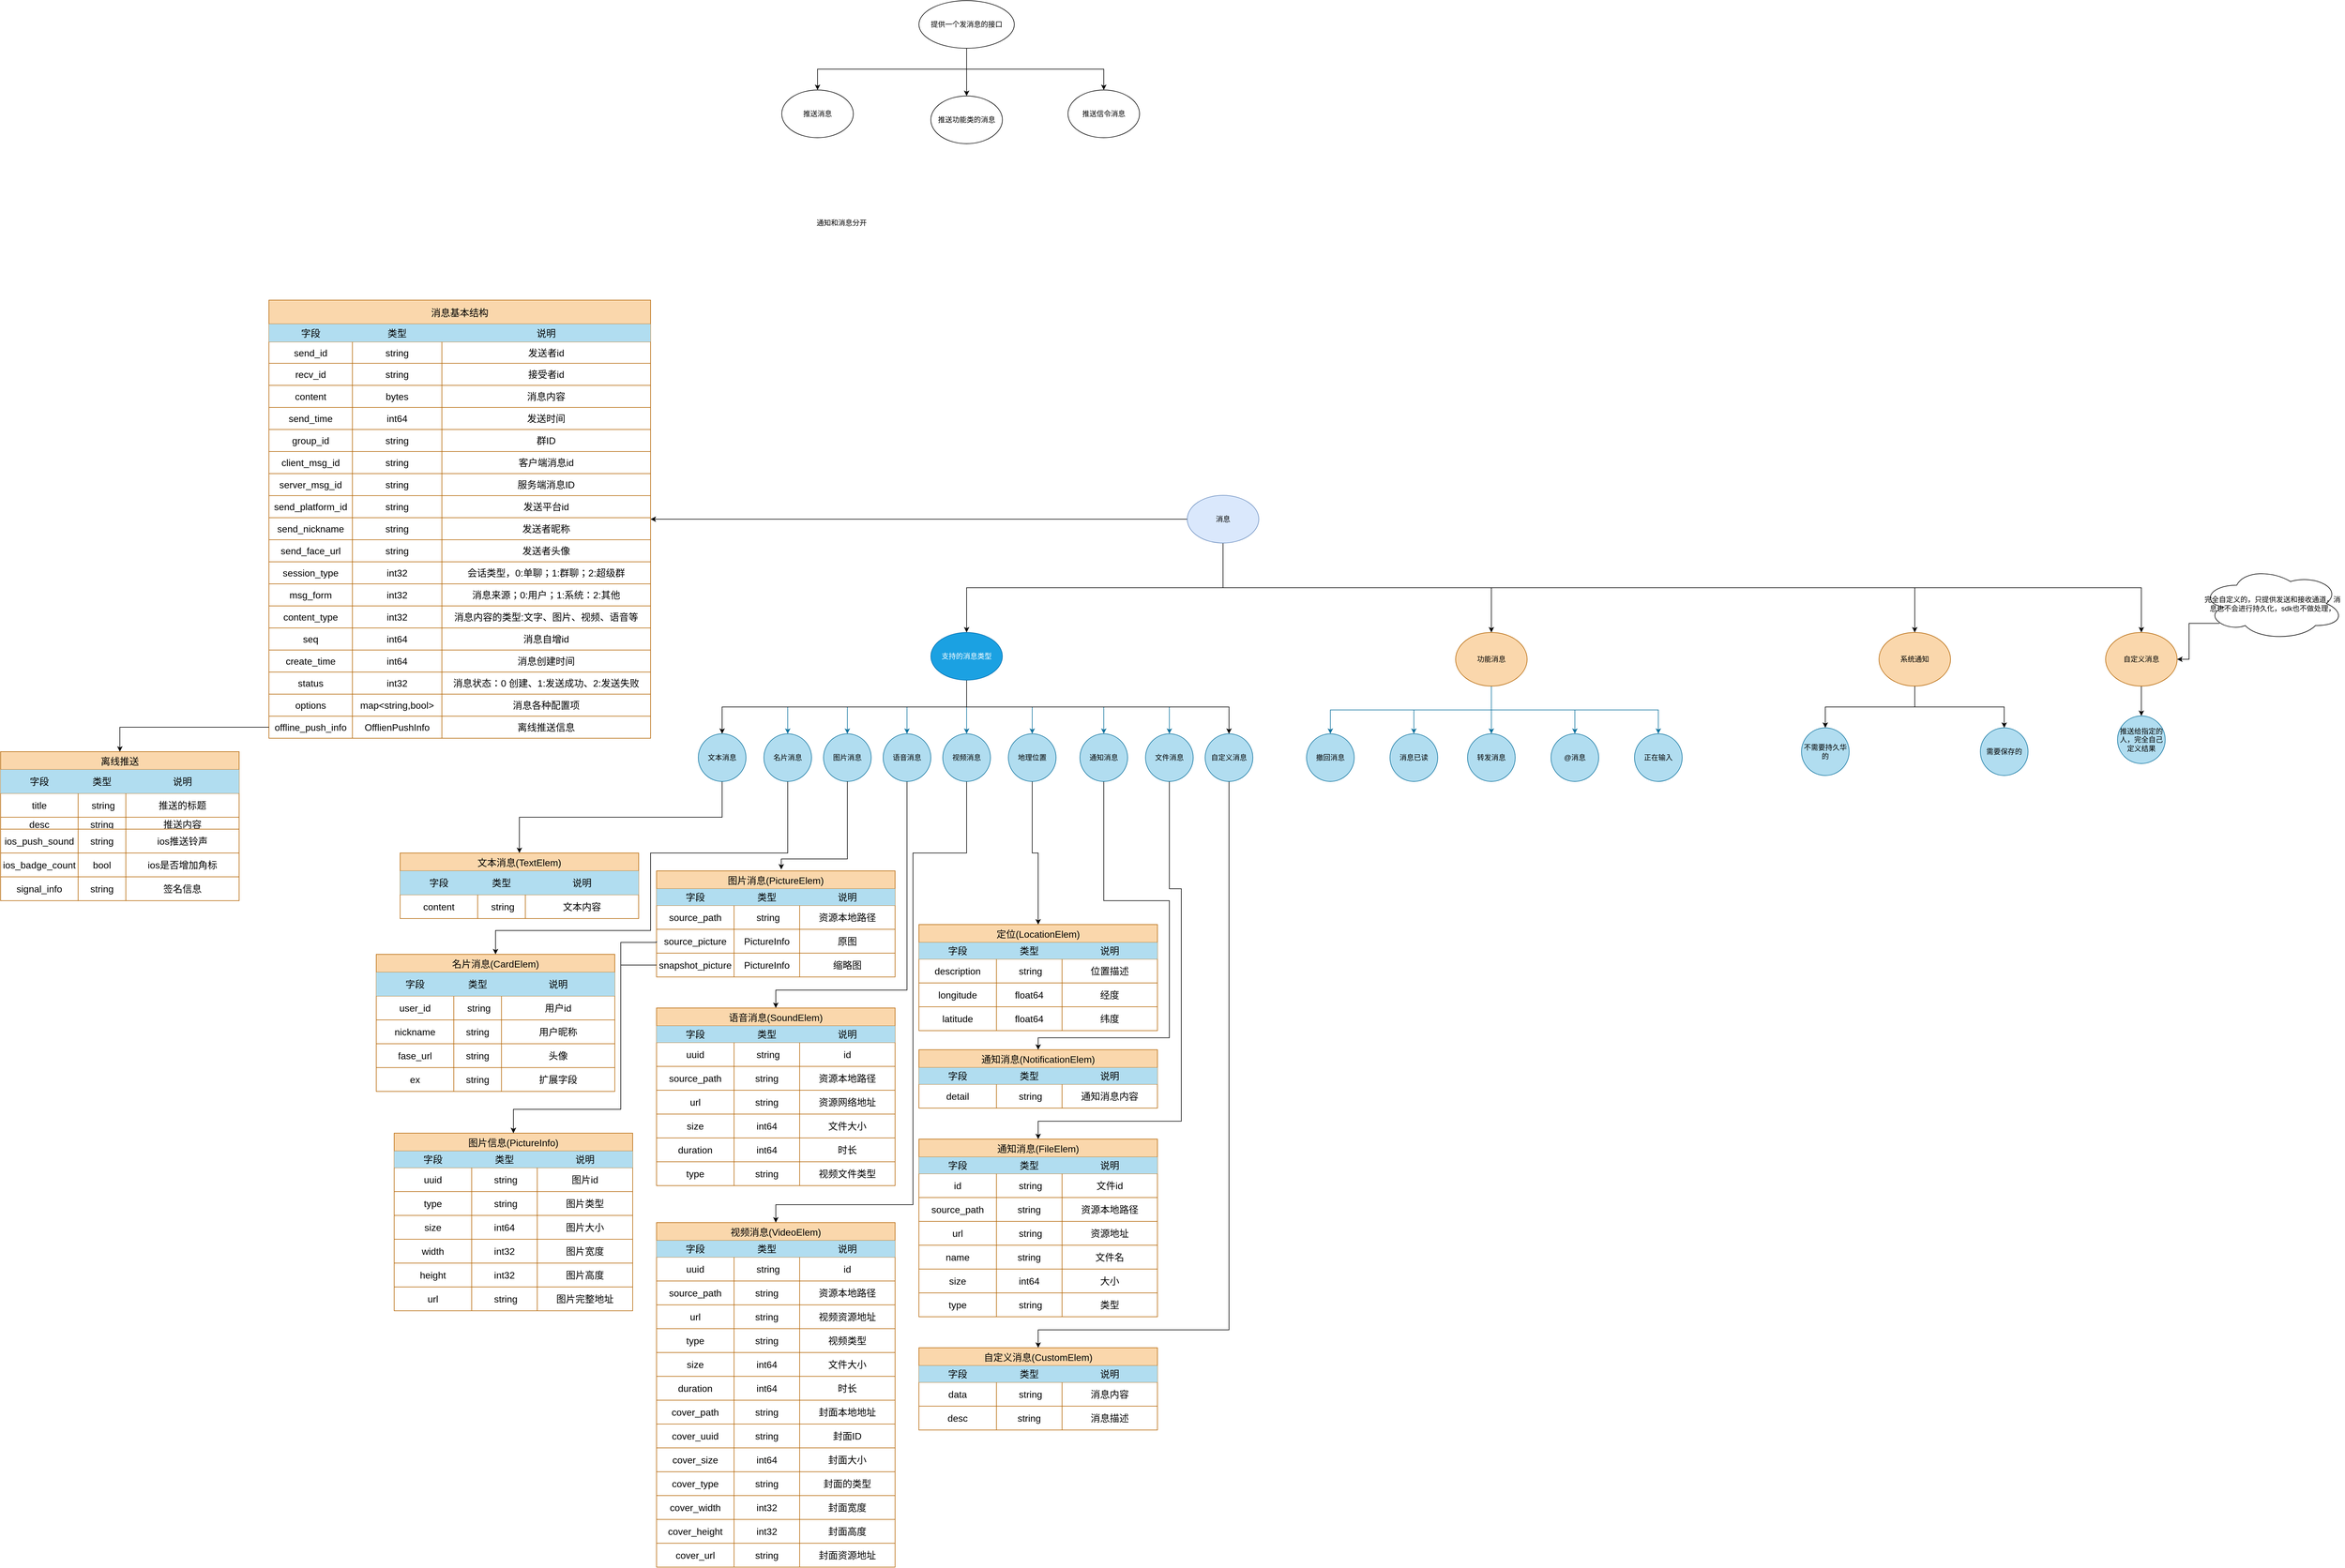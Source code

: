 <mxfile version="24.2.5" type="device">
  <diagram name="第 1 页" id="QB5fjxAFWPlteflsRgBl">
    <mxGraphModel dx="5054" dy="5715" grid="1" gridSize="10" guides="1" tooltips="1" connect="1" arrows="1" fold="1" page="1" pageScale="1" pageWidth="3300" pageHeight="4681" math="0" shadow="0">
      <root>
        <mxCell id="0" />
        <mxCell id="1" parent="0" />
        <mxCell id="fx4H0zJ-oQJzF8Nunmgo-1" style="edgeStyle=orthogonalEdgeStyle;rounded=0;orthogonalLoop=1;jettySize=auto;html=1;exitX=0.5;exitY=1;exitDx=0;exitDy=0;fillColor=#b1ddf0;strokeColor=#10739e;" parent="1" source="fx4H0zJ-oQJzF8Nunmgo-8" target="fx4H0zJ-oQJzF8Nunmgo-9" edge="1">
          <mxGeometry relative="1" as="geometry" />
        </mxCell>
        <mxCell id="fx4H0zJ-oQJzF8Nunmgo-2" style="edgeStyle=orthogonalEdgeStyle;rounded=0;orthogonalLoop=1;jettySize=auto;html=1;exitX=0.5;exitY=1;exitDx=0;exitDy=0;entryX=0.5;entryY=0;entryDx=0;entryDy=0;fillColor=#b1ddf0;strokeColor=#10739e;" parent="1" source="fx4H0zJ-oQJzF8Nunmgo-8" target="fx4H0zJ-oQJzF8Nunmgo-10" edge="1">
          <mxGeometry relative="1" as="geometry" />
        </mxCell>
        <mxCell id="fx4H0zJ-oQJzF8Nunmgo-3" style="edgeStyle=orthogonalEdgeStyle;rounded=0;orthogonalLoop=1;jettySize=auto;html=1;exitX=0.5;exitY=1;exitDx=0;exitDy=0;fillColor=#b1ddf0;strokeColor=#10739e;" parent="1" source="fx4H0zJ-oQJzF8Nunmgo-8" target="fx4H0zJ-oQJzF8Nunmgo-11" edge="1">
          <mxGeometry relative="1" as="geometry" />
        </mxCell>
        <mxCell id="fx4H0zJ-oQJzF8Nunmgo-4" style="edgeStyle=orthogonalEdgeStyle;rounded=0;orthogonalLoop=1;jettySize=auto;html=1;exitX=0.5;exitY=1;exitDx=0;exitDy=0;fillColor=#b1ddf0;strokeColor=#10739e;" parent="1" source="fx4H0zJ-oQJzF8Nunmgo-8" target="fx4H0zJ-oQJzF8Nunmgo-12" edge="1">
          <mxGeometry relative="1" as="geometry" />
        </mxCell>
        <mxCell id="fx4H0zJ-oQJzF8Nunmgo-5" style="edgeStyle=orthogonalEdgeStyle;rounded=0;orthogonalLoop=1;jettySize=auto;html=1;exitX=0.5;exitY=1;exitDx=0;exitDy=0;entryX=0.5;entryY=0;entryDx=0;entryDy=0;fillColor=#b1ddf0;strokeColor=#10739e;" parent="1" source="fx4H0zJ-oQJzF8Nunmgo-8" target="fx4H0zJ-oQJzF8Nunmgo-13" edge="1">
          <mxGeometry relative="1" as="geometry" />
        </mxCell>
        <mxCell id="fx4H0zJ-oQJzF8Nunmgo-6" style="edgeStyle=orthogonalEdgeStyle;rounded=0;orthogonalLoop=1;jettySize=auto;html=1;exitX=0.5;exitY=1;exitDx=0;exitDy=0;fillColor=#b1ddf0;strokeColor=#10739e;" parent="1" source="fx4H0zJ-oQJzF8Nunmgo-8" target="fx4H0zJ-oQJzF8Nunmgo-14" edge="1">
          <mxGeometry relative="1" as="geometry" />
        </mxCell>
        <mxCell id="fx4H0zJ-oQJzF8Nunmgo-7" style="edgeStyle=orthogonalEdgeStyle;rounded=0;orthogonalLoop=1;jettySize=auto;html=1;exitX=0.5;exitY=1;exitDx=0;exitDy=0;entryX=0.5;entryY=0;entryDx=0;entryDy=0;fillColor=#b1ddf0;strokeColor=#10739e;" parent="1" source="fx4H0zJ-oQJzF8Nunmgo-8" target="fx4H0zJ-oQJzF8Nunmgo-15" edge="1">
          <mxGeometry relative="1" as="geometry" />
        </mxCell>
        <mxCell id="fx4H0zJ-oQJzF8Nunmgo-170" style="edgeStyle=orthogonalEdgeStyle;rounded=0;orthogonalLoop=1;jettySize=auto;html=1;exitX=0.5;exitY=1;exitDx=0;exitDy=0;entryX=0.5;entryY=0;entryDx=0;entryDy=0;" parent="1" source="fx4H0zJ-oQJzF8Nunmgo-8" target="fx4H0zJ-oQJzF8Nunmgo-169" edge="1">
          <mxGeometry relative="1" as="geometry" />
        </mxCell>
        <mxCell id="fx4H0zJ-oQJzF8Nunmgo-336" style="edgeStyle=orthogonalEdgeStyle;rounded=0;orthogonalLoop=1;jettySize=auto;html=1;exitX=0.5;exitY=1;exitDx=0;exitDy=0;" parent="1" source="fx4H0zJ-oQJzF8Nunmgo-8" target="fx4H0zJ-oQJzF8Nunmgo-335" edge="1">
          <mxGeometry relative="1" as="geometry" />
        </mxCell>
        <mxCell id="fx4H0zJ-oQJzF8Nunmgo-8" value="支持的消息类型" style="ellipse;whiteSpace=wrap;html=1;fillColor=#1ba1e2;strokeColor=#006EAF;fontColor=#ffffff;" parent="1" vertex="1">
          <mxGeometry x="180" y="350" width="120" height="80" as="geometry" />
        </mxCell>
        <mxCell id="fx4H0zJ-oQJzF8Nunmgo-168" style="edgeStyle=orthogonalEdgeStyle;rounded=0;orthogonalLoop=1;jettySize=auto;html=1;exitX=0.5;exitY=1;exitDx=0;exitDy=0;" parent="1" source="fx4H0zJ-oQJzF8Nunmgo-169" target="fx4H0zJ-oQJzF8Nunmgo-143" edge="1">
          <mxGeometry relative="1" as="geometry" />
        </mxCell>
        <mxCell id="fx4H0zJ-oQJzF8Nunmgo-192" style="edgeStyle=orthogonalEdgeStyle;rounded=0;orthogonalLoop=1;jettySize=auto;html=1;exitX=0.5;exitY=1;exitDx=0;exitDy=0;" parent="1" source="fx4H0zJ-oQJzF8Nunmgo-9" target="fx4H0zJ-oQJzF8Nunmgo-171" edge="1">
          <mxGeometry relative="1" as="geometry">
            <Array as="points">
              <mxPoint x="-60" y="720" />
              <mxPoint x="-290" y="720" />
              <mxPoint x="-290" y="850" />
              <mxPoint x="-550" y="850" />
            </Array>
          </mxGeometry>
        </mxCell>
        <mxCell id="fx4H0zJ-oQJzF8Nunmgo-9" value="名片消息" style="ellipse;whiteSpace=wrap;html=1;aspect=fixed;fillColor=#b1ddf0;strokeColor=#10739e;" parent="1" vertex="1">
          <mxGeometry x="-100" y="520" width="80" height="80" as="geometry" />
        </mxCell>
        <mxCell id="fx4H0zJ-oQJzF8Nunmgo-10" value="图片消息" style="ellipse;whiteSpace=wrap;html=1;aspect=fixed;fillColor=#b1ddf0;strokeColor=#10739e;" parent="1" vertex="1">
          <mxGeometry y="520" width="80" height="80" as="geometry" />
        </mxCell>
        <mxCell id="fx4H0zJ-oQJzF8Nunmgo-276" style="edgeStyle=orthogonalEdgeStyle;rounded=0;orthogonalLoop=1;jettySize=auto;html=1;exitX=0.5;exitY=1;exitDx=0;exitDy=0;entryX=0.5;entryY=0;entryDx=0;entryDy=0;" parent="1" source="fx4H0zJ-oQJzF8Nunmgo-11" target="fx4H0zJ-oQJzF8Nunmgo-247" edge="1">
          <mxGeometry relative="1" as="geometry">
            <Array as="points">
              <mxPoint x="140" y="950" />
              <mxPoint x="-80" y="950" />
            </Array>
          </mxGeometry>
        </mxCell>
        <mxCell id="fx4H0zJ-oQJzF8Nunmgo-11" value="语音消息" style="ellipse;whiteSpace=wrap;html=1;aspect=fixed;fillColor=#b1ddf0;strokeColor=#10739e;" parent="1" vertex="1">
          <mxGeometry x="100" y="520" width="80" height="80" as="geometry" />
        </mxCell>
        <mxCell id="fx4H0zJ-oQJzF8Nunmgo-334" style="edgeStyle=orthogonalEdgeStyle;rounded=0;orthogonalLoop=1;jettySize=auto;html=1;exitX=0.5;exitY=1;exitDx=0;exitDy=0;entryX=0.5;entryY=0;entryDx=0;entryDy=0;" parent="1" source="fx4H0zJ-oQJzF8Nunmgo-12" target="fx4H0zJ-oQJzF8Nunmgo-277" edge="1">
          <mxGeometry relative="1" as="geometry">
            <Array as="points">
              <mxPoint x="240" y="720" />
              <mxPoint x="150" y="720" />
              <mxPoint x="150" y="1310" />
              <mxPoint x="-80" y="1310" />
            </Array>
          </mxGeometry>
        </mxCell>
        <mxCell id="fx4H0zJ-oQJzF8Nunmgo-12" value="视频消息" style="ellipse;whiteSpace=wrap;html=1;fillColor=#b1ddf0;strokeColor=#10739e;" parent="1" vertex="1">
          <mxGeometry x="200" y="520" width="80" height="80" as="geometry" />
        </mxCell>
        <mxCell id="fx4H0zJ-oQJzF8Nunmgo-354" style="edgeStyle=orthogonalEdgeStyle;rounded=0;orthogonalLoop=1;jettySize=auto;html=1;exitX=0.5;exitY=1;exitDx=0;exitDy=0;" parent="1" source="fx4H0zJ-oQJzF8Nunmgo-13" target="fx4H0zJ-oQJzF8Nunmgo-337" edge="1">
          <mxGeometry relative="1" as="geometry" />
        </mxCell>
        <mxCell id="fx4H0zJ-oQJzF8Nunmgo-13" value="地理位置" style="ellipse;whiteSpace=wrap;html=1;fillColor=#b1ddf0;strokeColor=#10739e;" parent="1" vertex="1">
          <mxGeometry x="310" y="520" width="80" height="80" as="geometry" />
        </mxCell>
        <mxCell id="fx4H0zJ-oQJzF8Nunmgo-372" style="edgeStyle=orthogonalEdgeStyle;rounded=0;orthogonalLoop=1;jettySize=auto;html=1;exitX=0.5;exitY=1;exitDx=0;exitDy=0;entryX=0.5;entryY=0;entryDx=0;entryDy=0;" parent="1" source="fx4H0zJ-oQJzF8Nunmgo-14" target="fx4H0zJ-oQJzF8Nunmgo-355" edge="1">
          <mxGeometry relative="1" as="geometry">
            <Array as="points">
              <mxPoint x="470" y="800" />
              <mxPoint x="580" y="800" />
              <mxPoint x="580" y="1030" />
              <mxPoint x="360" y="1030" />
            </Array>
          </mxGeometry>
        </mxCell>
        <mxCell id="fx4H0zJ-oQJzF8Nunmgo-14" value="通知消息" style="ellipse;whiteSpace=wrap;html=1;fillColor=#b1ddf0;strokeColor=#10739e;" parent="1" vertex="1">
          <mxGeometry x="430" y="520" width="80" height="80" as="geometry" />
        </mxCell>
        <mxCell id="fx4H0zJ-oQJzF8Nunmgo-382" style="edgeStyle=orthogonalEdgeStyle;rounded=0;orthogonalLoop=1;jettySize=auto;html=1;exitX=0.5;exitY=1;exitDx=0;exitDy=0;entryX=0.5;entryY=0;entryDx=0;entryDy=0;" parent="1" source="fx4H0zJ-oQJzF8Nunmgo-15" target="fx4H0zJ-oQJzF8Nunmgo-373" edge="1">
          <mxGeometry relative="1" as="geometry">
            <Array as="points">
              <mxPoint x="580" y="780" />
              <mxPoint x="600" y="780" />
              <mxPoint x="600" y="1170" />
              <mxPoint x="360" y="1170" />
            </Array>
          </mxGeometry>
        </mxCell>
        <mxCell id="fx4H0zJ-oQJzF8Nunmgo-15" value="文件消息" style="ellipse;whiteSpace=wrap;html=1;fillColor=#b1ddf0;strokeColor=#10739e;" parent="1" vertex="1">
          <mxGeometry x="540" y="520" width="80" height="80" as="geometry" />
        </mxCell>
        <mxCell id="fx4H0zJ-oQJzF8Nunmgo-16" style="edgeStyle=orthogonalEdgeStyle;rounded=0;orthogonalLoop=1;jettySize=auto;html=1;exitX=0.5;exitY=1;exitDx=0;exitDy=0;fillColor=#b1ddf0;strokeColor=#10739e;" parent="1" source="fx4H0zJ-oQJzF8Nunmgo-21" target="fx4H0zJ-oQJzF8Nunmgo-22" edge="1">
          <mxGeometry relative="1" as="geometry" />
        </mxCell>
        <mxCell id="fx4H0zJ-oQJzF8Nunmgo-17" style="edgeStyle=orthogonalEdgeStyle;rounded=0;orthogonalLoop=1;jettySize=auto;html=1;exitX=0.5;exitY=1;exitDx=0;exitDy=0;fillColor=#b1ddf0;strokeColor=#10739e;" parent="1" source="fx4H0zJ-oQJzF8Nunmgo-21" target="fx4H0zJ-oQJzF8Nunmgo-23" edge="1">
          <mxGeometry relative="1" as="geometry" />
        </mxCell>
        <mxCell id="fx4H0zJ-oQJzF8Nunmgo-18" style="edgeStyle=orthogonalEdgeStyle;rounded=0;orthogonalLoop=1;jettySize=auto;html=1;exitX=0.5;exitY=1;exitDx=0;exitDy=0;entryX=0.5;entryY=0;entryDx=0;entryDy=0;fillColor=#b1ddf0;strokeColor=#10739e;" parent="1" source="fx4H0zJ-oQJzF8Nunmgo-21" target="fx4H0zJ-oQJzF8Nunmgo-24" edge="1">
          <mxGeometry relative="1" as="geometry" />
        </mxCell>
        <mxCell id="fx4H0zJ-oQJzF8Nunmgo-19" style="edgeStyle=orthogonalEdgeStyle;rounded=0;orthogonalLoop=1;jettySize=auto;html=1;exitX=0.5;exitY=1;exitDx=0;exitDy=0;entryX=0.5;entryY=0;entryDx=0;entryDy=0;fillColor=#b1ddf0;strokeColor=#10739e;" parent="1" source="fx4H0zJ-oQJzF8Nunmgo-21" target="fx4H0zJ-oQJzF8Nunmgo-25" edge="1">
          <mxGeometry relative="1" as="geometry" />
        </mxCell>
        <mxCell id="fx4H0zJ-oQJzF8Nunmgo-20" style="edgeStyle=orthogonalEdgeStyle;rounded=0;orthogonalLoop=1;jettySize=auto;html=1;exitX=0.5;exitY=1;exitDx=0;exitDy=0;entryX=0.5;entryY=0;entryDx=0;entryDy=0;fillColor=#b1ddf0;strokeColor=#10739e;" parent="1" source="fx4H0zJ-oQJzF8Nunmgo-21" target="fx4H0zJ-oQJzF8Nunmgo-26" edge="1">
          <mxGeometry relative="1" as="geometry" />
        </mxCell>
        <mxCell id="fx4H0zJ-oQJzF8Nunmgo-21" value="功能消息" style="ellipse;whiteSpace=wrap;html=1;fillColor=#fad7ac;strokeColor=#b46504;" parent="1" vertex="1">
          <mxGeometry x="1060" y="350" width="120" height="90" as="geometry" />
        </mxCell>
        <mxCell id="fx4H0zJ-oQJzF8Nunmgo-22" value="撤回消息" style="ellipse;whiteSpace=wrap;html=1;fillColor=#b1ddf0;strokeColor=#10739e;" parent="1" vertex="1">
          <mxGeometry x="810" y="520" width="80" height="80" as="geometry" />
        </mxCell>
        <mxCell id="fx4H0zJ-oQJzF8Nunmgo-23" value="消息已读" style="ellipse;whiteSpace=wrap;html=1;fillColor=#b1ddf0;strokeColor=#10739e;" parent="1" vertex="1">
          <mxGeometry x="950" y="520" width="80" height="80" as="geometry" />
        </mxCell>
        <mxCell id="fx4H0zJ-oQJzF8Nunmgo-24" value="转发消息" style="ellipse;whiteSpace=wrap;html=1;fillColor=#b1ddf0;strokeColor=#10739e;" parent="1" vertex="1">
          <mxGeometry x="1080" y="520" width="80" height="80" as="geometry" />
        </mxCell>
        <mxCell id="fx4H0zJ-oQJzF8Nunmgo-25" value="@消息" style="ellipse;whiteSpace=wrap;html=1;fillColor=#b1ddf0;strokeColor=#10739e;" parent="1" vertex="1">
          <mxGeometry x="1220" y="520" width="80" height="80" as="geometry" />
        </mxCell>
        <mxCell id="fx4H0zJ-oQJzF8Nunmgo-26" value="正在输入" style="ellipse;whiteSpace=wrap;html=1;fillColor=#b1ddf0;strokeColor=#10739e;" parent="1" vertex="1">
          <mxGeometry x="1360" y="520" width="80" height="80" as="geometry" />
        </mxCell>
        <mxCell id="fx4H0zJ-oQJzF8Nunmgo-28" style="edgeStyle=orthogonalEdgeStyle;rounded=0;orthogonalLoop=1;jettySize=auto;html=1;exitX=0.5;exitY=1;exitDx=0;exitDy=0;entryX=0.5;entryY=0;entryDx=0;entryDy=0;" parent="1" source="fx4H0zJ-oQJzF8Nunmgo-27" target="fx4H0zJ-oQJzF8Nunmgo-8" edge="1">
          <mxGeometry relative="1" as="geometry" />
        </mxCell>
        <mxCell id="fx4H0zJ-oQJzF8Nunmgo-29" style="edgeStyle=orthogonalEdgeStyle;rounded=0;orthogonalLoop=1;jettySize=auto;html=1;exitX=0.5;exitY=1;exitDx=0;exitDy=0;entryX=0.5;entryY=0;entryDx=0;entryDy=0;" parent="1" source="fx4H0zJ-oQJzF8Nunmgo-27" target="fx4H0zJ-oQJzF8Nunmgo-21" edge="1">
          <mxGeometry relative="1" as="geometry" />
        </mxCell>
        <mxCell id="fx4H0zJ-oQJzF8Nunmgo-142" style="edgeStyle=orthogonalEdgeStyle;rounded=0;orthogonalLoop=1;jettySize=auto;html=1;exitX=0;exitY=0.5;exitDx=0;exitDy=0;" parent="1" source="fx4H0zJ-oQJzF8Nunmgo-27" target="fx4H0zJ-oQJzF8Nunmgo-30" edge="1">
          <mxGeometry relative="1" as="geometry" />
        </mxCell>
        <mxCell id="btzV8RnfRAnqzQB6QAIq-2" style="edgeStyle=orthogonalEdgeStyle;rounded=0;orthogonalLoop=1;jettySize=auto;html=1;exitX=0.5;exitY=1;exitDx=0;exitDy=0;" edge="1" parent="1" source="fx4H0zJ-oQJzF8Nunmgo-27" target="btzV8RnfRAnqzQB6QAIq-1">
          <mxGeometry relative="1" as="geometry" />
        </mxCell>
        <mxCell id="btzV8RnfRAnqzQB6QAIq-4" style="edgeStyle=orthogonalEdgeStyle;rounded=0;orthogonalLoop=1;jettySize=auto;html=1;exitX=0.5;exitY=1;exitDx=0;exitDy=0;entryX=0.5;entryY=0;entryDx=0;entryDy=0;" edge="1" parent="1" source="fx4H0zJ-oQJzF8Nunmgo-27" target="btzV8RnfRAnqzQB6QAIq-3">
          <mxGeometry relative="1" as="geometry" />
        </mxCell>
        <mxCell id="fx4H0zJ-oQJzF8Nunmgo-27" value="消息" style="ellipse;whiteSpace=wrap;html=1;fillColor=#dae8fc;strokeColor=#6c8ebf;" parent="1" vertex="1">
          <mxGeometry x="610" y="120" width="120" height="80" as="geometry" />
        </mxCell>
        <mxCell id="fx4H0zJ-oQJzF8Nunmgo-30" value="消息基本结构" style="shape=table;startSize=40;container=1;collapsible=0;childLayout=tableLayout;strokeColor=#b46504;fontSize=16;fillColor=#fad7ac;" parent="1" vertex="1">
          <mxGeometry x="-930" y="-207.5" width="640" height="735" as="geometry" />
        </mxCell>
        <mxCell id="fx4H0zJ-oQJzF8Nunmgo-31" value="" style="shape=tableRow;horizontal=0;startSize=0;swimlaneHead=0;swimlaneBody=0;strokeColor=inherit;top=0;left=0;bottom=0;right=0;collapsible=0;dropTarget=0;fillColor=none;points=[[0,0.5],[1,0.5]];portConstraint=eastwest;fontSize=16;" parent="fx4H0zJ-oQJzF8Nunmgo-30" vertex="1">
          <mxGeometry y="40" width="640" height="30" as="geometry" />
        </mxCell>
        <mxCell id="fx4H0zJ-oQJzF8Nunmgo-32" value="字段" style="shape=partialRectangle;html=1;whiteSpace=wrap;connectable=0;strokeColor=#10739e;overflow=hidden;fillColor=#b1ddf0;top=0;left=0;bottom=0;right=0;pointerEvents=1;fontSize=16;" parent="fx4H0zJ-oQJzF8Nunmgo-31" vertex="1">
          <mxGeometry width="140" height="30" as="geometry">
            <mxRectangle width="140" height="30" as="alternateBounds" />
          </mxGeometry>
        </mxCell>
        <mxCell id="fx4H0zJ-oQJzF8Nunmgo-33" value="类型" style="shape=partialRectangle;html=1;whiteSpace=wrap;connectable=0;strokeColor=#10739e;overflow=hidden;fillColor=#b1ddf0;top=0;left=0;bottom=0;right=0;pointerEvents=1;fontSize=16;" parent="fx4H0zJ-oQJzF8Nunmgo-31" vertex="1">
          <mxGeometry x="140" width="150" height="30" as="geometry">
            <mxRectangle width="150" height="30" as="alternateBounds" />
          </mxGeometry>
        </mxCell>
        <mxCell id="fx4H0zJ-oQJzF8Nunmgo-34" value="说明" style="shape=partialRectangle;html=1;whiteSpace=wrap;connectable=0;strokeColor=#10739e;overflow=hidden;fillColor=#b1ddf0;top=0;left=0;bottom=0;right=0;pointerEvents=1;fontSize=16;" parent="fx4H0zJ-oQJzF8Nunmgo-31" vertex="1">
          <mxGeometry x="290" width="350" height="30" as="geometry">
            <mxRectangle width="350" height="30" as="alternateBounds" />
          </mxGeometry>
        </mxCell>
        <mxCell id="fx4H0zJ-oQJzF8Nunmgo-35" value="" style="shape=tableRow;horizontal=0;startSize=0;swimlaneHead=0;swimlaneBody=0;strokeColor=inherit;top=0;left=0;bottom=0;right=0;collapsible=0;dropTarget=0;fillColor=none;points=[[0,0.5],[1,0.5]];portConstraint=eastwest;fontSize=16;" parent="fx4H0zJ-oQJzF8Nunmgo-30" vertex="1">
          <mxGeometry y="70" width="640" height="36" as="geometry" />
        </mxCell>
        <mxCell id="fx4H0zJ-oQJzF8Nunmgo-36" value="send_id" style="shape=partialRectangle;html=1;whiteSpace=wrap;connectable=0;strokeColor=inherit;overflow=hidden;fillColor=none;top=0;left=0;bottom=0;right=0;pointerEvents=1;fontSize=16;" parent="fx4H0zJ-oQJzF8Nunmgo-35" vertex="1">
          <mxGeometry width="140" height="36" as="geometry">
            <mxRectangle width="140" height="36" as="alternateBounds" />
          </mxGeometry>
        </mxCell>
        <mxCell id="fx4H0zJ-oQJzF8Nunmgo-37" value="string" style="shape=partialRectangle;html=1;whiteSpace=wrap;connectable=0;strokeColor=inherit;overflow=hidden;fillColor=none;top=0;left=0;bottom=0;right=0;pointerEvents=1;fontSize=16;" parent="fx4H0zJ-oQJzF8Nunmgo-35" vertex="1">
          <mxGeometry x="140" width="150" height="36" as="geometry">
            <mxRectangle width="150" height="36" as="alternateBounds" />
          </mxGeometry>
        </mxCell>
        <mxCell id="fx4H0zJ-oQJzF8Nunmgo-38" value="发送者id" style="shape=partialRectangle;html=1;whiteSpace=wrap;connectable=0;strokeColor=inherit;overflow=hidden;fillColor=none;top=0;left=0;bottom=0;right=0;pointerEvents=1;fontSize=16;" parent="fx4H0zJ-oQJzF8Nunmgo-35" vertex="1">
          <mxGeometry x="290" width="350" height="36" as="geometry">
            <mxRectangle width="350" height="36" as="alternateBounds" />
          </mxGeometry>
        </mxCell>
        <mxCell id="fx4H0zJ-oQJzF8Nunmgo-39" value="" style="shape=tableRow;horizontal=0;startSize=0;swimlaneHead=0;swimlaneBody=0;strokeColor=inherit;top=0;left=0;bottom=0;right=0;collapsible=0;dropTarget=0;fillColor=none;points=[[0,0.5],[1,0.5]];portConstraint=eastwest;fontSize=16;" parent="fx4H0zJ-oQJzF8Nunmgo-30" vertex="1">
          <mxGeometry y="106" width="640" height="37" as="geometry" />
        </mxCell>
        <mxCell id="fx4H0zJ-oQJzF8Nunmgo-40" value="recv_id" style="shape=partialRectangle;html=1;whiteSpace=wrap;connectable=0;strokeColor=inherit;overflow=hidden;fillColor=none;top=0;left=0;bottom=0;right=0;pointerEvents=1;fontSize=16;" parent="fx4H0zJ-oQJzF8Nunmgo-39" vertex="1">
          <mxGeometry width="140" height="37" as="geometry">
            <mxRectangle width="140" height="37" as="alternateBounds" />
          </mxGeometry>
        </mxCell>
        <mxCell id="fx4H0zJ-oQJzF8Nunmgo-41" value="string" style="shape=partialRectangle;html=1;whiteSpace=wrap;connectable=0;strokeColor=inherit;overflow=hidden;fillColor=none;top=0;left=0;bottom=0;right=0;pointerEvents=1;fontSize=16;" parent="fx4H0zJ-oQJzF8Nunmgo-39" vertex="1">
          <mxGeometry x="140" width="150" height="37" as="geometry">
            <mxRectangle width="150" height="37" as="alternateBounds" />
          </mxGeometry>
        </mxCell>
        <mxCell id="fx4H0zJ-oQJzF8Nunmgo-42" value="接受者id" style="shape=partialRectangle;html=1;whiteSpace=wrap;connectable=0;strokeColor=inherit;overflow=hidden;fillColor=none;top=0;left=0;bottom=0;right=0;pointerEvents=1;fontSize=16;" parent="fx4H0zJ-oQJzF8Nunmgo-39" vertex="1">
          <mxGeometry x="290" width="350" height="37" as="geometry">
            <mxRectangle width="350" height="37" as="alternateBounds" />
          </mxGeometry>
        </mxCell>
        <mxCell id="fx4H0zJ-oQJzF8Nunmgo-43" style="shape=tableRow;horizontal=0;startSize=0;swimlaneHead=0;swimlaneBody=0;strokeColor=inherit;top=0;left=0;bottom=0;right=0;collapsible=0;dropTarget=0;fillColor=none;points=[[0,0.5],[1,0.5]];portConstraint=eastwest;fontSize=16;" parent="fx4H0zJ-oQJzF8Nunmgo-30" vertex="1">
          <mxGeometry y="143" width="640" height="37" as="geometry" />
        </mxCell>
        <mxCell id="fx4H0zJ-oQJzF8Nunmgo-44" value="content" style="shape=partialRectangle;html=1;whiteSpace=wrap;connectable=0;strokeColor=inherit;overflow=hidden;fillColor=none;top=0;left=0;bottom=0;right=0;pointerEvents=1;fontSize=16;" parent="fx4H0zJ-oQJzF8Nunmgo-43" vertex="1">
          <mxGeometry width="140" height="37" as="geometry">
            <mxRectangle width="140" height="37" as="alternateBounds" />
          </mxGeometry>
        </mxCell>
        <mxCell id="fx4H0zJ-oQJzF8Nunmgo-45" value="bytes" style="shape=partialRectangle;html=1;whiteSpace=wrap;connectable=0;strokeColor=inherit;overflow=hidden;fillColor=none;top=0;left=0;bottom=0;right=0;pointerEvents=1;fontSize=16;" parent="fx4H0zJ-oQJzF8Nunmgo-43" vertex="1">
          <mxGeometry x="140" width="150" height="37" as="geometry">
            <mxRectangle width="150" height="37" as="alternateBounds" />
          </mxGeometry>
        </mxCell>
        <mxCell id="fx4H0zJ-oQJzF8Nunmgo-46" value="消息内容" style="shape=partialRectangle;html=1;whiteSpace=wrap;connectable=0;strokeColor=inherit;overflow=hidden;fillColor=none;top=0;left=0;bottom=0;right=0;pointerEvents=1;fontSize=16;" parent="fx4H0zJ-oQJzF8Nunmgo-43" vertex="1">
          <mxGeometry x="290" width="350" height="37" as="geometry">
            <mxRectangle width="350" height="37" as="alternateBounds" />
          </mxGeometry>
        </mxCell>
        <mxCell id="fx4H0zJ-oQJzF8Nunmgo-67" style="shape=tableRow;horizontal=0;startSize=0;swimlaneHead=0;swimlaneBody=0;strokeColor=inherit;top=0;left=0;bottom=0;right=0;collapsible=0;dropTarget=0;fillColor=none;points=[[0,0.5],[1,0.5]];portConstraint=eastwest;fontSize=16;" parent="fx4H0zJ-oQJzF8Nunmgo-30" vertex="1">
          <mxGeometry y="180" width="640" height="37" as="geometry" />
        </mxCell>
        <mxCell id="fx4H0zJ-oQJzF8Nunmgo-68" value="send_time" style="shape=partialRectangle;html=1;whiteSpace=wrap;connectable=0;strokeColor=inherit;overflow=hidden;fillColor=none;top=0;left=0;bottom=0;right=0;pointerEvents=1;fontSize=16;" parent="fx4H0zJ-oQJzF8Nunmgo-67" vertex="1">
          <mxGeometry width="140" height="37" as="geometry">
            <mxRectangle width="140" height="37" as="alternateBounds" />
          </mxGeometry>
        </mxCell>
        <mxCell id="fx4H0zJ-oQJzF8Nunmgo-69" value="int64" style="shape=partialRectangle;html=1;whiteSpace=wrap;connectable=0;strokeColor=inherit;overflow=hidden;fillColor=none;top=0;left=0;bottom=0;right=0;pointerEvents=1;fontSize=16;" parent="fx4H0zJ-oQJzF8Nunmgo-67" vertex="1">
          <mxGeometry x="140" width="150" height="37" as="geometry">
            <mxRectangle width="150" height="37" as="alternateBounds" />
          </mxGeometry>
        </mxCell>
        <mxCell id="fx4H0zJ-oQJzF8Nunmgo-70" value="发送时间" style="shape=partialRectangle;html=1;whiteSpace=wrap;connectable=0;strokeColor=inherit;overflow=hidden;fillColor=none;top=0;left=0;bottom=0;right=0;pointerEvents=1;fontSize=16;" parent="fx4H0zJ-oQJzF8Nunmgo-67" vertex="1">
          <mxGeometry x="290" width="350" height="37" as="geometry">
            <mxRectangle width="350" height="37" as="alternateBounds" />
          </mxGeometry>
        </mxCell>
        <mxCell id="fx4H0zJ-oQJzF8Nunmgo-63" style="shape=tableRow;horizontal=0;startSize=0;swimlaneHead=0;swimlaneBody=0;strokeColor=inherit;top=0;left=0;bottom=0;right=0;collapsible=0;dropTarget=0;fillColor=none;points=[[0,0.5],[1,0.5]];portConstraint=eastwest;fontSize=16;" parent="fx4H0zJ-oQJzF8Nunmgo-30" vertex="1">
          <mxGeometry y="217" width="640" height="37" as="geometry" />
        </mxCell>
        <mxCell id="fx4H0zJ-oQJzF8Nunmgo-64" value="group_id" style="shape=partialRectangle;html=1;whiteSpace=wrap;connectable=0;strokeColor=inherit;overflow=hidden;fillColor=none;top=0;left=0;bottom=0;right=0;pointerEvents=1;fontSize=16;" parent="fx4H0zJ-oQJzF8Nunmgo-63" vertex="1">
          <mxGeometry width="140" height="37" as="geometry">
            <mxRectangle width="140" height="37" as="alternateBounds" />
          </mxGeometry>
        </mxCell>
        <mxCell id="fx4H0zJ-oQJzF8Nunmgo-65" value="string" style="shape=partialRectangle;html=1;whiteSpace=wrap;connectable=0;strokeColor=inherit;overflow=hidden;fillColor=none;top=0;left=0;bottom=0;right=0;pointerEvents=1;fontSize=16;" parent="fx4H0zJ-oQJzF8Nunmgo-63" vertex="1">
          <mxGeometry x="140" width="150" height="37" as="geometry">
            <mxRectangle width="150" height="37" as="alternateBounds" />
          </mxGeometry>
        </mxCell>
        <mxCell id="fx4H0zJ-oQJzF8Nunmgo-66" value="&lt;span style=&quot;white-space: pre;&quot;&gt;&lt;span style=&quot;white-space: pre;&quot;&gt;群ID&lt;/span&gt;&lt;/span&gt;" style="shape=partialRectangle;html=1;whiteSpace=wrap;connectable=0;strokeColor=inherit;overflow=hidden;fillColor=none;top=0;left=0;bottom=0;right=0;pointerEvents=1;fontSize=16;" parent="fx4H0zJ-oQJzF8Nunmgo-63" vertex="1">
          <mxGeometry x="290" width="350" height="37" as="geometry">
            <mxRectangle width="350" height="37" as="alternateBounds" />
          </mxGeometry>
        </mxCell>
        <mxCell id="fx4H0zJ-oQJzF8Nunmgo-59" style="shape=tableRow;horizontal=0;startSize=0;swimlaneHead=0;swimlaneBody=0;strokeColor=inherit;top=0;left=0;bottom=0;right=0;collapsible=0;dropTarget=0;fillColor=none;points=[[0,0.5],[1,0.5]];portConstraint=eastwest;fontSize=16;" parent="fx4H0zJ-oQJzF8Nunmgo-30" vertex="1">
          <mxGeometry y="254" width="640" height="37" as="geometry" />
        </mxCell>
        <mxCell id="fx4H0zJ-oQJzF8Nunmgo-60" value="client_msg_id" style="shape=partialRectangle;html=1;whiteSpace=wrap;connectable=0;strokeColor=inherit;overflow=hidden;fillColor=none;top=0;left=0;bottom=0;right=0;pointerEvents=1;fontSize=16;" parent="fx4H0zJ-oQJzF8Nunmgo-59" vertex="1">
          <mxGeometry width="140" height="37" as="geometry">
            <mxRectangle width="140" height="37" as="alternateBounds" />
          </mxGeometry>
        </mxCell>
        <mxCell id="fx4H0zJ-oQJzF8Nunmgo-61" value="string" style="shape=partialRectangle;html=1;whiteSpace=wrap;connectable=0;strokeColor=inherit;overflow=hidden;fillColor=none;top=0;left=0;bottom=0;right=0;pointerEvents=1;fontSize=16;" parent="fx4H0zJ-oQJzF8Nunmgo-59" vertex="1">
          <mxGeometry x="140" width="150" height="37" as="geometry">
            <mxRectangle width="150" height="37" as="alternateBounds" />
          </mxGeometry>
        </mxCell>
        <mxCell id="fx4H0zJ-oQJzF8Nunmgo-62" value="客户端消息id" style="shape=partialRectangle;html=1;whiteSpace=wrap;connectable=0;strokeColor=inherit;overflow=hidden;fillColor=none;top=0;left=0;bottom=0;right=0;pointerEvents=1;fontSize=16;" parent="fx4H0zJ-oQJzF8Nunmgo-59" vertex="1">
          <mxGeometry x="290" width="350" height="37" as="geometry">
            <mxRectangle width="350" height="37" as="alternateBounds" />
          </mxGeometry>
        </mxCell>
        <mxCell id="fx4H0zJ-oQJzF8Nunmgo-55" style="shape=tableRow;horizontal=0;startSize=0;swimlaneHead=0;swimlaneBody=0;strokeColor=inherit;top=0;left=0;bottom=0;right=0;collapsible=0;dropTarget=0;fillColor=none;points=[[0,0.5],[1,0.5]];portConstraint=eastwest;fontSize=16;" parent="fx4H0zJ-oQJzF8Nunmgo-30" vertex="1">
          <mxGeometry y="291" width="640" height="37" as="geometry" />
        </mxCell>
        <mxCell id="fx4H0zJ-oQJzF8Nunmgo-56" value="server_msg_id" style="shape=partialRectangle;html=1;whiteSpace=wrap;connectable=0;strokeColor=inherit;overflow=hidden;fillColor=none;top=0;left=0;bottom=0;right=0;pointerEvents=1;fontSize=16;" parent="fx4H0zJ-oQJzF8Nunmgo-55" vertex="1">
          <mxGeometry width="140" height="37" as="geometry">
            <mxRectangle width="140" height="37" as="alternateBounds" />
          </mxGeometry>
        </mxCell>
        <mxCell id="fx4H0zJ-oQJzF8Nunmgo-57" value="string" style="shape=partialRectangle;html=1;whiteSpace=wrap;connectable=0;strokeColor=inherit;overflow=hidden;fillColor=none;top=0;left=0;bottom=0;right=0;pointerEvents=1;fontSize=16;" parent="fx4H0zJ-oQJzF8Nunmgo-55" vertex="1">
          <mxGeometry x="140" width="150" height="37" as="geometry">
            <mxRectangle width="150" height="37" as="alternateBounds" />
          </mxGeometry>
        </mxCell>
        <mxCell id="fx4H0zJ-oQJzF8Nunmgo-58" value="服务端消息ID" style="shape=partialRectangle;html=1;whiteSpace=wrap;connectable=0;strokeColor=inherit;overflow=hidden;fillColor=none;top=0;left=0;bottom=0;right=0;pointerEvents=1;fontSize=16;" parent="fx4H0zJ-oQJzF8Nunmgo-55" vertex="1">
          <mxGeometry x="290" width="350" height="37" as="geometry">
            <mxRectangle width="350" height="37" as="alternateBounds" />
          </mxGeometry>
        </mxCell>
        <mxCell id="fx4H0zJ-oQJzF8Nunmgo-51" style="shape=tableRow;horizontal=0;startSize=0;swimlaneHead=0;swimlaneBody=0;strokeColor=inherit;top=0;left=0;bottom=0;right=0;collapsible=0;dropTarget=0;fillColor=none;points=[[0,0.5],[1,0.5]];portConstraint=eastwest;fontSize=16;" parent="fx4H0zJ-oQJzF8Nunmgo-30" vertex="1">
          <mxGeometry y="328" width="640" height="37" as="geometry" />
        </mxCell>
        <mxCell id="fx4H0zJ-oQJzF8Nunmgo-52" value="send_platform_id" style="shape=partialRectangle;html=1;whiteSpace=wrap;connectable=0;strokeColor=inherit;overflow=hidden;fillColor=none;top=0;left=0;bottom=0;right=0;pointerEvents=1;fontSize=16;" parent="fx4H0zJ-oQJzF8Nunmgo-51" vertex="1">
          <mxGeometry width="140" height="37" as="geometry">
            <mxRectangle width="140" height="37" as="alternateBounds" />
          </mxGeometry>
        </mxCell>
        <mxCell id="fx4H0zJ-oQJzF8Nunmgo-53" value="string" style="shape=partialRectangle;html=1;whiteSpace=wrap;connectable=0;strokeColor=inherit;overflow=hidden;fillColor=none;top=0;left=0;bottom=0;right=0;pointerEvents=1;fontSize=16;" parent="fx4H0zJ-oQJzF8Nunmgo-51" vertex="1">
          <mxGeometry x="140" width="150" height="37" as="geometry">
            <mxRectangle width="150" height="37" as="alternateBounds" />
          </mxGeometry>
        </mxCell>
        <mxCell id="fx4H0zJ-oQJzF8Nunmgo-54" value="发送平台id" style="shape=partialRectangle;html=1;whiteSpace=wrap;connectable=0;strokeColor=inherit;overflow=hidden;fillColor=none;top=0;left=0;bottom=0;right=0;pointerEvents=1;fontSize=16;" parent="fx4H0zJ-oQJzF8Nunmgo-51" vertex="1">
          <mxGeometry x="290" width="350" height="37" as="geometry">
            <mxRectangle width="350" height="37" as="alternateBounds" />
          </mxGeometry>
        </mxCell>
        <mxCell id="fx4H0zJ-oQJzF8Nunmgo-91" style="shape=tableRow;horizontal=0;startSize=0;swimlaneHead=0;swimlaneBody=0;strokeColor=inherit;top=0;left=0;bottom=0;right=0;collapsible=0;dropTarget=0;fillColor=none;points=[[0,0.5],[1,0.5]];portConstraint=eastwest;fontSize=16;" parent="fx4H0zJ-oQJzF8Nunmgo-30" vertex="1">
          <mxGeometry y="365" width="640" height="37" as="geometry" />
        </mxCell>
        <mxCell id="fx4H0zJ-oQJzF8Nunmgo-92" value="send_nickname" style="shape=partialRectangle;html=1;whiteSpace=wrap;connectable=0;strokeColor=inherit;overflow=hidden;fillColor=none;top=0;left=0;bottom=0;right=0;pointerEvents=1;fontSize=16;" parent="fx4H0zJ-oQJzF8Nunmgo-91" vertex="1">
          <mxGeometry width="140" height="37" as="geometry">
            <mxRectangle width="140" height="37" as="alternateBounds" />
          </mxGeometry>
        </mxCell>
        <mxCell id="fx4H0zJ-oQJzF8Nunmgo-93" value="string" style="shape=partialRectangle;html=1;whiteSpace=wrap;connectable=0;strokeColor=inherit;overflow=hidden;fillColor=none;top=0;left=0;bottom=0;right=0;pointerEvents=1;fontSize=16;" parent="fx4H0zJ-oQJzF8Nunmgo-91" vertex="1">
          <mxGeometry x="140" width="150" height="37" as="geometry">
            <mxRectangle width="150" height="37" as="alternateBounds" />
          </mxGeometry>
        </mxCell>
        <mxCell id="fx4H0zJ-oQJzF8Nunmgo-94" value="发送者昵称" style="shape=partialRectangle;html=1;whiteSpace=wrap;connectable=0;strokeColor=inherit;overflow=hidden;fillColor=none;top=0;left=0;bottom=0;right=0;pointerEvents=1;fontSize=16;" parent="fx4H0zJ-oQJzF8Nunmgo-91" vertex="1">
          <mxGeometry x="290" width="350" height="37" as="geometry">
            <mxRectangle width="350" height="37" as="alternateBounds" />
          </mxGeometry>
        </mxCell>
        <mxCell id="fx4H0zJ-oQJzF8Nunmgo-87" style="shape=tableRow;horizontal=0;startSize=0;swimlaneHead=0;swimlaneBody=0;strokeColor=inherit;top=0;left=0;bottom=0;right=0;collapsible=0;dropTarget=0;fillColor=none;points=[[0,0.5],[1,0.5]];portConstraint=eastwest;fontSize=16;" parent="fx4H0zJ-oQJzF8Nunmgo-30" vertex="1">
          <mxGeometry y="402" width="640" height="37" as="geometry" />
        </mxCell>
        <mxCell id="fx4H0zJ-oQJzF8Nunmgo-88" value="send_face_url" style="shape=partialRectangle;html=1;whiteSpace=wrap;connectable=0;strokeColor=inherit;overflow=hidden;fillColor=none;top=0;left=0;bottom=0;right=0;pointerEvents=1;fontSize=16;" parent="fx4H0zJ-oQJzF8Nunmgo-87" vertex="1">
          <mxGeometry width="140" height="37" as="geometry">
            <mxRectangle width="140" height="37" as="alternateBounds" />
          </mxGeometry>
        </mxCell>
        <mxCell id="fx4H0zJ-oQJzF8Nunmgo-89" value="string" style="shape=partialRectangle;html=1;whiteSpace=wrap;connectable=0;strokeColor=inherit;overflow=hidden;fillColor=none;top=0;left=0;bottom=0;right=0;pointerEvents=1;fontSize=16;" parent="fx4H0zJ-oQJzF8Nunmgo-87" vertex="1">
          <mxGeometry x="140" width="150" height="37" as="geometry">
            <mxRectangle width="150" height="37" as="alternateBounds" />
          </mxGeometry>
        </mxCell>
        <mxCell id="fx4H0zJ-oQJzF8Nunmgo-90" value="发送者头像" style="shape=partialRectangle;html=1;whiteSpace=wrap;connectable=0;strokeColor=inherit;overflow=hidden;fillColor=none;top=0;left=0;bottom=0;right=0;pointerEvents=1;fontSize=16;" parent="fx4H0zJ-oQJzF8Nunmgo-87" vertex="1">
          <mxGeometry x="290" width="350" height="37" as="geometry">
            <mxRectangle width="350" height="37" as="alternateBounds" />
          </mxGeometry>
        </mxCell>
        <mxCell id="fx4H0zJ-oQJzF8Nunmgo-83" style="shape=tableRow;horizontal=0;startSize=0;swimlaneHead=0;swimlaneBody=0;strokeColor=inherit;top=0;left=0;bottom=0;right=0;collapsible=0;dropTarget=0;fillColor=none;points=[[0,0.5],[1,0.5]];portConstraint=eastwest;fontSize=16;" parent="fx4H0zJ-oQJzF8Nunmgo-30" vertex="1">
          <mxGeometry y="439" width="640" height="37" as="geometry" />
        </mxCell>
        <mxCell id="fx4H0zJ-oQJzF8Nunmgo-84" value="session_type" style="shape=partialRectangle;html=1;whiteSpace=wrap;connectable=0;strokeColor=inherit;overflow=hidden;fillColor=none;top=0;left=0;bottom=0;right=0;pointerEvents=1;fontSize=16;" parent="fx4H0zJ-oQJzF8Nunmgo-83" vertex="1">
          <mxGeometry width="140" height="37" as="geometry">
            <mxRectangle width="140" height="37" as="alternateBounds" />
          </mxGeometry>
        </mxCell>
        <mxCell id="fx4H0zJ-oQJzF8Nunmgo-85" value="int32" style="shape=partialRectangle;html=1;whiteSpace=wrap;connectable=0;strokeColor=inherit;overflow=hidden;fillColor=none;top=0;left=0;bottom=0;right=0;pointerEvents=1;fontSize=16;" parent="fx4H0zJ-oQJzF8Nunmgo-83" vertex="1">
          <mxGeometry x="140" width="150" height="37" as="geometry">
            <mxRectangle width="150" height="37" as="alternateBounds" />
          </mxGeometry>
        </mxCell>
        <mxCell id="fx4H0zJ-oQJzF8Nunmgo-86" value="会话类型，0:单聊；1:群聊；2:超级群" style="shape=partialRectangle;html=1;whiteSpace=wrap;connectable=0;strokeColor=inherit;overflow=hidden;fillColor=none;top=0;left=0;bottom=0;right=0;pointerEvents=1;fontSize=16;" parent="fx4H0zJ-oQJzF8Nunmgo-83" vertex="1">
          <mxGeometry x="290" width="350" height="37" as="geometry">
            <mxRectangle width="350" height="37" as="alternateBounds" />
          </mxGeometry>
        </mxCell>
        <mxCell id="fx4H0zJ-oQJzF8Nunmgo-79" style="shape=tableRow;horizontal=0;startSize=0;swimlaneHead=0;swimlaneBody=0;strokeColor=inherit;top=0;left=0;bottom=0;right=0;collapsible=0;dropTarget=0;fillColor=none;points=[[0,0.5],[1,0.5]];portConstraint=eastwest;fontSize=16;" parent="fx4H0zJ-oQJzF8Nunmgo-30" vertex="1">
          <mxGeometry y="476" width="640" height="37" as="geometry" />
        </mxCell>
        <mxCell id="fx4H0zJ-oQJzF8Nunmgo-80" value="msg_form" style="shape=partialRectangle;html=1;whiteSpace=wrap;connectable=0;strokeColor=inherit;overflow=hidden;fillColor=none;top=0;left=0;bottom=0;right=0;pointerEvents=1;fontSize=16;" parent="fx4H0zJ-oQJzF8Nunmgo-79" vertex="1">
          <mxGeometry width="140" height="37" as="geometry">
            <mxRectangle width="140" height="37" as="alternateBounds" />
          </mxGeometry>
        </mxCell>
        <mxCell id="fx4H0zJ-oQJzF8Nunmgo-81" value="int32" style="shape=partialRectangle;html=1;whiteSpace=wrap;connectable=0;strokeColor=inherit;overflow=hidden;fillColor=none;top=0;left=0;bottom=0;right=0;pointerEvents=1;fontSize=16;" parent="fx4H0zJ-oQJzF8Nunmgo-79" vertex="1">
          <mxGeometry x="140" width="150" height="37" as="geometry">
            <mxRectangle width="150" height="37" as="alternateBounds" />
          </mxGeometry>
        </mxCell>
        <mxCell id="fx4H0zJ-oQJzF8Nunmgo-82" value="消息来源；0:用户；1:系统：2:其他" style="shape=partialRectangle;html=1;whiteSpace=wrap;connectable=0;strokeColor=inherit;overflow=hidden;fillColor=none;top=0;left=0;bottom=0;right=0;pointerEvents=1;fontSize=16;" parent="fx4H0zJ-oQJzF8Nunmgo-79" vertex="1">
          <mxGeometry x="290" width="350" height="37" as="geometry">
            <mxRectangle width="350" height="37" as="alternateBounds" />
          </mxGeometry>
        </mxCell>
        <mxCell id="fx4H0zJ-oQJzF8Nunmgo-75" style="shape=tableRow;horizontal=0;startSize=0;swimlaneHead=0;swimlaneBody=0;strokeColor=inherit;top=0;left=0;bottom=0;right=0;collapsible=0;dropTarget=0;fillColor=none;points=[[0,0.5],[1,0.5]];portConstraint=eastwest;fontSize=16;" parent="fx4H0zJ-oQJzF8Nunmgo-30" vertex="1">
          <mxGeometry y="513" width="640" height="37" as="geometry" />
        </mxCell>
        <mxCell id="fx4H0zJ-oQJzF8Nunmgo-76" value="content_type" style="shape=partialRectangle;html=1;whiteSpace=wrap;connectable=0;strokeColor=inherit;overflow=hidden;fillColor=none;top=0;left=0;bottom=0;right=0;pointerEvents=1;fontSize=16;" parent="fx4H0zJ-oQJzF8Nunmgo-75" vertex="1">
          <mxGeometry width="140" height="37" as="geometry">
            <mxRectangle width="140" height="37" as="alternateBounds" />
          </mxGeometry>
        </mxCell>
        <mxCell id="fx4H0zJ-oQJzF8Nunmgo-77" value="int32" style="shape=partialRectangle;html=1;whiteSpace=wrap;connectable=0;strokeColor=inherit;overflow=hidden;fillColor=none;top=0;left=0;bottom=0;right=0;pointerEvents=1;fontSize=16;" parent="fx4H0zJ-oQJzF8Nunmgo-75" vertex="1">
          <mxGeometry x="140" width="150" height="37" as="geometry">
            <mxRectangle width="150" height="37" as="alternateBounds" />
          </mxGeometry>
        </mxCell>
        <mxCell id="fx4H0zJ-oQJzF8Nunmgo-78" value="消息内容的类型:文字、图片、视频、语音等" style="shape=partialRectangle;html=1;whiteSpace=wrap;connectable=0;strokeColor=inherit;overflow=hidden;fillColor=none;top=0;left=0;bottom=0;right=0;pointerEvents=1;fontSize=16;" parent="fx4H0zJ-oQJzF8Nunmgo-75" vertex="1">
          <mxGeometry x="290" width="350" height="37" as="geometry">
            <mxRectangle width="350" height="37" as="alternateBounds" />
          </mxGeometry>
        </mxCell>
        <mxCell id="fx4H0zJ-oQJzF8Nunmgo-71" style="shape=tableRow;horizontal=0;startSize=0;swimlaneHead=0;swimlaneBody=0;strokeColor=inherit;top=0;left=0;bottom=0;right=0;collapsible=0;dropTarget=0;fillColor=none;points=[[0,0.5],[1,0.5]];portConstraint=eastwest;fontSize=16;" parent="fx4H0zJ-oQJzF8Nunmgo-30" vertex="1">
          <mxGeometry y="550" width="640" height="37" as="geometry" />
        </mxCell>
        <mxCell id="fx4H0zJ-oQJzF8Nunmgo-72" value="seq" style="shape=partialRectangle;html=1;whiteSpace=wrap;connectable=0;strokeColor=inherit;overflow=hidden;fillColor=none;top=0;left=0;bottom=0;right=0;pointerEvents=1;fontSize=16;" parent="fx4H0zJ-oQJzF8Nunmgo-71" vertex="1">
          <mxGeometry width="140" height="37" as="geometry">
            <mxRectangle width="140" height="37" as="alternateBounds" />
          </mxGeometry>
        </mxCell>
        <mxCell id="fx4H0zJ-oQJzF8Nunmgo-73" value="int64" style="shape=partialRectangle;html=1;whiteSpace=wrap;connectable=0;strokeColor=inherit;overflow=hidden;fillColor=none;top=0;left=0;bottom=0;right=0;pointerEvents=1;fontSize=16;" parent="fx4H0zJ-oQJzF8Nunmgo-71" vertex="1">
          <mxGeometry x="140" width="150" height="37" as="geometry">
            <mxRectangle width="150" height="37" as="alternateBounds" />
          </mxGeometry>
        </mxCell>
        <mxCell id="fx4H0zJ-oQJzF8Nunmgo-74" value="消息自增id" style="shape=partialRectangle;html=1;whiteSpace=wrap;connectable=0;strokeColor=inherit;overflow=hidden;fillColor=none;top=0;left=0;bottom=0;right=0;pointerEvents=1;fontSize=16;" parent="fx4H0zJ-oQJzF8Nunmgo-71" vertex="1">
          <mxGeometry x="290" width="350" height="37" as="geometry">
            <mxRectangle width="350" height="37" as="alternateBounds" />
          </mxGeometry>
        </mxCell>
        <mxCell id="fx4H0zJ-oQJzF8Nunmgo-103" style="shape=tableRow;horizontal=0;startSize=0;swimlaneHead=0;swimlaneBody=0;strokeColor=inherit;top=0;left=0;bottom=0;right=0;collapsible=0;dropTarget=0;fillColor=none;points=[[0,0.5],[1,0.5]];portConstraint=eastwest;fontSize=16;" parent="fx4H0zJ-oQJzF8Nunmgo-30" vertex="1">
          <mxGeometry y="587" width="640" height="37" as="geometry" />
        </mxCell>
        <mxCell id="fx4H0zJ-oQJzF8Nunmgo-104" value="create_time" style="shape=partialRectangle;html=1;whiteSpace=wrap;connectable=0;strokeColor=inherit;overflow=hidden;fillColor=none;top=0;left=0;bottom=0;right=0;pointerEvents=1;fontSize=16;" parent="fx4H0zJ-oQJzF8Nunmgo-103" vertex="1">
          <mxGeometry width="140" height="37" as="geometry">
            <mxRectangle width="140" height="37" as="alternateBounds" />
          </mxGeometry>
        </mxCell>
        <mxCell id="fx4H0zJ-oQJzF8Nunmgo-105" value="int64" style="shape=partialRectangle;html=1;whiteSpace=wrap;connectable=0;strokeColor=inherit;overflow=hidden;fillColor=none;top=0;left=0;bottom=0;right=0;pointerEvents=1;fontSize=16;" parent="fx4H0zJ-oQJzF8Nunmgo-103" vertex="1">
          <mxGeometry x="140" width="150" height="37" as="geometry">
            <mxRectangle width="150" height="37" as="alternateBounds" />
          </mxGeometry>
        </mxCell>
        <mxCell id="fx4H0zJ-oQJzF8Nunmgo-106" value="消息创建时间" style="shape=partialRectangle;html=1;whiteSpace=wrap;connectable=0;strokeColor=inherit;overflow=hidden;fillColor=none;top=0;left=0;bottom=0;right=0;pointerEvents=1;fontSize=16;" parent="fx4H0zJ-oQJzF8Nunmgo-103" vertex="1">
          <mxGeometry x="290" width="350" height="37" as="geometry">
            <mxRectangle width="350" height="37" as="alternateBounds" />
          </mxGeometry>
        </mxCell>
        <mxCell id="fx4H0zJ-oQJzF8Nunmgo-99" style="shape=tableRow;horizontal=0;startSize=0;swimlaneHead=0;swimlaneBody=0;strokeColor=inherit;top=0;left=0;bottom=0;right=0;collapsible=0;dropTarget=0;fillColor=none;points=[[0,0.5],[1,0.5]];portConstraint=eastwest;fontSize=16;" parent="fx4H0zJ-oQJzF8Nunmgo-30" vertex="1">
          <mxGeometry y="624" width="640" height="37" as="geometry" />
        </mxCell>
        <mxCell id="fx4H0zJ-oQJzF8Nunmgo-100" value="status" style="shape=partialRectangle;html=1;whiteSpace=wrap;connectable=0;strokeColor=inherit;overflow=hidden;fillColor=none;top=0;left=0;bottom=0;right=0;pointerEvents=1;fontSize=16;" parent="fx4H0zJ-oQJzF8Nunmgo-99" vertex="1">
          <mxGeometry width="140" height="37" as="geometry">
            <mxRectangle width="140" height="37" as="alternateBounds" />
          </mxGeometry>
        </mxCell>
        <mxCell id="fx4H0zJ-oQJzF8Nunmgo-101" value="int32" style="shape=partialRectangle;html=1;whiteSpace=wrap;connectable=0;strokeColor=inherit;overflow=hidden;fillColor=none;top=0;left=0;bottom=0;right=0;pointerEvents=1;fontSize=16;" parent="fx4H0zJ-oQJzF8Nunmgo-99" vertex="1">
          <mxGeometry x="140" width="150" height="37" as="geometry">
            <mxRectangle width="150" height="37" as="alternateBounds" />
          </mxGeometry>
        </mxCell>
        <mxCell id="fx4H0zJ-oQJzF8Nunmgo-102" value="消息状态：0 创建、1:发送成功、2:发送失败" style="shape=partialRectangle;html=1;whiteSpace=wrap;connectable=0;strokeColor=inherit;overflow=hidden;fillColor=none;top=0;left=0;bottom=0;right=0;pointerEvents=1;fontSize=16;" parent="fx4H0zJ-oQJzF8Nunmgo-99" vertex="1">
          <mxGeometry x="290" width="350" height="37" as="geometry">
            <mxRectangle width="350" height="37" as="alternateBounds" />
          </mxGeometry>
        </mxCell>
        <mxCell id="fx4H0zJ-oQJzF8Nunmgo-95" style="shape=tableRow;horizontal=0;startSize=0;swimlaneHead=0;swimlaneBody=0;strokeColor=inherit;top=0;left=0;bottom=0;right=0;collapsible=0;dropTarget=0;fillColor=none;points=[[0,0.5],[1,0.5]];portConstraint=eastwest;fontSize=16;" parent="fx4H0zJ-oQJzF8Nunmgo-30" vertex="1">
          <mxGeometry y="661" width="640" height="37" as="geometry" />
        </mxCell>
        <mxCell id="fx4H0zJ-oQJzF8Nunmgo-96" value="options" style="shape=partialRectangle;html=1;whiteSpace=wrap;connectable=0;strokeColor=inherit;overflow=hidden;fillColor=none;top=0;left=0;bottom=0;right=0;pointerEvents=1;fontSize=16;" parent="fx4H0zJ-oQJzF8Nunmgo-95" vertex="1">
          <mxGeometry width="140" height="37" as="geometry">
            <mxRectangle width="140" height="37" as="alternateBounds" />
          </mxGeometry>
        </mxCell>
        <mxCell id="fx4H0zJ-oQJzF8Nunmgo-97" value="map&amp;lt;string,bool&amp;gt;" style="shape=partialRectangle;html=1;whiteSpace=wrap;connectable=0;strokeColor=inherit;overflow=hidden;fillColor=none;top=0;left=0;bottom=0;right=0;pointerEvents=1;fontSize=16;" parent="fx4H0zJ-oQJzF8Nunmgo-95" vertex="1">
          <mxGeometry x="140" width="150" height="37" as="geometry">
            <mxRectangle width="150" height="37" as="alternateBounds" />
          </mxGeometry>
        </mxCell>
        <mxCell id="fx4H0zJ-oQJzF8Nunmgo-98" value="消息各种配置项" style="shape=partialRectangle;html=1;whiteSpace=wrap;connectable=0;strokeColor=inherit;overflow=hidden;fillColor=none;top=0;left=0;bottom=0;right=0;pointerEvents=1;fontSize=16;" parent="fx4H0zJ-oQJzF8Nunmgo-95" vertex="1">
          <mxGeometry x="290" width="350" height="37" as="geometry">
            <mxRectangle width="350" height="37" as="alternateBounds" />
          </mxGeometry>
        </mxCell>
        <mxCell id="fx4H0zJ-oQJzF8Nunmgo-111" style="shape=tableRow;horizontal=0;startSize=0;swimlaneHead=0;swimlaneBody=0;strokeColor=inherit;top=0;left=0;bottom=0;right=0;collapsible=0;dropTarget=0;fillColor=none;points=[[0,0.5],[1,0.5]];portConstraint=eastwest;fontSize=16;" parent="fx4H0zJ-oQJzF8Nunmgo-30" vertex="1">
          <mxGeometry y="698" width="640" height="37" as="geometry" />
        </mxCell>
        <mxCell id="fx4H0zJ-oQJzF8Nunmgo-112" value="offline_push_info" style="shape=partialRectangle;html=1;whiteSpace=wrap;connectable=0;strokeColor=inherit;overflow=hidden;fillColor=none;top=0;left=0;bottom=0;right=0;pointerEvents=1;fontSize=16;" parent="fx4H0zJ-oQJzF8Nunmgo-111" vertex="1">
          <mxGeometry width="140" height="37" as="geometry">
            <mxRectangle width="140" height="37" as="alternateBounds" />
          </mxGeometry>
        </mxCell>
        <mxCell id="fx4H0zJ-oQJzF8Nunmgo-113" value="OfflienPushInfo" style="shape=partialRectangle;html=1;whiteSpace=wrap;connectable=0;strokeColor=inherit;overflow=hidden;fillColor=none;top=0;left=0;bottom=0;right=0;pointerEvents=1;fontSize=16;" parent="fx4H0zJ-oQJzF8Nunmgo-111" vertex="1">
          <mxGeometry x="140" width="150" height="37" as="geometry">
            <mxRectangle width="150" height="37" as="alternateBounds" />
          </mxGeometry>
        </mxCell>
        <mxCell id="fx4H0zJ-oQJzF8Nunmgo-114" value="离线推送信息" style="shape=partialRectangle;html=1;whiteSpace=wrap;connectable=0;strokeColor=inherit;overflow=hidden;fillColor=none;top=0;left=0;bottom=0;right=0;pointerEvents=1;fontSize=16;" parent="fx4H0zJ-oQJzF8Nunmgo-111" vertex="1">
          <mxGeometry x="290" width="350" height="37" as="geometry">
            <mxRectangle width="350" height="37" as="alternateBounds" />
          </mxGeometry>
        </mxCell>
        <mxCell id="fx4H0zJ-oQJzF8Nunmgo-115" value="离线推送" style="shape=table;startSize=30;container=1;collapsible=0;childLayout=tableLayout;strokeColor=#b46504;fontSize=16;fillColor=#fad7ac;" parent="1" vertex="1">
          <mxGeometry x="-1380" y="550" width="400" height="250" as="geometry" />
        </mxCell>
        <mxCell id="fx4H0zJ-oQJzF8Nunmgo-116" value="" style="shape=tableRow;horizontal=0;startSize=0;swimlaneHead=0;swimlaneBody=0;strokeColor=inherit;top=0;left=0;bottom=0;right=0;collapsible=0;dropTarget=0;fillColor=none;points=[[0,0.5],[1,0.5]];portConstraint=eastwest;fontSize=16;" parent="fx4H0zJ-oQJzF8Nunmgo-115" vertex="1">
          <mxGeometry y="30" width="400" height="40" as="geometry" />
        </mxCell>
        <mxCell id="fx4H0zJ-oQJzF8Nunmgo-117" value="字段" style="shape=partialRectangle;html=1;whiteSpace=wrap;connectable=0;strokeColor=#10739e;overflow=hidden;fillColor=#b1ddf0;top=0;left=0;bottom=0;right=0;pointerEvents=1;fontSize=16;" parent="fx4H0zJ-oQJzF8Nunmgo-116" vertex="1">
          <mxGeometry width="130" height="40" as="geometry">
            <mxRectangle width="130" height="40" as="alternateBounds" />
          </mxGeometry>
        </mxCell>
        <mxCell id="fx4H0zJ-oQJzF8Nunmgo-118" value="类型" style="shape=partialRectangle;html=1;whiteSpace=wrap;connectable=0;strokeColor=#10739e;overflow=hidden;fillColor=#b1ddf0;top=0;left=0;bottom=0;right=0;pointerEvents=1;fontSize=16;" parent="fx4H0zJ-oQJzF8Nunmgo-116" vertex="1">
          <mxGeometry x="130" width="80" height="40" as="geometry">
            <mxRectangle width="80" height="40" as="alternateBounds" />
          </mxGeometry>
        </mxCell>
        <mxCell id="fx4H0zJ-oQJzF8Nunmgo-119" value="说明" style="shape=partialRectangle;html=1;whiteSpace=wrap;connectable=0;strokeColor=#10739e;overflow=hidden;fillColor=#b1ddf0;top=0;left=0;bottom=0;right=0;pointerEvents=1;fontSize=16;" parent="fx4H0zJ-oQJzF8Nunmgo-116" vertex="1">
          <mxGeometry x="210" width="190" height="40" as="geometry">
            <mxRectangle width="190" height="40" as="alternateBounds" />
          </mxGeometry>
        </mxCell>
        <mxCell id="fx4H0zJ-oQJzF8Nunmgo-120" value="" style="shape=tableRow;horizontal=0;startSize=0;swimlaneHead=0;swimlaneBody=0;strokeColor=inherit;top=0;left=0;bottom=0;right=0;collapsible=0;dropTarget=0;fillColor=none;points=[[0,0.5],[1,0.5]];portConstraint=eastwest;fontSize=16;" parent="fx4H0zJ-oQJzF8Nunmgo-115" vertex="1">
          <mxGeometry y="70" width="400" height="40" as="geometry" />
        </mxCell>
        <mxCell id="fx4H0zJ-oQJzF8Nunmgo-121" value="title" style="shape=partialRectangle;html=1;whiteSpace=wrap;connectable=0;strokeColor=inherit;overflow=hidden;fillColor=none;top=0;left=0;bottom=0;right=0;pointerEvents=1;fontSize=16;" parent="fx4H0zJ-oQJzF8Nunmgo-120" vertex="1">
          <mxGeometry width="130" height="40" as="geometry">
            <mxRectangle width="130" height="40" as="alternateBounds" />
          </mxGeometry>
        </mxCell>
        <mxCell id="fx4H0zJ-oQJzF8Nunmgo-122" value="&amp;nbsp;string" style="shape=partialRectangle;html=1;whiteSpace=wrap;connectable=0;strokeColor=inherit;overflow=hidden;fillColor=none;top=0;left=0;bottom=0;right=0;pointerEvents=1;fontSize=16;" parent="fx4H0zJ-oQJzF8Nunmgo-120" vertex="1">
          <mxGeometry x="130" width="80" height="40" as="geometry">
            <mxRectangle width="80" height="40" as="alternateBounds" />
          </mxGeometry>
        </mxCell>
        <mxCell id="fx4H0zJ-oQJzF8Nunmgo-123" value="推送的标题" style="shape=partialRectangle;html=1;whiteSpace=wrap;connectable=0;strokeColor=inherit;overflow=hidden;fillColor=none;top=0;left=0;bottom=0;right=0;pointerEvents=1;fontSize=16;" parent="fx4H0zJ-oQJzF8Nunmgo-120" vertex="1">
          <mxGeometry x="210" width="190" height="40" as="geometry">
            <mxRectangle width="190" height="40" as="alternateBounds" />
          </mxGeometry>
        </mxCell>
        <mxCell id="fx4H0zJ-oQJzF8Nunmgo-124" value="" style="shape=tableRow;horizontal=0;startSize=0;swimlaneHead=0;swimlaneBody=0;strokeColor=inherit;top=0;left=0;bottom=0;right=0;collapsible=0;dropTarget=0;fillColor=none;points=[[0,0.5],[1,0.5]];portConstraint=eastwest;fontSize=16;" parent="fx4H0zJ-oQJzF8Nunmgo-115" vertex="1">
          <mxGeometry y="110" width="400" height="20" as="geometry" />
        </mxCell>
        <mxCell id="fx4H0zJ-oQJzF8Nunmgo-125" value="desc" style="shape=partialRectangle;html=1;whiteSpace=wrap;connectable=0;strokeColor=inherit;overflow=hidden;fillColor=none;top=0;left=0;bottom=0;right=0;pointerEvents=1;fontSize=16;" parent="fx4H0zJ-oQJzF8Nunmgo-124" vertex="1">
          <mxGeometry width="130" height="20" as="geometry">
            <mxRectangle width="130" height="20" as="alternateBounds" />
          </mxGeometry>
        </mxCell>
        <mxCell id="fx4H0zJ-oQJzF8Nunmgo-126" value="string" style="shape=partialRectangle;html=1;whiteSpace=wrap;connectable=0;strokeColor=inherit;overflow=hidden;fillColor=none;top=0;left=0;bottom=0;right=0;pointerEvents=1;fontSize=16;" parent="fx4H0zJ-oQJzF8Nunmgo-124" vertex="1">
          <mxGeometry x="130" width="80" height="20" as="geometry">
            <mxRectangle width="80" height="20" as="alternateBounds" />
          </mxGeometry>
        </mxCell>
        <mxCell id="fx4H0zJ-oQJzF8Nunmgo-127" value="推送内容" style="shape=partialRectangle;html=1;whiteSpace=wrap;connectable=0;strokeColor=inherit;overflow=hidden;fillColor=none;top=0;left=0;bottom=0;right=0;pointerEvents=1;fontSize=16;" parent="fx4H0zJ-oQJzF8Nunmgo-124" vertex="1">
          <mxGeometry x="210" width="190" height="20" as="geometry">
            <mxRectangle width="190" height="20" as="alternateBounds" />
          </mxGeometry>
        </mxCell>
        <mxCell id="fx4H0zJ-oQJzF8Nunmgo-137" style="shape=tableRow;horizontal=0;startSize=0;swimlaneHead=0;swimlaneBody=0;strokeColor=inherit;top=0;left=0;bottom=0;right=0;collapsible=0;dropTarget=0;fillColor=none;points=[[0,0.5],[1,0.5]];portConstraint=eastwest;fontSize=16;" parent="fx4H0zJ-oQJzF8Nunmgo-115" vertex="1">
          <mxGeometry y="130" width="400" height="40" as="geometry" />
        </mxCell>
        <mxCell id="fx4H0zJ-oQJzF8Nunmgo-138" value="ios_push_sound" style="shape=partialRectangle;html=1;whiteSpace=wrap;connectable=0;strokeColor=inherit;overflow=hidden;fillColor=none;top=0;left=0;bottom=0;right=0;pointerEvents=1;fontSize=16;" parent="fx4H0zJ-oQJzF8Nunmgo-137" vertex="1">
          <mxGeometry width="130" height="40" as="geometry">
            <mxRectangle width="130" height="40" as="alternateBounds" />
          </mxGeometry>
        </mxCell>
        <mxCell id="fx4H0zJ-oQJzF8Nunmgo-139" value="string" style="shape=partialRectangle;html=1;whiteSpace=wrap;connectable=0;strokeColor=inherit;overflow=hidden;fillColor=none;top=0;left=0;bottom=0;right=0;pointerEvents=1;fontSize=16;" parent="fx4H0zJ-oQJzF8Nunmgo-137" vertex="1">
          <mxGeometry x="130" width="80" height="40" as="geometry">
            <mxRectangle width="80" height="40" as="alternateBounds" />
          </mxGeometry>
        </mxCell>
        <mxCell id="fx4H0zJ-oQJzF8Nunmgo-140" value="ios推送铃声" style="shape=partialRectangle;html=1;whiteSpace=wrap;connectable=0;strokeColor=inherit;overflow=hidden;fillColor=none;top=0;left=0;bottom=0;right=0;pointerEvents=1;fontSize=16;" parent="fx4H0zJ-oQJzF8Nunmgo-137" vertex="1">
          <mxGeometry x="210" width="190" height="40" as="geometry">
            <mxRectangle width="190" height="40" as="alternateBounds" />
          </mxGeometry>
        </mxCell>
        <mxCell id="fx4H0zJ-oQJzF8Nunmgo-133" style="shape=tableRow;horizontal=0;startSize=0;swimlaneHead=0;swimlaneBody=0;strokeColor=inherit;top=0;left=0;bottom=0;right=0;collapsible=0;dropTarget=0;fillColor=none;points=[[0,0.5],[1,0.5]];portConstraint=eastwest;fontSize=16;" parent="fx4H0zJ-oQJzF8Nunmgo-115" vertex="1">
          <mxGeometry y="170" width="400" height="40" as="geometry" />
        </mxCell>
        <mxCell id="fx4H0zJ-oQJzF8Nunmgo-134" value="ios_badge_count" style="shape=partialRectangle;html=1;whiteSpace=wrap;connectable=0;strokeColor=inherit;overflow=hidden;fillColor=none;top=0;left=0;bottom=0;right=0;pointerEvents=1;fontSize=16;" parent="fx4H0zJ-oQJzF8Nunmgo-133" vertex="1">
          <mxGeometry width="130" height="40" as="geometry">
            <mxRectangle width="130" height="40" as="alternateBounds" />
          </mxGeometry>
        </mxCell>
        <mxCell id="fx4H0zJ-oQJzF8Nunmgo-135" value="bool" style="shape=partialRectangle;html=1;whiteSpace=wrap;connectable=0;strokeColor=inherit;overflow=hidden;fillColor=none;top=0;left=0;bottom=0;right=0;pointerEvents=1;fontSize=16;" parent="fx4H0zJ-oQJzF8Nunmgo-133" vertex="1">
          <mxGeometry x="130" width="80" height="40" as="geometry">
            <mxRectangle width="80" height="40" as="alternateBounds" />
          </mxGeometry>
        </mxCell>
        <mxCell id="fx4H0zJ-oQJzF8Nunmgo-136" value="ios是否增加角标" style="shape=partialRectangle;html=1;whiteSpace=wrap;connectable=0;strokeColor=inherit;overflow=hidden;fillColor=none;top=0;left=0;bottom=0;right=0;pointerEvents=1;fontSize=16;" parent="fx4H0zJ-oQJzF8Nunmgo-133" vertex="1">
          <mxGeometry x="210" width="190" height="40" as="geometry">
            <mxRectangle width="190" height="40" as="alternateBounds" />
          </mxGeometry>
        </mxCell>
        <mxCell id="fx4H0zJ-oQJzF8Nunmgo-129" style="shape=tableRow;horizontal=0;startSize=0;swimlaneHead=0;swimlaneBody=0;strokeColor=inherit;top=0;left=0;bottom=0;right=0;collapsible=0;dropTarget=0;fillColor=none;points=[[0,0.5],[1,0.5]];portConstraint=eastwest;fontSize=16;" parent="fx4H0zJ-oQJzF8Nunmgo-115" vertex="1">
          <mxGeometry y="210" width="400" height="40" as="geometry" />
        </mxCell>
        <mxCell id="fx4H0zJ-oQJzF8Nunmgo-130" value="signal_info" style="shape=partialRectangle;html=1;whiteSpace=wrap;connectable=0;strokeColor=inherit;overflow=hidden;fillColor=none;top=0;left=0;bottom=0;right=0;pointerEvents=1;fontSize=16;" parent="fx4H0zJ-oQJzF8Nunmgo-129" vertex="1">
          <mxGeometry width="130" height="40" as="geometry">
            <mxRectangle width="130" height="40" as="alternateBounds" />
          </mxGeometry>
        </mxCell>
        <mxCell id="fx4H0zJ-oQJzF8Nunmgo-131" value="string" style="shape=partialRectangle;html=1;whiteSpace=wrap;connectable=0;strokeColor=inherit;overflow=hidden;fillColor=none;top=0;left=0;bottom=0;right=0;pointerEvents=1;fontSize=16;" parent="fx4H0zJ-oQJzF8Nunmgo-129" vertex="1">
          <mxGeometry x="130" width="80" height="40" as="geometry">
            <mxRectangle width="80" height="40" as="alternateBounds" />
          </mxGeometry>
        </mxCell>
        <mxCell id="fx4H0zJ-oQJzF8Nunmgo-132" value="签名信息" style="shape=partialRectangle;html=1;whiteSpace=wrap;connectable=0;strokeColor=inherit;overflow=hidden;fillColor=none;top=0;left=0;bottom=0;right=0;pointerEvents=1;fontSize=16;" parent="fx4H0zJ-oQJzF8Nunmgo-129" vertex="1">
          <mxGeometry x="210" width="190" height="40" as="geometry">
            <mxRectangle width="190" height="40" as="alternateBounds" />
          </mxGeometry>
        </mxCell>
        <mxCell id="fx4H0zJ-oQJzF8Nunmgo-141" style="edgeStyle=orthogonalEdgeStyle;rounded=0;orthogonalLoop=1;jettySize=auto;html=1;exitX=0;exitY=0.5;exitDx=0;exitDy=0;entryX=0.5;entryY=0;entryDx=0;entryDy=0;" parent="1" source="fx4H0zJ-oQJzF8Nunmgo-111" target="fx4H0zJ-oQJzF8Nunmgo-115" edge="1">
          <mxGeometry relative="1" as="geometry" />
        </mxCell>
        <mxCell id="fx4H0zJ-oQJzF8Nunmgo-143" value="文本消息(TextElem)" style="shape=table;startSize=30;container=1;collapsible=0;childLayout=tableLayout;strokeColor=#b46504;fontSize=16;fillColor=#fad7ac;" parent="1" vertex="1">
          <mxGeometry x="-710" y="720" width="400" height="110" as="geometry" />
        </mxCell>
        <mxCell id="fx4H0zJ-oQJzF8Nunmgo-144" value="" style="shape=tableRow;horizontal=0;startSize=0;swimlaneHead=0;swimlaneBody=0;strokeColor=inherit;top=0;left=0;bottom=0;right=0;collapsible=0;dropTarget=0;fillColor=none;points=[[0,0.5],[1,0.5]];portConstraint=eastwest;fontSize=16;" parent="fx4H0zJ-oQJzF8Nunmgo-143" vertex="1">
          <mxGeometry y="30" width="400" height="40" as="geometry" />
        </mxCell>
        <mxCell id="fx4H0zJ-oQJzF8Nunmgo-145" value="字段" style="shape=partialRectangle;html=1;whiteSpace=wrap;connectable=0;strokeColor=#10739e;overflow=hidden;fillColor=#b1ddf0;top=0;left=0;bottom=0;right=0;pointerEvents=1;fontSize=16;" parent="fx4H0zJ-oQJzF8Nunmgo-144" vertex="1">
          <mxGeometry width="130" height="40" as="geometry">
            <mxRectangle width="130" height="40" as="alternateBounds" />
          </mxGeometry>
        </mxCell>
        <mxCell id="fx4H0zJ-oQJzF8Nunmgo-146" value="类型" style="shape=partialRectangle;html=1;whiteSpace=wrap;connectable=0;strokeColor=#10739e;overflow=hidden;fillColor=#b1ddf0;top=0;left=0;bottom=0;right=0;pointerEvents=1;fontSize=16;" parent="fx4H0zJ-oQJzF8Nunmgo-144" vertex="1">
          <mxGeometry x="130" width="80" height="40" as="geometry">
            <mxRectangle width="80" height="40" as="alternateBounds" />
          </mxGeometry>
        </mxCell>
        <mxCell id="fx4H0zJ-oQJzF8Nunmgo-147" value="说明" style="shape=partialRectangle;html=1;whiteSpace=wrap;connectable=0;strokeColor=#10739e;overflow=hidden;fillColor=#b1ddf0;top=0;left=0;bottom=0;right=0;pointerEvents=1;fontSize=16;" parent="fx4H0zJ-oQJzF8Nunmgo-144" vertex="1">
          <mxGeometry x="210" width="190" height="40" as="geometry">
            <mxRectangle width="190" height="40" as="alternateBounds" />
          </mxGeometry>
        </mxCell>
        <mxCell id="fx4H0zJ-oQJzF8Nunmgo-148" value="" style="shape=tableRow;horizontal=0;startSize=0;swimlaneHead=0;swimlaneBody=0;strokeColor=inherit;top=0;left=0;bottom=0;right=0;collapsible=0;dropTarget=0;fillColor=none;points=[[0,0.5],[1,0.5]];portConstraint=eastwest;fontSize=16;" parent="fx4H0zJ-oQJzF8Nunmgo-143" vertex="1">
          <mxGeometry y="70" width="400" height="40" as="geometry" />
        </mxCell>
        <mxCell id="fx4H0zJ-oQJzF8Nunmgo-149" value="content" style="shape=partialRectangle;html=1;whiteSpace=wrap;connectable=0;strokeColor=inherit;overflow=hidden;fillColor=none;top=0;left=0;bottom=0;right=0;pointerEvents=1;fontSize=16;" parent="fx4H0zJ-oQJzF8Nunmgo-148" vertex="1">
          <mxGeometry width="130" height="40" as="geometry">
            <mxRectangle width="130" height="40" as="alternateBounds" />
          </mxGeometry>
        </mxCell>
        <mxCell id="fx4H0zJ-oQJzF8Nunmgo-150" value="&amp;nbsp;string" style="shape=partialRectangle;html=1;whiteSpace=wrap;connectable=0;strokeColor=inherit;overflow=hidden;fillColor=none;top=0;left=0;bottom=0;right=0;pointerEvents=1;fontSize=16;" parent="fx4H0zJ-oQJzF8Nunmgo-148" vertex="1">
          <mxGeometry x="130" width="80" height="40" as="geometry">
            <mxRectangle width="80" height="40" as="alternateBounds" />
          </mxGeometry>
        </mxCell>
        <mxCell id="fx4H0zJ-oQJzF8Nunmgo-151" value="文本内容" style="shape=partialRectangle;html=1;whiteSpace=wrap;connectable=0;strokeColor=inherit;overflow=hidden;fillColor=none;top=0;left=0;bottom=0;right=0;pointerEvents=1;fontSize=16;" parent="fx4H0zJ-oQJzF8Nunmgo-148" vertex="1">
          <mxGeometry x="210" width="190" height="40" as="geometry">
            <mxRectangle width="190" height="40" as="alternateBounds" />
          </mxGeometry>
        </mxCell>
        <mxCell id="fx4H0zJ-oQJzF8Nunmgo-169" value="文本消息" style="ellipse;whiteSpace=wrap;html=1;aspect=fixed;fillColor=#b1ddf0;strokeColor=#10739e;" parent="1" vertex="1">
          <mxGeometry x="-210" y="520" width="80" height="80" as="geometry" />
        </mxCell>
        <mxCell id="fx4H0zJ-oQJzF8Nunmgo-171" value="名片消息(CardElem)" style="shape=table;startSize=30;container=1;collapsible=0;childLayout=tableLayout;strokeColor=#b46504;fontSize=16;fillColor=#fad7ac;" parent="1" vertex="1">
          <mxGeometry x="-750" y="890" width="400" height="230" as="geometry" />
        </mxCell>
        <mxCell id="fx4H0zJ-oQJzF8Nunmgo-172" value="" style="shape=tableRow;horizontal=0;startSize=0;swimlaneHead=0;swimlaneBody=0;strokeColor=inherit;top=0;left=0;bottom=0;right=0;collapsible=0;dropTarget=0;fillColor=none;points=[[0,0.5],[1,0.5]];portConstraint=eastwest;fontSize=16;" parent="fx4H0zJ-oQJzF8Nunmgo-171" vertex="1">
          <mxGeometry y="30" width="400" height="40" as="geometry" />
        </mxCell>
        <mxCell id="fx4H0zJ-oQJzF8Nunmgo-173" value="字段" style="shape=partialRectangle;html=1;whiteSpace=wrap;connectable=0;strokeColor=#10739e;overflow=hidden;fillColor=#b1ddf0;top=0;left=0;bottom=0;right=0;pointerEvents=1;fontSize=16;" parent="fx4H0zJ-oQJzF8Nunmgo-172" vertex="1">
          <mxGeometry width="130" height="40" as="geometry">
            <mxRectangle width="130" height="40" as="alternateBounds" />
          </mxGeometry>
        </mxCell>
        <mxCell id="fx4H0zJ-oQJzF8Nunmgo-174" value="类型" style="shape=partialRectangle;html=1;whiteSpace=wrap;connectable=0;strokeColor=#10739e;overflow=hidden;fillColor=#b1ddf0;top=0;left=0;bottom=0;right=0;pointerEvents=1;fontSize=16;" parent="fx4H0zJ-oQJzF8Nunmgo-172" vertex="1">
          <mxGeometry x="130" width="80" height="40" as="geometry">
            <mxRectangle width="80" height="40" as="alternateBounds" />
          </mxGeometry>
        </mxCell>
        <mxCell id="fx4H0zJ-oQJzF8Nunmgo-175" value="说明" style="shape=partialRectangle;html=1;whiteSpace=wrap;connectable=0;strokeColor=#10739e;overflow=hidden;fillColor=#b1ddf0;top=0;left=0;bottom=0;right=0;pointerEvents=1;fontSize=16;" parent="fx4H0zJ-oQJzF8Nunmgo-172" vertex="1">
          <mxGeometry x="210" width="190" height="40" as="geometry">
            <mxRectangle width="190" height="40" as="alternateBounds" />
          </mxGeometry>
        </mxCell>
        <mxCell id="fx4H0zJ-oQJzF8Nunmgo-176" value="" style="shape=tableRow;horizontal=0;startSize=0;swimlaneHead=0;swimlaneBody=0;strokeColor=inherit;top=0;left=0;bottom=0;right=0;collapsible=0;dropTarget=0;fillColor=none;points=[[0,0.5],[1,0.5]];portConstraint=eastwest;fontSize=16;" parent="fx4H0zJ-oQJzF8Nunmgo-171" vertex="1">
          <mxGeometry y="70" width="400" height="40" as="geometry" />
        </mxCell>
        <mxCell id="fx4H0zJ-oQJzF8Nunmgo-177" value="user_id" style="shape=partialRectangle;html=1;whiteSpace=wrap;connectable=0;strokeColor=inherit;overflow=hidden;fillColor=none;top=0;left=0;bottom=0;right=0;pointerEvents=1;fontSize=16;" parent="fx4H0zJ-oQJzF8Nunmgo-176" vertex="1">
          <mxGeometry width="130" height="40" as="geometry">
            <mxRectangle width="130" height="40" as="alternateBounds" />
          </mxGeometry>
        </mxCell>
        <mxCell id="fx4H0zJ-oQJzF8Nunmgo-178" value="&amp;nbsp;string" style="shape=partialRectangle;html=1;whiteSpace=wrap;connectable=0;strokeColor=inherit;overflow=hidden;fillColor=none;top=0;left=0;bottom=0;right=0;pointerEvents=1;fontSize=16;" parent="fx4H0zJ-oQJzF8Nunmgo-176" vertex="1">
          <mxGeometry x="130" width="80" height="40" as="geometry">
            <mxRectangle width="80" height="40" as="alternateBounds" />
          </mxGeometry>
        </mxCell>
        <mxCell id="fx4H0zJ-oQJzF8Nunmgo-179" value="用户id" style="shape=partialRectangle;html=1;whiteSpace=wrap;connectable=0;strokeColor=inherit;overflow=hidden;fillColor=none;top=0;left=0;bottom=0;right=0;pointerEvents=1;fontSize=16;" parent="fx4H0zJ-oQJzF8Nunmgo-176" vertex="1">
          <mxGeometry x="210" width="190" height="40" as="geometry">
            <mxRectangle width="190" height="40" as="alternateBounds" />
          </mxGeometry>
        </mxCell>
        <mxCell id="fx4H0zJ-oQJzF8Nunmgo-180" style="shape=tableRow;horizontal=0;startSize=0;swimlaneHead=0;swimlaneBody=0;strokeColor=inherit;top=0;left=0;bottom=0;right=0;collapsible=0;dropTarget=0;fillColor=none;points=[[0,0.5],[1,0.5]];portConstraint=eastwest;fontSize=16;" parent="fx4H0zJ-oQJzF8Nunmgo-171" vertex="1">
          <mxGeometry y="110" width="400" height="40" as="geometry" />
        </mxCell>
        <mxCell id="fx4H0zJ-oQJzF8Nunmgo-181" value="nickname" style="shape=partialRectangle;html=1;whiteSpace=wrap;connectable=0;strokeColor=inherit;overflow=hidden;fillColor=none;top=0;left=0;bottom=0;right=0;pointerEvents=1;fontSize=16;" parent="fx4H0zJ-oQJzF8Nunmgo-180" vertex="1">
          <mxGeometry width="130" height="40" as="geometry">
            <mxRectangle width="130" height="40" as="alternateBounds" />
          </mxGeometry>
        </mxCell>
        <mxCell id="fx4H0zJ-oQJzF8Nunmgo-182" value="string" style="shape=partialRectangle;html=1;whiteSpace=wrap;connectable=0;strokeColor=inherit;overflow=hidden;fillColor=none;top=0;left=0;bottom=0;right=0;pointerEvents=1;fontSize=16;" parent="fx4H0zJ-oQJzF8Nunmgo-180" vertex="1">
          <mxGeometry x="130" width="80" height="40" as="geometry">
            <mxRectangle width="80" height="40" as="alternateBounds" />
          </mxGeometry>
        </mxCell>
        <mxCell id="fx4H0zJ-oQJzF8Nunmgo-183" value="用户昵称" style="shape=partialRectangle;html=1;whiteSpace=wrap;connectable=0;strokeColor=inherit;overflow=hidden;fillColor=none;top=0;left=0;bottom=0;right=0;pointerEvents=1;fontSize=16;" parent="fx4H0zJ-oQJzF8Nunmgo-180" vertex="1">
          <mxGeometry x="210" width="190" height="40" as="geometry">
            <mxRectangle width="190" height="40" as="alternateBounds" />
          </mxGeometry>
        </mxCell>
        <mxCell id="fx4H0zJ-oQJzF8Nunmgo-184" style="shape=tableRow;horizontal=0;startSize=0;swimlaneHead=0;swimlaneBody=0;strokeColor=inherit;top=0;left=0;bottom=0;right=0;collapsible=0;dropTarget=0;fillColor=none;points=[[0,0.5],[1,0.5]];portConstraint=eastwest;fontSize=16;" parent="fx4H0zJ-oQJzF8Nunmgo-171" vertex="1">
          <mxGeometry y="150" width="400" height="40" as="geometry" />
        </mxCell>
        <mxCell id="fx4H0zJ-oQJzF8Nunmgo-185" value="fase_url" style="shape=partialRectangle;html=1;whiteSpace=wrap;connectable=0;strokeColor=inherit;overflow=hidden;fillColor=none;top=0;left=0;bottom=0;right=0;pointerEvents=1;fontSize=16;" parent="fx4H0zJ-oQJzF8Nunmgo-184" vertex="1">
          <mxGeometry width="130" height="40" as="geometry">
            <mxRectangle width="130" height="40" as="alternateBounds" />
          </mxGeometry>
        </mxCell>
        <mxCell id="fx4H0zJ-oQJzF8Nunmgo-186" value="string" style="shape=partialRectangle;html=1;whiteSpace=wrap;connectable=0;strokeColor=inherit;overflow=hidden;fillColor=none;top=0;left=0;bottom=0;right=0;pointerEvents=1;fontSize=16;" parent="fx4H0zJ-oQJzF8Nunmgo-184" vertex="1">
          <mxGeometry x="130" width="80" height="40" as="geometry">
            <mxRectangle width="80" height="40" as="alternateBounds" />
          </mxGeometry>
        </mxCell>
        <mxCell id="fx4H0zJ-oQJzF8Nunmgo-187" value="头像" style="shape=partialRectangle;html=1;whiteSpace=wrap;connectable=0;strokeColor=inherit;overflow=hidden;fillColor=none;top=0;left=0;bottom=0;right=0;pointerEvents=1;fontSize=16;" parent="fx4H0zJ-oQJzF8Nunmgo-184" vertex="1">
          <mxGeometry x="210" width="190" height="40" as="geometry">
            <mxRectangle width="190" height="40" as="alternateBounds" />
          </mxGeometry>
        </mxCell>
        <mxCell id="fx4H0zJ-oQJzF8Nunmgo-188" style="shape=tableRow;horizontal=0;startSize=0;swimlaneHead=0;swimlaneBody=0;strokeColor=inherit;top=0;left=0;bottom=0;right=0;collapsible=0;dropTarget=0;fillColor=none;points=[[0,0.5],[1,0.5]];portConstraint=eastwest;fontSize=16;" parent="fx4H0zJ-oQJzF8Nunmgo-171" vertex="1">
          <mxGeometry y="190" width="400" height="40" as="geometry" />
        </mxCell>
        <mxCell id="fx4H0zJ-oQJzF8Nunmgo-189" value="ex" style="shape=partialRectangle;html=1;whiteSpace=wrap;connectable=0;strokeColor=inherit;overflow=hidden;fillColor=none;top=0;left=0;bottom=0;right=0;pointerEvents=1;fontSize=16;" parent="fx4H0zJ-oQJzF8Nunmgo-188" vertex="1">
          <mxGeometry width="130" height="40" as="geometry">
            <mxRectangle width="130" height="40" as="alternateBounds" />
          </mxGeometry>
        </mxCell>
        <mxCell id="fx4H0zJ-oQJzF8Nunmgo-190" value="string" style="shape=partialRectangle;html=1;whiteSpace=wrap;connectable=0;strokeColor=inherit;overflow=hidden;fillColor=none;top=0;left=0;bottom=0;right=0;pointerEvents=1;fontSize=16;" parent="fx4H0zJ-oQJzF8Nunmgo-188" vertex="1">
          <mxGeometry x="130" width="80" height="40" as="geometry">
            <mxRectangle width="80" height="40" as="alternateBounds" />
          </mxGeometry>
        </mxCell>
        <mxCell id="fx4H0zJ-oQJzF8Nunmgo-191" value="扩展字段" style="shape=partialRectangle;html=1;whiteSpace=wrap;connectable=0;strokeColor=inherit;overflow=hidden;fillColor=none;top=0;left=0;bottom=0;right=0;pointerEvents=1;fontSize=16;" parent="fx4H0zJ-oQJzF8Nunmgo-188" vertex="1">
          <mxGeometry x="210" width="190" height="40" as="geometry">
            <mxRectangle width="190" height="40" as="alternateBounds" />
          </mxGeometry>
        </mxCell>
        <mxCell id="fx4H0zJ-oQJzF8Nunmgo-193" value="图片消息(PictureElem)" style="shape=table;startSize=30;container=1;collapsible=0;childLayout=tableLayout;strokeColor=#b46504;fontSize=16;fillColor=#fad7ac;" parent="1" vertex="1">
          <mxGeometry x="-280" y="750" width="400" height="178" as="geometry" />
        </mxCell>
        <mxCell id="fx4H0zJ-oQJzF8Nunmgo-194" value="" style="shape=tableRow;horizontal=0;startSize=0;swimlaneHead=0;swimlaneBody=0;strokeColor=inherit;top=0;left=0;bottom=0;right=0;collapsible=0;dropTarget=0;fillColor=none;points=[[0,0.5],[1,0.5]];portConstraint=eastwest;fontSize=16;" parent="fx4H0zJ-oQJzF8Nunmgo-193" vertex="1">
          <mxGeometry y="30" width="400" height="28" as="geometry" />
        </mxCell>
        <mxCell id="fx4H0zJ-oQJzF8Nunmgo-195" value="字段" style="shape=partialRectangle;html=1;whiteSpace=wrap;connectable=0;strokeColor=#10739e;overflow=hidden;fillColor=#b1ddf0;top=0;left=0;bottom=0;right=0;pointerEvents=1;fontSize=16;" parent="fx4H0zJ-oQJzF8Nunmgo-194" vertex="1">
          <mxGeometry width="130" height="28" as="geometry">
            <mxRectangle width="130" height="28" as="alternateBounds" />
          </mxGeometry>
        </mxCell>
        <mxCell id="fx4H0zJ-oQJzF8Nunmgo-196" value="类型" style="shape=partialRectangle;html=1;whiteSpace=wrap;connectable=0;strokeColor=#10739e;overflow=hidden;fillColor=#b1ddf0;top=0;left=0;bottom=0;right=0;pointerEvents=1;fontSize=16;" parent="fx4H0zJ-oQJzF8Nunmgo-194" vertex="1">
          <mxGeometry x="130" width="110" height="28" as="geometry">
            <mxRectangle width="110" height="28" as="alternateBounds" />
          </mxGeometry>
        </mxCell>
        <mxCell id="fx4H0zJ-oQJzF8Nunmgo-197" value="说明" style="shape=partialRectangle;html=1;whiteSpace=wrap;connectable=0;strokeColor=#10739e;overflow=hidden;fillColor=#b1ddf0;top=0;left=0;bottom=0;right=0;pointerEvents=1;fontSize=16;" parent="fx4H0zJ-oQJzF8Nunmgo-194" vertex="1">
          <mxGeometry x="240" width="160" height="28" as="geometry">
            <mxRectangle width="160" height="28" as="alternateBounds" />
          </mxGeometry>
        </mxCell>
        <mxCell id="fx4H0zJ-oQJzF8Nunmgo-198" value="" style="shape=tableRow;horizontal=0;startSize=0;swimlaneHead=0;swimlaneBody=0;strokeColor=inherit;top=0;left=0;bottom=0;right=0;collapsible=0;dropTarget=0;fillColor=none;points=[[0,0.5],[1,0.5]];portConstraint=eastwest;fontSize=16;" parent="fx4H0zJ-oQJzF8Nunmgo-193" vertex="1">
          <mxGeometry y="58" width="400" height="40" as="geometry" />
        </mxCell>
        <mxCell id="fx4H0zJ-oQJzF8Nunmgo-199" value="source_path" style="shape=partialRectangle;html=1;whiteSpace=wrap;connectable=0;strokeColor=inherit;overflow=hidden;fillColor=none;top=0;left=0;bottom=0;right=0;pointerEvents=1;fontSize=16;" parent="fx4H0zJ-oQJzF8Nunmgo-198" vertex="1">
          <mxGeometry width="130" height="40" as="geometry">
            <mxRectangle width="130" height="40" as="alternateBounds" />
          </mxGeometry>
        </mxCell>
        <mxCell id="fx4H0zJ-oQJzF8Nunmgo-200" value="&amp;nbsp;string" style="shape=partialRectangle;html=1;whiteSpace=wrap;connectable=0;strokeColor=inherit;overflow=hidden;fillColor=none;top=0;left=0;bottom=0;right=0;pointerEvents=1;fontSize=16;" parent="fx4H0zJ-oQJzF8Nunmgo-198" vertex="1">
          <mxGeometry x="130" width="110" height="40" as="geometry">
            <mxRectangle width="110" height="40" as="alternateBounds" />
          </mxGeometry>
        </mxCell>
        <mxCell id="fx4H0zJ-oQJzF8Nunmgo-201" value="资源本地路径" style="shape=partialRectangle;html=1;whiteSpace=wrap;connectable=0;strokeColor=inherit;overflow=hidden;fillColor=none;top=0;left=0;bottom=0;right=0;pointerEvents=1;fontSize=16;" parent="fx4H0zJ-oQJzF8Nunmgo-198" vertex="1">
          <mxGeometry x="240" width="160" height="40" as="geometry">
            <mxRectangle width="160" height="40" as="alternateBounds" />
          </mxGeometry>
        </mxCell>
        <mxCell id="fx4H0zJ-oQJzF8Nunmgo-202" style="shape=tableRow;horizontal=0;startSize=0;swimlaneHead=0;swimlaneBody=0;strokeColor=inherit;top=0;left=0;bottom=0;right=0;collapsible=0;dropTarget=0;fillColor=none;points=[[0,0.5],[1,0.5]];portConstraint=eastwest;fontSize=16;" parent="fx4H0zJ-oQJzF8Nunmgo-193" vertex="1">
          <mxGeometry y="98" width="400" height="40" as="geometry" />
        </mxCell>
        <mxCell id="fx4H0zJ-oQJzF8Nunmgo-203" value="source_picture" style="shape=partialRectangle;html=1;whiteSpace=wrap;connectable=0;strokeColor=inherit;overflow=hidden;fillColor=none;top=0;left=0;bottom=0;right=0;pointerEvents=1;fontSize=16;" parent="fx4H0zJ-oQJzF8Nunmgo-202" vertex="1">
          <mxGeometry width="130" height="40" as="geometry">
            <mxRectangle width="130" height="40" as="alternateBounds" />
          </mxGeometry>
        </mxCell>
        <mxCell id="fx4H0zJ-oQJzF8Nunmgo-204" value="PictureInfo" style="shape=partialRectangle;html=1;whiteSpace=wrap;connectable=0;strokeColor=inherit;overflow=hidden;fillColor=none;top=0;left=0;bottom=0;right=0;pointerEvents=1;fontSize=16;" parent="fx4H0zJ-oQJzF8Nunmgo-202" vertex="1">
          <mxGeometry x="130" width="110" height="40" as="geometry">
            <mxRectangle width="110" height="40" as="alternateBounds" />
          </mxGeometry>
        </mxCell>
        <mxCell id="fx4H0zJ-oQJzF8Nunmgo-205" value="原图" style="shape=partialRectangle;html=1;whiteSpace=wrap;connectable=0;strokeColor=inherit;overflow=hidden;fillColor=none;top=0;left=0;bottom=0;right=0;pointerEvents=1;fontSize=16;" parent="fx4H0zJ-oQJzF8Nunmgo-202" vertex="1">
          <mxGeometry x="240" width="160" height="40" as="geometry">
            <mxRectangle width="160" height="40" as="alternateBounds" />
          </mxGeometry>
        </mxCell>
        <mxCell id="fx4H0zJ-oQJzF8Nunmgo-206" style="shape=tableRow;horizontal=0;startSize=0;swimlaneHead=0;swimlaneBody=0;strokeColor=inherit;top=0;left=0;bottom=0;right=0;collapsible=0;dropTarget=0;fillColor=none;points=[[0,0.5],[1,0.5]];portConstraint=eastwest;fontSize=16;" parent="fx4H0zJ-oQJzF8Nunmgo-193" vertex="1">
          <mxGeometry y="138" width="400" height="40" as="geometry" />
        </mxCell>
        <mxCell id="fx4H0zJ-oQJzF8Nunmgo-207" value="snapshot_picture" style="shape=partialRectangle;html=1;whiteSpace=wrap;connectable=0;strokeColor=inherit;overflow=hidden;fillColor=none;top=0;left=0;bottom=0;right=0;pointerEvents=1;fontSize=16;" parent="fx4H0zJ-oQJzF8Nunmgo-206" vertex="1">
          <mxGeometry width="130" height="40" as="geometry">
            <mxRectangle width="130" height="40" as="alternateBounds" />
          </mxGeometry>
        </mxCell>
        <mxCell id="fx4H0zJ-oQJzF8Nunmgo-208" value="PictureInfo" style="shape=partialRectangle;html=1;whiteSpace=wrap;connectable=0;strokeColor=inherit;overflow=hidden;fillColor=none;top=0;left=0;bottom=0;right=0;pointerEvents=1;fontSize=16;" parent="fx4H0zJ-oQJzF8Nunmgo-206" vertex="1">
          <mxGeometry x="130" width="110" height="40" as="geometry">
            <mxRectangle width="110" height="40" as="alternateBounds" />
          </mxGeometry>
        </mxCell>
        <mxCell id="fx4H0zJ-oQJzF8Nunmgo-209" value="缩略图" style="shape=partialRectangle;html=1;whiteSpace=wrap;connectable=0;strokeColor=inherit;overflow=hidden;fillColor=none;top=0;left=0;bottom=0;right=0;pointerEvents=1;fontSize=16;" parent="fx4H0zJ-oQJzF8Nunmgo-206" vertex="1">
          <mxGeometry x="240" width="160" height="40" as="geometry">
            <mxRectangle width="160" height="40" as="alternateBounds" />
          </mxGeometry>
        </mxCell>
        <mxCell id="fx4H0zJ-oQJzF8Nunmgo-215" style="edgeStyle=orthogonalEdgeStyle;rounded=0;orthogonalLoop=1;jettySize=auto;html=1;exitX=0.5;exitY=1;exitDx=0;exitDy=0;entryX=0.523;entryY=-0.014;entryDx=0;entryDy=0;entryPerimeter=0;" parent="1" source="fx4H0zJ-oQJzF8Nunmgo-10" target="fx4H0zJ-oQJzF8Nunmgo-193" edge="1">
          <mxGeometry relative="1" as="geometry">
            <Array as="points">
              <mxPoint x="40" y="730" />
              <mxPoint x="-71" y="730" />
            </Array>
          </mxGeometry>
        </mxCell>
        <mxCell id="fx4H0zJ-oQJzF8Nunmgo-216" value="图片信息(PictureInfo)" style="shape=table;startSize=30;container=1;collapsible=0;childLayout=tableLayout;strokeColor=#b46504;fontSize=16;fillColor=#fad7ac;" parent="1" vertex="1">
          <mxGeometry x="-720" y="1190" width="400" height="298" as="geometry" />
        </mxCell>
        <mxCell id="fx4H0zJ-oQJzF8Nunmgo-217" value="" style="shape=tableRow;horizontal=0;startSize=0;swimlaneHead=0;swimlaneBody=0;strokeColor=inherit;top=0;left=0;bottom=0;right=0;collapsible=0;dropTarget=0;fillColor=none;points=[[0,0.5],[1,0.5]];portConstraint=eastwest;fontSize=16;" parent="fx4H0zJ-oQJzF8Nunmgo-216" vertex="1">
          <mxGeometry y="30" width="400" height="28" as="geometry" />
        </mxCell>
        <mxCell id="fx4H0zJ-oQJzF8Nunmgo-218" value="字段" style="shape=partialRectangle;html=1;whiteSpace=wrap;connectable=0;strokeColor=#10739e;overflow=hidden;fillColor=#b1ddf0;top=0;left=0;bottom=0;right=0;pointerEvents=1;fontSize=16;" parent="fx4H0zJ-oQJzF8Nunmgo-217" vertex="1">
          <mxGeometry width="130" height="28" as="geometry">
            <mxRectangle width="130" height="28" as="alternateBounds" />
          </mxGeometry>
        </mxCell>
        <mxCell id="fx4H0zJ-oQJzF8Nunmgo-219" value="类型" style="shape=partialRectangle;html=1;whiteSpace=wrap;connectable=0;strokeColor=#10739e;overflow=hidden;fillColor=#b1ddf0;top=0;left=0;bottom=0;right=0;pointerEvents=1;fontSize=16;" parent="fx4H0zJ-oQJzF8Nunmgo-217" vertex="1">
          <mxGeometry x="130" width="110" height="28" as="geometry">
            <mxRectangle width="110" height="28" as="alternateBounds" />
          </mxGeometry>
        </mxCell>
        <mxCell id="fx4H0zJ-oQJzF8Nunmgo-220" value="说明" style="shape=partialRectangle;html=1;whiteSpace=wrap;connectable=0;strokeColor=#10739e;overflow=hidden;fillColor=#b1ddf0;top=0;left=0;bottom=0;right=0;pointerEvents=1;fontSize=16;" parent="fx4H0zJ-oQJzF8Nunmgo-217" vertex="1">
          <mxGeometry x="240" width="160" height="28" as="geometry">
            <mxRectangle width="160" height="28" as="alternateBounds" />
          </mxGeometry>
        </mxCell>
        <mxCell id="fx4H0zJ-oQJzF8Nunmgo-221" value="" style="shape=tableRow;horizontal=0;startSize=0;swimlaneHead=0;swimlaneBody=0;strokeColor=inherit;top=0;left=0;bottom=0;right=0;collapsible=0;dropTarget=0;fillColor=none;points=[[0,0.5],[1,0.5]];portConstraint=eastwest;fontSize=16;" parent="fx4H0zJ-oQJzF8Nunmgo-216" vertex="1">
          <mxGeometry y="58" width="400" height="40" as="geometry" />
        </mxCell>
        <mxCell id="fx4H0zJ-oQJzF8Nunmgo-222" value="uuid" style="shape=partialRectangle;html=1;whiteSpace=wrap;connectable=0;strokeColor=inherit;overflow=hidden;fillColor=none;top=0;left=0;bottom=0;right=0;pointerEvents=1;fontSize=16;" parent="fx4H0zJ-oQJzF8Nunmgo-221" vertex="1">
          <mxGeometry width="130" height="40" as="geometry">
            <mxRectangle width="130" height="40" as="alternateBounds" />
          </mxGeometry>
        </mxCell>
        <mxCell id="fx4H0zJ-oQJzF8Nunmgo-223" value="&amp;nbsp;string" style="shape=partialRectangle;html=1;whiteSpace=wrap;connectable=0;strokeColor=inherit;overflow=hidden;fillColor=none;top=0;left=0;bottom=0;right=0;pointerEvents=1;fontSize=16;" parent="fx4H0zJ-oQJzF8Nunmgo-221" vertex="1">
          <mxGeometry x="130" width="110" height="40" as="geometry">
            <mxRectangle width="110" height="40" as="alternateBounds" />
          </mxGeometry>
        </mxCell>
        <mxCell id="fx4H0zJ-oQJzF8Nunmgo-224" value="图片id" style="shape=partialRectangle;html=1;whiteSpace=wrap;connectable=0;strokeColor=inherit;overflow=hidden;fillColor=none;top=0;left=0;bottom=0;right=0;pointerEvents=1;fontSize=16;" parent="fx4H0zJ-oQJzF8Nunmgo-221" vertex="1">
          <mxGeometry x="240" width="160" height="40" as="geometry">
            <mxRectangle width="160" height="40" as="alternateBounds" />
          </mxGeometry>
        </mxCell>
        <mxCell id="fx4H0zJ-oQJzF8Nunmgo-225" style="shape=tableRow;horizontal=0;startSize=0;swimlaneHead=0;swimlaneBody=0;strokeColor=inherit;top=0;left=0;bottom=0;right=0;collapsible=0;dropTarget=0;fillColor=none;points=[[0,0.5],[1,0.5]];portConstraint=eastwest;fontSize=16;" parent="fx4H0zJ-oQJzF8Nunmgo-216" vertex="1">
          <mxGeometry y="98" width="400" height="40" as="geometry" />
        </mxCell>
        <mxCell id="fx4H0zJ-oQJzF8Nunmgo-226" value="type" style="shape=partialRectangle;html=1;whiteSpace=wrap;connectable=0;strokeColor=inherit;overflow=hidden;fillColor=none;top=0;left=0;bottom=0;right=0;pointerEvents=1;fontSize=16;" parent="fx4H0zJ-oQJzF8Nunmgo-225" vertex="1">
          <mxGeometry width="130" height="40" as="geometry">
            <mxRectangle width="130" height="40" as="alternateBounds" />
          </mxGeometry>
        </mxCell>
        <mxCell id="fx4H0zJ-oQJzF8Nunmgo-227" value="&amp;nbsp;string" style="shape=partialRectangle;html=1;whiteSpace=wrap;connectable=0;strokeColor=inherit;overflow=hidden;fillColor=none;top=0;left=0;bottom=0;right=0;pointerEvents=1;fontSize=16;" parent="fx4H0zJ-oQJzF8Nunmgo-225" vertex="1">
          <mxGeometry x="130" width="110" height="40" as="geometry">
            <mxRectangle width="110" height="40" as="alternateBounds" />
          </mxGeometry>
        </mxCell>
        <mxCell id="fx4H0zJ-oQJzF8Nunmgo-228" value="图片类型" style="shape=partialRectangle;html=1;whiteSpace=wrap;connectable=0;strokeColor=inherit;overflow=hidden;fillColor=none;top=0;left=0;bottom=0;right=0;pointerEvents=1;fontSize=16;" parent="fx4H0zJ-oQJzF8Nunmgo-225" vertex="1">
          <mxGeometry x="240" width="160" height="40" as="geometry">
            <mxRectangle width="160" height="40" as="alternateBounds" />
          </mxGeometry>
        </mxCell>
        <mxCell id="fx4H0zJ-oQJzF8Nunmgo-229" style="shape=tableRow;horizontal=0;startSize=0;swimlaneHead=0;swimlaneBody=0;strokeColor=inherit;top=0;left=0;bottom=0;right=0;collapsible=0;dropTarget=0;fillColor=none;points=[[0,0.5],[1,0.5]];portConstraint=eastwest;fontSize=16;" parent="fx4H0zJ-oQJzF8Nunmgo-216" vertex="1">
          <mxGeometry y="138" width="400" height="40" as="geometry" />
        </mxCell>
        <mxCell id="fx4H0zJ-oQJzF8Nunmgo-230" value="size" style="shape=partialRectangle;html=1;whiteSpace=wrap;connectable=0;strokeColor=inherit;overflow=hidden;fillColor=none;top=0;left=0;bottom=0;right=0;pointerEvents=1;fontSize=16;" parent="fx4H0zJ-oQJzF8Nunmgo-229" vertex="1">
          <mxGeometry width="130" height="40" as="geometry">
            <mxRectangle width="130" height="40" as="alternateBounds" />
          </mxGeometry>
        </mxCell>
        <mxCell id="fx4H0zJ-oQJzF8Nunmgo-231" value="int64" style="shape=partialRectangle;html=1;whiteSpace=wrap;connectable=0;strokeColor=inherit;overflow=hidden;fillColor=none;top=0;left=0;bottom=0;right=0;pointerEvents=1;fontSize=16;" parent="fx4H0zJ-oQJzF8Nunmgo-229" vertex="1">
          <mxGeometry x="130" width="110" height="40" as="geometry">
            <mxRectangle width="110" height="40" as="alternateBounds" />
          </mxGeometry>
        </mxCell>
        <mxCell id="fx4H0zJ-oQJzF8Nunmgo-232" value="图片大小" style="shape=partialRectangle;html=1;whiteSpace=wrap;connectable=0;strokeColor=inherit;overflow=hidden;fillColor=none;top=0;left=0;bottom=0;right=0;pointerEvents=1;fontSize=16;" parent="fx4H0zJ-oQJzF8Nunmgo-229" vertex="1">
          <mxGeometry x="240" width="160" height="40" as="geometry">
            <mxRectangle width="160" height="40" as="alternateBounds" />
          </mxGeometry>
        </mxCell>
        <mxCell id="fx4H0zJ-oQJzF8Nunmgo-233" style="shape=tableRow;horizontal=0;startSize=0;swimlaneHead=0;swimlaneBody=0;strokeColor=inherit;top=0;left=0;bottom=0;right=0;collapsible=0;dropTarget=0;fillColor=none;points=[[0,0.5],[1,0.5]];portConstraint=eastwest;fontSize=16;" parent="fx4H0zJ-oQJzF8Nunmgo-216" vertex="1">
          <mxGeometry y="178" width="400" height="40" as="geometry" />
        </mxCell>
        <mxCell id="fx4H0zJ-oQJzF8Nunmgo-234" value="width" style="shape=partialRectangle;html=1;whiteSpace=wrap;connectable=0;strokeColor=inherit;overflow=hidden;fillColor=none;top=0;left=0;bottom=0;right=0;pointerEvents=1;fontSize=16;" parent="fx4H0zJ-oQJzF8Nunmgo-233" vertex="1">
          <mxGeometry width="130" height="40" as="geometry">
            <mxRectangle width="130" height="40" as="alternateBounds" />
          </mxGeometry>
        </mxCell>
        <mxCell id="fx4H0zJ-oQJzF8Nunmgo-235" value="int32" style="shape=partialRectangle;html=1;whiteSpace=wrap;connectable=0;strokeColor=inherit;overflow=hidden;fillColor=none;top=0;left=0;bottom=0;right=0;pointerEvents=1;fontSize=16;" parent="fx4H0zJ-oQJzF8Nunmgo-233" vertex="1">
          <mxGeometry x="130" width="110" height="40" as="geometry">
            <mxRectangle width="110" height="40" as="alternateBounds" />
          </mxGeometry>
        </mxCell>
        <mxCell id="fx4H0zJ-oQJzF8Nunmgo-236" value="图片宽度" style="shape=partialRectangle;html=1;whiteSpace=wrap;connectable=0;strokeColor=inherit;overflow=hidden;fillColor=none;top=0;left=0;bottom=0;right=0;pointerEvents=1;fontSize=16;" parent="fx4H0zJ-oQJzF8Nunmgo-233" vertex="1">
          <mxGeometry x="240" width="160" height="40" as="geometry">
            <mxRectangle width="160" height="40" as="alternateBounds" />
          </mxGeometry>
        </mxCell>
        <mxCell id="fx4H0zJ-oQJzF8Nunmgo-237" style="shape=tableRow;horizontal=0;startSize=0;swimlaneHead=0;swimlaneBody=0;strokeColor=inherit;top=0;left=0;bottom=0;right=0;collapsible=0;dropTarget=0;fillColor=none;points=[[0,0.5],[1,0.5]];portConstraint=eastwest;fontSize=16;" parent="fx4H0zJ-oQJzF8Nunmgo-216" vertex="1">
          <mxGeometry y="218" width="400" height="40" as="geometry" />
        </mxCell>
        <mxCell id="fx4H0zJ-oQJzF8Nunmgo-238" value="height" style="shape=partialRectangle;html=1;whiteSpace=wrap;connectable=0;strokeColor=inherit;overflow=hidden;fillColor=none;top=0;left=0;bottom=0;right=0;pointerEvents=1;fontSize=16;" parent="fx4H0zJ-oQJzF8Nunmgo-237" vertex="1">
          <mxGeometry width="130" height="40" as="geometry">
            <mxRectangle width="130" height="40" as="alternateBounds" />
          </mxGeometry>
        </mxCell>
        <mxCell id="fx4H0zJ-oQJzF8Nunmgo-239" value="int32" style="shape=partialRectangle;html=1;whiteSpace=wrap;connectable=0;strokeColor=inherit;overflow=hidden;fillColor=none;top=0;left=0;bottom=0;right=0;pointerEvents=1;fontSize=16;" parent="fx4H0zJ-oQJzF8Nunmgo-237" vertex="1">
          <mxGeometry x="130" width="110" height="40" as="geometry">
            <mxRectangle width="110" height="40" as="alternateBounds" />
          </mxGeometry>
        </mxCell>
        <mxCell id="fx4H0zJ-oQJzF8Nunmgo-240" value="图片高度" style="shape=partialRectangle;html=1;whiteSpace=wrap;connectable=0;strokeColor=inherit;overflow=hidden;fillColor=none;top=0;left=0;bottom=0;right=0;pointerEvents=1;fontSize=16;" parent="fx4H0zJ-oQJzF8Nunmgo-237" vertex="1">
          <mxGeometry x="240" width="160" height="40" as="geometry">
            <mxRectangle width="160" height="40" as="alternateBounds" />
          </mxGeometry>
        </mxCell>
        <mxCell id="fx4H0zJ-oQJzF8Nunmgo-241" style="shape=tableRow;horizontal=0;startSize=0;swimlaneHead=0;swimlaneBody=0;strokeColor=inherit;top=0;left=0;bottom=0;right=0;collapsible=0;dropTarget=0;fillColor=none;points=[[0,0.5],[1,0.5]];portConstraint=eastwest;fontSize=16;" parent="fx4H0zJ-oQJzF8Nunmgo-216" vertex="1">
          <mxGeometry y="258" width="400" height="40" as="geometry" />
        </mxCell>
        <mxCell id="fx4H0zJ-oQJzF8Nunmgo-242" value="url" style="shape=partialRectangle;html=1;whiteSpace=wrap;connectable=0;strokeColor=inherit;overflow=hidden;fillColor=none;top=0;left=0;bottom=0;right=0;pointerEvents=1;fontSize=16;" parent="fx4H0zJ-oQJzF8Nunmgo-241" vertex="1">
          <mxGeometry width="130" height="40" as="geometry">
            <mxRectangle width="130" height="40" as="alternateBounds" />
          </mxGeometry>
        </mxCell>
        <mxCell id="fx4H0zJ-oQJzF8Nunmgo-243" value="&amp;nbsp;string" style="shape=partialRectangle;html=1;whiteSpace=wrap;connectable=0;strokeColor=inherit;overflow=hidden;fillColor=none;top=0;left=0;bottom=0;right=0;pointerEvents=1;fontSize=16;" parent="fx4H0zJ-oQJzF8Nunmgo-241" vertex="1">
          <mxGeometry x="130" width="110" height="40" as="geometry">
            <mxRectangle width="110" height="40" as="alternateBounds" />
          </mxGeometry>
        </mxCell>
        <mxCell id="fx4H0zJ-oQJzF8Nunmgo-244" value="图片完整地址" style="shape=partialRectangle;html=1;whiteSpace=wrap;connectable=0;strokeColor=inherit;overflow=hidden;fillColor=none;top=0;left=0;bottom=0;right=0;pointerEvents=1;fontSize=16;" parent="fx4H0zJ-oQJzF8Nunmgo-241" vertex="1">
          <mxGeometry x="240" width="160" height="40" as="geometry">
            <mxRectangle width="160" height="40" as="alternateBounds" />
          </mxGeometry>
        </mxCell>
        <mxCell id="fx4H0zJ-oQJzF8Nunmgo-245" style="edgeStyle=orthogonalEdgeStyle;rounded=0;orthogonalLoop=1;jettySize=auto;html=1;exitX=0;exitY=0.5;exitDx=0;exitDy=0;" parent="1" source="fx4H0zJ-oQJzF8Nunmgo-206" target="fx4H0zJ-oQJzF8Nunmgo-216" edge="1">
          <mxGeometry relative="1" as="geometry">
            <Array as="points">
              <mxPoint x="-340" y="908" />
              <mxPoint x="-340" y="1150" />
              <mxPoint x="-520" y="1150" />
            </Array>
          </mxGeometry>
        </mxCell>
        <mxCell id="fx4H0zJ-oQJzF8Nunmgo-246" style="edgeStyle=orthogonalEdgeStyle;rounded=0;orthogonalLoop=1;jettySize=auto;html=1;exitX=0;exitY=0.5;exitDx=0;exitDy=0;entryX=0.5;entryY=0;entryDx=0;entryDy=0;" parent="1" source="fx4H0zJ-oQJzF8Nunmgo-202" target="fx4H0zJ-oQJzF8Nunmgo-216" edge="1">
          <mxGeometry relative="1" as="geometry">
            <Array as="points">
              <mxPoint x="-280" y="870" />
              <mxPoint x="-340" y="870" />
              <mxPoint x="-340" y="1150" />
              <mxPoint x="-520" y="1150" />
            </Array>
          </mxGeometry>
        </mxCell>
        <mxCell id="fx4H0zJ-oQJzF8Nunmgo-247" value="语音消息(SoundElem)" style="shape=table;startSize=30;container=1;collapsible=0;childLayout=tableLayout;strokeColor=#b46504;fontSize=16;fillColor=#fad7ac;" parent="1" vertex="1">
          <mxGeometry x="-280" y="980" width="400" height="298" as="geometry" />
        </mxCell>
        <mxCell id="fx4H0zJ-oQJzF8Nunmgo-248" value="" style="shape=tableRow;horizontal=0;startSize=0;swimlaneHead=0;swimlaneBody=0;strokeColor=inherit;top=0;left=0;bottom=0;right=0;collapsible=0;dropTarget=0;fillColor=none;points=[[0,0.5],[1,0.5]];portConstraint=eastwest;fontSize=16;" parent="fx4H0zJ-oQJzF8Nunmgo-247" vertex="1">
          <mxGeometry y="30" width="400" height="28" as="geometry" />
        </mxCell>
        <mxCell id="fx4H0zJ-oQJzF8Nunmgo-249" value="字段" style="shape=partialRectangle;html=1;whiteSpace=wrap;connectable=0;strokeColor=#10739e;overflow=hidden;fillColor=#b1ddf0;top=0;left=0;bottom=0;right=0;pointerEvents=1;fontSize=16;" parent="fx4H0zJ-oQJzF8Nunmgo-248" vertex="1">
          <mxGeometry width="130" height="28" as="geometry">
            <mxRectangle width="130" height="28" as="alternateBounds" />
          </mxGeometry>
        </mxCell>
        <mxCell id="fx4H0zJ-oQJzF8Nunmgo-250" value="类型" style="shape=partialRectangle;html=1;whiteSpace=wrap;connectable=0;strokeColor=#10739e;overflow=hidden;fillColor=#b1ddf0;top=0;left=0;bottom=0;right=0;pointerEvents=1;fontSize=16;" parent="fx4H0zJ-oQJzF8Nunmgo-248" vertex="1">
          <mxGeometry x="130" width="110" height="28" as="geometry">
            <mxRectangle width="110" height="28" as="alternateBounds" />
          </mxGeometry>
        </mxCell>
        <mxCell id="fx4H0zJ-oQJzF8Nunmgo-251" value="说明" style="shape=partialRectangle;html=1;whiteSpace=wrap;connectable=0;strokeColor=#10739e;overflow=hidden;fillColor=#b1ddf0;top=0;left=0;bottom=0;right=0;pointerEvents=1;fontSize=16;" parent="fx4H0zJ-oQJzF8Nunmgo-248" vertex="1">
          <mxGeometry x="240" width="160" height="28" as="geometry">
            <mxRectangle width="160" height="28" as="alternateBounds" />
          </mxGeometry>
        </mxCell>
        <mxCell id="fx4H0zJ-oQJzF8Nunmgo-252" value="" style="shape=tableRow;horizontal=0;startSize=0;swimlaneHead=0;swimlaneBody=0;strokeColor=inherit;top=0;left=0;bottom=0;right=0;collapsible=0;dropTarget=0;fillColor=none;points=[[0,0.5],[1,0.5]];portConstraint=eastwest;fontSize=16;" parent="fx4H0zJ-oQJzF8Nunmgo-247" vertex="1">
          <mxGeometry y="58" width="400" height="40" as="geometry" />
        </mxCell>
        <mxCell id="fx4H0zJ-oQJzF8Nunmgo-253" value="uuid" style="shape=partialRectangle;html=1;whiteSpace=wrap;connectable=0;strokeColor=inherit;overflow=hidden;fillColor=none;top=0;left=0;bottom=0;right=0;pointerEvents=1;fontSize=16;" parent="fx4H0zJ-oQJzF8Nunmgo-252" vertex="1">
          <mxGeometry width="130" height="40" as="geometry">
            <mxRectangle width="130" height="40" as="alternateBounds" />
          </mxGeometry>
        </mxCell>
        <mxCell id="fx4H0zJ-oQJzF8Nunmgo-254" value="&amp;nbsp;string" style="shape=partialRectangle;html=1;whiteSpace=wrap;connectable=0;strokeColor=inherit;overflow=hidden;fillColor=none;top=0;left=0;bottom=0;right=0;pointerEvents=1;fontSize=16;" parent="fx4H0zJ-oQJzF8Nunmgo-252" vertex="1">
          <mxGeometry x="130" width="110" height="40" as="geometry">
            <mxRectangle width="110" height="40" as="alternateBounds" />
          </mxGeometry>
        </mxCell>
        <mxCell id="fx4H0zJ-oQJzF8Nunmgo-255" value="id" style="shape=partialRectangle;html=1;whiteSpace=wrap;connectable=0;strokeColor=inherit;overflow=hidden;fillColor=none;top=0;left=0;bottom=0;right=0;pointerEvents=1;fontSize=16;" parent="fx4H0zJ-oQJzF8Nunmgo-252" vertex="1">
          <mxGeometry x="240" width="160" height="40" as="geometry">
            <mxRectangle width="160" height="40" as="alternateBounds" />
          </mxGeometry>
        </mxCell>
        <mxCell id="fx4H0zJ-oQJzF8Nunmgo-256" style="shape=tableRow;horizontal=0;startSize=0;swimlaneHead=0;swimlaneBody=0;strokeColor=inherit;top=0;left=0;bottom=0;right=0;collapsible=0;dropTarget=0;fillColor=none;points=[[0,0.5],[1,0.5]];portConstraint=eastwest;fontSize=16;" parent="fx4H0zJ-oQJzF8Nunmgo-247" vertex="1">
          <mxGeometry y="98" width="400" height="40" as="geometry" />
        </mxCell>
        <mxCell id="fx4H0zJ-oQJzF8Nunmgo-257" value="source_path" style="shape=partialRectangle;html=1;whiteSpace=wrap;connectable=0;strokeColor=inherit;overflow=hidden;fillColor=none;top=0;left=0;bottom=0;right=0;pointerEvents=1;fontSize=16;" parent="fx4H0zJ-oQJzF8Nunmgo-256" vertex="1">
          <mxGeometry width="130" height="40" as="geometry">
            <mxRectangle width="130" height="40" as="alternateBounds" />
          </mxGeometry>
        </mxCell>
        <mxCell id="fx4H0zJ-oQJzF8Nunmgo-258" value="string" style="shape=partialRectangle;html=1;whiteSpace=wrap;connectable=0;strokeColor=inherit;overflow=hidden;fillColor=none;top=0;left=0;bottom=0;right=0;pointerEvents=1;fontSize=16;" parent="fx4H0zJ-oQJzF8Nunmgo-256" vertex="1">
          <mxGeometry x="130" width="110" height="40" as="geometry">
            <mxRectangle width="110" height="40" as="alternateBounds" />
          </mxGeometry>
        </mxCell>
        <mxCell id="fx4H0zJ-oQJzF8Nunmgo-259" value="资源本地路径" style="shape=partialRectangle;html=1;whiteSpace=wrap;connectable=0;strokeColor=inherit;overflow=hidden;fillColor=none;top=0;left=0;bottom=0;right=0;pointerEvents=1;fontSize=16;" parent="fx4H0zJ-oQJzF8Nunmgo-256" vertex="1">
          <mxGeometry x="240" width="160" height="40" as="geometry">
            <mxRectangle width="160" height="40" as="alternateBounds" />
          </mxGeometry>
        </mxCell>
        <mxCell id="fx4H0zJ-oQJzF8Nunmgo-260" style="shape=tableRow;horizontal=0;startSize=0;swimlaneHead=0;swimlaneBody=0;strokeColor=inherit;top=0;left=0;bottom=0;right=0;collapsible=0;dropTarget=0;fillColor=none;points=[[0,0.5],[1,0.5]];portConstraint=eastwest;fontSize=16;" parent="fx4H0zJ-oQJzF8Nunmgo-247" vertex="1">
          <mxGeometry y="138" width="400" height="40" as="geometry" />
        </mxCell>
        <mxCell id="fx4H0zJ-oQJzF8Nunmgo-261" value="url" style="shape=partialRectangle;html=1;whiteSpace=wrap;connectable=0;strokeColor=inherit;overflow=hidden;fillColor=none;top=0;left=0;bottom=0;right=0;pointerEvents=1;fontSize=16;" parent="fx4H0zJ-oQJzF8Nunmgo-260" vertex="1">
          <mxGeometry width="130" height="40" as="geometry">
            <mxRectangle width="130" height="40" as="alternateBounds" />
          </mxGeometry>
        </mxCell>
        <mxCell id="fx4H0zJ-oQJzF8Nunmgo-262" value="string" style="shape=partialRectangle;html=1;whiteSpace=wrap;connectable=0;strokeColor=inherit;overflow=hidden;fillColor=none;top=0;left=0;bottom=0;right=0;pointerEvents=1;fontSize=16;" parent="fx4H0zJ-oQJzF8Nunmgo-260" vertex="1">
          <mxGeometry x="130" width="110" height="40" as="geometry">
            <mxRectangle width="110" height="40" as="alternateBounds" />
          </mxGeometry>
        </mxCell>
        <mxCell id="fx4H0zJ-oQJzF8Nunmgo-263" value="资源网络地址" style="shape=partialRectangle;html=1;whiteSpace=wrap;connectable=0;strokeColor=inherit;overflow=hidden;fillColor=none;top=0;left=0;bottom=0;right=0;pointerEvents=1;fontSize=16;" parent="fx4H0zJ-oQJzF8Nunmgo-260" vertex="1">
          <mxGeometry x="240" width="160" height="40" as="geometry">
            <mxRectangle width="160" height="40" as="alternateBounds" />
          </mxGeometry>
        </mxCell>
        <mxCell id="fx4H0zJ-oQJzF8Nunmgo-264" style="shape=tableRow;horizontal=0;startSize=0;swimlaneHead=0;swimlaneBody=0;strokeColor=inherit;top=0;left=0;bottom=0;right=0;collapsible=0;dropTarget=0;fillColor=none;points=[[0,0.5],[1,0.5]];portConstraint=eastwest;fontSize=16;" parent="fx4H0zJ-oQJzF8Nunmgo-247" vertex="1">
          <mxGeometry y="178" width="400" height="40" as="geometry" />
        </mxCell>
        <mxCell id="fx4H0zJ-oQJzF8Nunmgo-265" value="size" style="shape=partialRectangle;html=1;whiteSpace=wrap;connectable=0;strokeColor=inherit;overflow=hidden;fillColor=none;top=0;left=0;bottom=0;right=0;pointerEvents=1;fontSize=16;" parent="fx4H0zJ-oQJzF8Nunmgo-264" vertex="1">
          <mxGeometry width="130" height="40" as="geometry">
            <mxRectangle width="130" height="40" as="alternateBounds" />
          </mxGeometry>
        </mxCell>
        <mxCell id="fx4H0zJ-oQJzF8Nunmgo-266" value="int64" style="shape=partialRectangle;html=1;whiteSpace=wrap;connectable=0;strokeColor=inherit;overflow=hidden;fillColor=none;top=0;left=0;bottom=0;right=0;pointerEvents=1;fontSize=16;" parent="fx4H0zJ-oQJzF8Nunmgo-264" vertex="1">
          <mxGeometry x="130" width="110" height="40" as="geometry">
            <mxRectangle width="110" height="40" as="alternateBounds" />
          </mxGeometry>
        </mxCell>
        <mxCell id="fx4H0zJ-oQJzF8Nunmgo-267" value="文件大小" style="shape=partialRectangle;html=1;whiteSpace=wrap;connectable=0;strokeColor=inherit;overflow=hidden;fillColor=none;top=0;left=0;bottom=0;right=0;pointerEvents=1;fontSize=16;" parent="fx4H0zJ-oQJzF8Nunmgo-264" vertex="1">
          <mxGeometry x="240" width="160" height="40" as="geometry">
            <mxRectangle width="160" height="40" as="alternateBounds" />
          </mxGeometry>
        </mxCell>
        <mxCell id="fx4H0zJ-oQJzF8Nunmgo-268" style="shape=tableRow;horizontal=0;startSize=0;swimlaneHead=0;swimlaneBody=0;strokeColor=inherit;top=0;left=0;bottom=0;right=0;collapsible=0;dropTarget=0;fillColor=none;points=[[0,0.5],[1,0.5]];portConstraint=eastwest;fontSize=16;" parent="fx4H0zJ-oQJzF8Nunmgo-247" vertex="1">
          <mxGeometry y="218" width="400" height="40" as="geometry" />
        </mxCell>
        <mxCell id="fx4H0zJ-oQJzF8Nunmgo-269" value="duration" style="shape=partialRectangle;html=1;whiteSpace=wrap;connectable=0;strokeColor=inherit;overflow=hidden;fillColor=none;top=0;left=0;bottom=0;right=0;pointerEvents=1;fontSize=16;" parent="fx4H0zJ-oQJzF8Nunmgo-268" vertex="1">
          <mxGeometry width="130" height="40" as="geometry">
            <mxRectangle width="130" height="40" as="alternateBounds" />
          </mxGeometry>
        </mxCell>
        <mxCell id="fx4H0zJ-oQJzF8Nunmgo-270" value="int64" style="shape=partialRectangle;html=1;whiteSpace=wrap;connectable=0;strokeColor=inherit;overflow=hidden;fillColor=none;top=0;left=0;bottom=0;right=0;pointerEvents=1;fontSize=16;" parent="fx4H0zJ-oQJzF8Nunmgo-268" vertex="1">
          <mxGeometry x="130" width="110" height="40" as="geometry">
            <mxRectangle width="110" height="40" as="alternateBounds" />
          </mxGeometry>
        </mxCell>
        <mxCell id="fx4H0zJ-oQJzF8Nunmgo-271" value="时长" style="shape=partialRectangle;html=1;whiteSpace=wrap;connectable=0;strokeColor=inherit;overflow=hidden;fillColor=none;top=0;left=0;bottom=0;right=0;pointerEvents=1;fontSize=16;" parent="fx4H0zJ-oQJzF8Nunmgo-268" vertex="1">
          <mxGeometry x="240" width="160" height="40" as="geometry">
            <mxRectangle width="160" height="40" as="alternateBounds" />
          </mxGeometry>
        </mxCell>
        <mxCell id="fx4H0zJ-oQJzF8Nunmgo-272" style="shape=tableRow;horizontal=0;startSize=0;swimlaneHead=0;swimlaneBody=0;strokeColor=inherit;top=0;left=0;bottom=0;right=0;collapsible=0;dropTarget=0;fillColor=none;points=[[0,0.5],[1,0.5]];portConstraint=eastwest;fontSize=16;" parent="fx4H0zJ-oQJzF8Nunmgo-247" vertex="1">
          <mxGeometry y="258" width="400" height="40" as="geometry" />
        </mxCell>
        <mxCell id="fx4H0zJ-oQJzF8Nunmgo-273" value="type" style="shape=partialRectangle;html=1;whiteSpace=wrap;connectable=0;strokeColor=inherit;overflow=hidden;fillColor=none;top=0;left=0;bottom=0;right=0;pointerEvents=1;fontSize=16;" parent="fx4H0zJ-oQJzF8Nunmgo-272" vertex="1">
          <mxGeometry width="130" height="40" as="geometry">
            <mxRectangle width="130" height="40" as="alternateBounds" />
          </mxGeometry>
        </mxCell>
        <mxCell id="fx4H0zJ-oQJzF8Nunmgo-274" value="string" style="shape=partialRectangle;html=1;whiteSpace=wrap;connectable=0;strokeColor=inherit;overflow=hidden;fillColor=none;top=0;left=0;bottom=0;right=0;pointerEvents=1;fontSize=16;" parent="fx4H0zJ-oQJzF8Nunmgo-272" vertex="1">
          <mxGeometry x="130" width="110" height="40" as="geometry">
            <mxRectangle width="110" height="40" as="alternateBounds" />
          </mxGeometry>
        </mxCell>
        <mxCell id="fx4H0zJ-oQJzF8Nunmgo-275" value="视频文件类型" style="shape=partialRectangle;html=1;whiteSpace=wrap;connectable=0;strokeColor=inherit;overflow=hidden;fillColor=none;top=0;left=0;bottom=0;right=0;pointerEvents=1;fontSize=16;" parent="fx4H0zJ-oQJzF8Nunmgo-272" vertex="1">
          <mxGeometry x="240" width="160" height="40" as="geometry">
            <mxRectangle width="160" height="40" as="alternateBounds" />
          </mxGeometry>
        </mxCell>
        <mxCell id="fx4H0zJ-oQJzF8Nunmgo-277" value="视频消息(VideoElem)" style="shape=table;startSize=30;container=1;collapsible=0;childLayout=tableLayout;strokeColor=#b46504;fontSize=16;fillColor=#fad7ac;" parent="1" vertex="1">
          <mxGeometry x="-280" y="1340" width="400" height="578" as="geometry" />
        </mxCell>
        <mxCell id="fx4H0zJ-oQJzF8Nunmgo-278" value="" style="shape=tableRow;horizontal=0;startSize=0;swimlaneHead=0;swimlaneBody=0;strokeColor=inherit;top=0;left=0;bottom=0;right=0;collapsible=0;dropTarget=0;fillColor=none;points=[[0,0.5],[1,0.5]];portConstraint=eastwest;fontSize=16;" parent="fx4H0zJ-oQJzF8Nunmgo-277" vertex="1">
          <mxGeometry y="30" width="400" height="28" as="geometry" />
        </mxCell>
        <mxCell id="fx4H0zJ-oQJzF8Nunmgo-279" value="字段" style="shape=partialRectangle;html=1;whiteSpace=wrap;connectable=0;strokeColor=#10739e;overflow=hidden;fillColor=#b1ddf0;top=0;left=0;bottom=0;right=0;pointerEvents=1;fontSize=16;" parent="fx4H0zJ-oQJzF8Nunmgo-278" vertex="1">
          <mxGeometry width="130" height="28" as="geometry">
            <mxRectangle width="130" height="28" as="alternateBounds" />
          </mxGeometry>
        </mxCell>
        <mxCell id="fx4H0zJ-oQJzF8Nunmgo-280" value="类型" style="shape=partialRectangle;html=1;whiteSpace=wrap;connectable=0;strokeColor=#10739e;overflow=hidden;fillColor=#b1ddf0;top=0;left=0;bottom=0;right=0;pointerEvents=1;fontSize=16;" parent="fx4H0zJ-oQJzF8Nunmgo-278" vertex="1">
          <mxGeometry x="130" width="110" height="28" as="geometry">
            <mxRectangle width="110" height="28" as="alternateBounds" />
          </mxGeometry>
        </mxCell>
        <mxCell id="fx4H0zJ-oQJzF8Nunmgo-281" value="说明" style="shape=partialRectangle;html=1;whiteSpace=wrap;connectable=0;strokeColor=#10739e;overflow=hidden;fillColor=#b1ddf0;top=0;left=0;bottom=0;right=0;pointerEvents=1;fontSize=16;" parent="fx4H0zJ-oQJzF8Nunmgo-278" vertex="1">
          <mxGeometry x="240" width="160" height="28" as="geometry">
            <mxRectangle width="160" height="28" as="alternateBounds" />
          </mxGeometry>
        </mxCell>
        <mxCell id="fx4H0zJ-oQJzF8Nunmgo-282" value="" style="shape=tableRow;horizontal=0;startSize=0;swimlaneHead=0;swimlaneBody=0;strokeColor=inherit;top=0;left=0;bottom=0;right=0;collapsible=0;dropTarget=0;fillColor=none;points=[[0,0.5],[1,0.5]];portConstraint=eastwest;fontSize=16;" parent="fx4H0zJ-oQJzF8Nunmgo-277" vertex="1">
          <mxGeometry y="58" width="400" height="40" as="geometry" />
        </mxCell>
        <mxCell id="fx4H0zJ-oQJzF8Nunmgo-283" value="uuid" style="shape=partialRectangle;html=1;whiteSpace=wrap;connectable=0;strokeColor=inherit;overflow=hidden;fillColor=none;top=0;left=0;bottom=0;right=0;pointerEvents=1;fontSize=16;" parent="fx4H0zJ-oQJzF8Nunmgo-282" vertex="1">
          <mxGeometry width="130" height="40" as="geometry">
            <mxRectangle width="130" height="40" as="alternateBounds" />
          </mxGeometry>
        </mxCell>
        <mxCell id="fx4H0zJ-oQJzF8Nunmgo-284" value="&amp;nbsp;string" style="shape=partialRectangle;html=1;whiteSpace=wrap;connectable=0;strokeColor=inherit;overflow=hidden;fillColor=none;top=0;left=0;bottom=0;right=0;pointerEvents=1;fontSize=16;" parent="fx4H0zJ-oQJzF8Nunmgo-282" vertex="1">
          <mxGeometry x="130" width="110" height="40" as="geometry">
            <mxRectangle width="110" height="40" as="alternateBounds" />
          </mxGeometry>
        </mxCell>
        <mxCell id="fx4H0zJ-oQJzF8Nunmgo-285" value="id" style="shape=partialRectangle;html=1;whiteSpace=wrap;connectable=0;strokeColor=inherit;overflow=hidden;fillColor=none;top=0;left=0;bottom=0;right=0;pointerEvents=1;fontSize=16;" parent="fx4H0zJ-oQJzF8Nunmgo-282" vertex="1">
          <mxGeometry x="240" width="160" height="40" as="geometry">
            <mxRectangle width="160" height="40" as="alternateBounds" />
          </mxGeometry>
        </mxCell>
        <mxCell id="fx4H0zJ-oQJzF8Nunmgo-286" style="shape=tableRow;horizontal=0;startSize=0;swimlaneHead=0;swimlaneBody=0;strokeColor=inherit;top=0;left=0;bottom=0;right=0;collapsible=0;dropTarget=0;fillColor=none;points=[[0,0.5],[1,0.5]];portConstraint=eastwest;fontSize=16;" parent="fx4H0zJ-oQJzF8Nunmgo-277" vertex="1">
          <mxGeometry y="98" width="400" height="40" as="geometry" />
        </mxCell>
        <mxCell id="fx4H0zJ-oQJzF8Nunmgo-287" value="source_path" style="shape=partialRectangle;html=1;whiteSpace=wrap;connectable=0;strokeColor=inherit;overflow=hidden;fillColor=none;top=0;left=0;bottom=0;right=0;pointerEvents=1;fontSize=16;" parent="fx4H0zJ-oQJzF8Nunmgo-286" vertex="1">
          <mxGeometry width="130" height="40" as="geometry">
            <mxRectangle width="130" height="40" as="alternateBounds" />
          </mxGeometry>
        </mxCell>
        <mxCell id="fx4H0zJ-oQJzF8Nunmgo-288" value="string" style="shape=partialRectangle;html=1;whiteSpace=wrap;connectable=0;strokeColor=inherit;overflow=hidden;fillColor=none;top=0;left=0;bottom=0;right=0;pointerEvents=1;fontSize=16;" parent="fx4H0zJ-oQJzF8Nunmgo-286" vertex="1">
          <mxGeometry x="130" width="110" height="40" as="geometry">
            <mxRectangle width="110" height="40" as="alternateBounds" />
          </mxGeometry>
        </mxCell>
        <mxCell id="fx4H0zJ-oQJzF8Nunmgo-289" value="资源本地路径" style="shape=partialRectangle;html=1;whiteSpace=wrap;connectable=0;strokeColor=inherit;overflow=hidden;fillColor=none;top=0;left=0;bottom=0;right=0;pointerEvents=1;fontSize=16;" parent="fx4H0zJ-oQJzF8Nunmgo-286" vertex="1">
          <mxGeometry x="240" width="160" height="40" as="geometry">
            <mxRectangle width="160" height="40" as="alternateBounds" />
          </mxGeometry>
        </mxCell>
        <mxCell id="fx4H0zJ-oQJzF8Nunmgo-290" style="shape=tableRow;horizontal=0;startSize=0;swimlaneHead=0;swimlaneBody=0;strokeColor=inherit;top=0;left=0;bottom=0;right=0;collapsible=0;dropTarget=0;fillColor=none;points=[[0,0.5],[1,0.5]];portConstraint=eastwest;fontSize=16;" parent="fx4H0zJ-oQJzF8Nunmgo-277" vertex="1">
          <mxGeometry y="138" width="400" height="40" as="geometry" />
        </mxCell>
        <mxCell id="fx4H0zJ-oQJzF8Nunmgo-291" value="url" style="shape=partialRectangle;html=1;whiteSpace=wrap;connectable=0;strokeColor=inherit;overflow=hidden;fillColor=none;top=0;left=0;bottom=0;right=0;pointerEvents=1;fontSize=16;" parent="fx4H0zJ-oQJzF8Nunmgo-290" vertex="1">
          <mxGeometry width="130" height="40" as="geometry">
            <mxRectangle width="130" height="40" as="alternateBounds" />
          </mxGeometry>
        </mxCell>
        <mxCell id="fx4H0zJ-oQJzF8Nunmgo-292" value="string" style="shape=partialRectangle;html=1;whiteSpace=wrap;connectable=0;strokeColor=inherit;overflow=hidden;fillColor=none;top=0;left=0;bottom=0;right=0;pointerEvents=1;fontSize=16;" parent="fx4H0zJ-oQJzF8Nunmgo-290" vertex="1">
          <mxGeometry x="130" width="110" height="40" as="geometry">
            <mxRectangle width="110" height="40" as="alternateBounds" />
          </mxGeometry>
        </mxCell>
        <mxCell id="fx4H0zJ-oQJzF8Nunmgo-293" value="视频资源地址" style="shape=partialRectangle;html=1;whiteSpace=wrap;connectable=0;strokeColor=inherit;overflow=hidden;fillColor=none;top=0;left=0;bottom=0;right=0;pointerEvents=1;fontSize=16;" parent="fx4H0zJ-oQJzF8Nunmgo-290" vertex="1">
          <mxGeometry x="240" width="160" height="40" as="geometry">
            <mxRectangle width="160" height="40" as="alternateBounds" />
          </mxGeometry>
        </mxCell>
        <mxCell id="fx4H0zJ-oQJzF8Nunmgo-294" style="shape=tableRow;horizontal=0;startSize=0;swimlaneHead=0;swimlaneBody=0;strokeColor=inherit;top=0;left=0;bottom=0;right=0;collapsible=0;dropTarget=0;fillColor=none;points=[[0,0.5],[1,0.5]];portConstraint=eastwest;fontSize=16;" parent="fx4H0zJ-oQJzF8Nunmgo-277" vertex="1">
          <mxGeometry y="178" width="400" height="40" as="geometry" />
        </mxCell>
        <mxCell id="fx4H0zJ-oQJzF8Nunmgo-295" value="type" style="shape=partialRectangle;html=1;whiteSpace=wrap;connectable=0;strokeColor=inherit;overflow=hidden;fillColor=none;top=0;left=0;bottom=0;right=0;pointerEvents=1;fontSize=16;" parent="fx4H0zJ-oQJzF8Nunmgo-294" vertex="1">
          <mxGeometry width="130" height="40" as="geometry">
            <mxRectangle width="130" height="40" as="alternateBounds" />
          </mxGeometry>
        </mxCell>
        <mxCell id="fx4H0zJ-oQJzF8Nunmgo-296" value="string" style="shape=partialRectangle;html=1;whiteSpace=wrap;connectable=0;strokeColor=inherit;overflow=hidden;fillColor=none;top=0;left=0;bottom=0;right=0;pointerEvents=1;fontSize=16;" parent="fx4H0zJ-oQJzF8Nunmgo-294" vertex="1">
          <mxGeometry x="130" width="110" height="40" as="geometry">
            <mxRectangle width="110" height="40" as="alternateBounds" />
          </mxGeometry>
        </mxCell>
        <mxCell id="fx4H0zJ-oQJzF8Nunmgo-297" value="视频类型" style="shape=partialRectangle;html=1;whiteSpace=wrap;connectable=0;strokeColor=inherit;overflow=hidden;fillColor=none;top=0;left=0;bottom=0;right=0;pointerEvents=1;fontSize=16;" parent="fx4H0zJ-oQJzF8Nunmgo-294" vertex="1">
          <mxGeometry x="240" width="160" height="40" as="geometry">
            <mxRectangle width="160" height="40" as="alternateBounds" />
          </mxGeometry>
        </mxCell>
        <mxCell id="fx4H0zJ-oQJzF8Nunmgo-298" style="shape=tableRow;horizontal=0;startSize=0;swimlaneHead=0;swimlaneBody=0;strokeColor=inherit;top=0;left=0;bottom=0;right=0;collapsible=0;dropTarget=0;fillColor=none;points=[[0,0.5],[1,0.5]];portConstraint=eastwest;fontSize=16;" parent="fx4H0zJ-oQJzF8Nunmgo-277" vertex="1">
          <mxGeometry y="218" width="400" height="40" as="geometry" />
        </mxCell>
        <mxCell id="fx4H0zJ-oQJzF8Nunmgo-299" value="size" style="shape=partialRectangle;html=1;whiteSpace=wrap;connectable=0;strokeColor=inherit;overflow=hidden;fillColor=none;top=0;left=0;bottom=0;right=0;pointerEvents=1;fontSize=16;" parent="fx4H0zJ-oQJzF8Nunmgo-298" vertex="1">
          <mxGeometry width="130" height="40" as="geometry">
            <mxRectangle width="130" height="40" as="alternateBounds" />
          </mxGeometry>
        </mxCell>
        <mxCell id="fx4H0zJ-oQJzF8Nunmgo-300" value="int64" style="shape=partialRectangle;html=1;whiteSpace=wrap;connectable=0;strokeColor=inherit;overflow=hidden;fillColor=none;top=0;left=0;bottom=0;right=0;pointerEvents=1;fontSize=16;" parent="fx4H0zJ-oQJzF8Nunmgo-298" vertex="1">
          <mxGeometry x="130" width="110" height="40" as="geometry">
            <mxRectangle width="110" height="40" as="alternateBounds" />
          </mxGeometry>
        </mxCell>
        <mxCell id="fx4H0zJ-oQJzF8Nunmgo-301" value="文件大小" style="shape=partialRectangle;html=1;whiteSpace=wrap;connectable=0;strokeColor=inherit;overflow=hidden;fillColor=none;top=0;left=0;bottom=0;right=0;pointerEvents=1;fontSize=16;" parent="fx4H0zJ-oQJzF8Nunmgo-298" vertex="1">
          <mxGeometry x="240" width="160" height="40" as="geometry">
            <mxRectangle width="160" height="40" as="alternateBounds" />
          </mxGeometry>
        </mxCell>
        <mxCell id="fx4H0zJ-oQJzF8Nunmgo-302" style="shape=tableRow;horizontal=0;startSize=0;swimlaneHead=0;swimlaneBody=0;strokeColor=inherit;top=0;left=0;bottom=0;right=0;collapsible=0;dropTarget=0;fillColor=none;points=[[0,0.5],[1,0.5]];portConstraint=eastwest;fontSize=16;" parent="fx4H0zJ-oQJzF8Nunmgo-277" vertex="1">
          <mxGeometry y="258" width="400" height="40" as="geometry" />
        </mxCell>
        <mxCell id="fx4H0zJ-oQJzF8Nunmgo-303" value="duration" style="shape=partialRectangle;html=1;whiteSpace=wrap;connectable=0;strokeColor=inherit;overflow=hidden;fillColor=none;top=0;left=0;bottom=0;right=0;pointerEvents=1;fontSize=16;" parent="fx4H0zJ-oQJzF8Nunmgo-302" vertex="1">
          <mxGeometry width="130" height="40" as="geometry">
            <mxRectangle width="130" height="40" as="alternateBounds" />
          </mxGeometry>
        </mxCell>
        <mxCell id="fx4H0zJ-oQJzF8Nunmgo-304" value="int64" style="shape=partialRectangle;html=1;whiteSpace=wrap;connectable=0;strokeColor=inherit;overflow=hidden;fillColor=none;top=0;left=0;bottom=0;right=0;pointerEvents=1;fontSize=16;" parent="fx4H0zJ-oQJzF8Nunmgo-302" vertex="1">
          <mxGeometry x="130" width="110" height="40" as="geometry">
            <mxRectangle width="110" height="40" as="alternateBounds" />
          </mxGeometry>
        </mxCell>
        <mxCell id="fx4H0zJ-oQJzF8Nunmgo-305" value="时长" style="shape=partialRectangle;html=1;whiteSpace=wrap;connectable=0;strokeColor=inherit;overflow=hidden;fillColor=none;top=0;left=0;bottom=0;right=0;pointerEvents=1;fontSize=16;" parent="fx4H0zJ-oQJzF8Nunmgo-302" vertex="1">
          <mxGeometry x="240" width="160" height="40" as="geometry">
            <mxRectangle width="160" height="40" as="alternateBounds" />
          </mxGeometry>
        </mxCell>
        <mxCell id="fx4H0zJ-oQJzF8Nunmgo-306" style="shape=tableRow;horizontal=0;startSize=0;swimlaneHead=0;swimlaneBody=0;strokeColor=inherit;top=0;left=0;bottom=0;right=0;collapsible=0;dropTarget=0;fillColor=none;points=[[0,0.5],[1,0.5]];portConstraint=eastwest;fontSize=16;" parent="fx4H0zJ-oQJzF8Nunmgo-277" vertex="1">
          <mxGeometry y="298" width="400" height="40" as="geometry" />
        </mxCell>
        <mxCell id="fx4H0zJ-oQJzF8Nunmgo-307" value="cover_path" style="shape=partialRectangle;html=1;whiteSpace=wrap;connectable=0;strokeColor=inherit;overflow=hidden;fillColor=none;top=0;left=0;bottom=0;right=0;pointerEvents=1;fontSize=16;" parent="fx4H0zJ-oQJzF8Nunmgo-306" vertex="1">
          <mxGeometry width="130" height="40" as="geometry">
            <mxRectangle width="130" height="40" as="alternateBounds" />
          </mxGeometry>
        </mxCell>
        <mxCell id="fx4H0zJ-oQJzF8Nunmgo-308" value="string" style="shape=partialRectangle;html=1;whiteSpace=wrap;connectable=0;strokeColor=inherit;overflow=hidden;fillColor=none;top=0;left=0;bottom=0;right=0;pointerEvents=1;fontSize=16;" parent="fx4H0zJ-oQJzF8Nunmgo-306" vertex="1">
          <mxGeometry x="130" width="110" height="40" as="geometry">
            <mxRectangle width="110" height="40" as="alternateBounds" />
          </mxGeometry>
        </mxCell>
        <mxCell id="fx4H0zJ-oQJzF8Nunmgo-309" value="封面本地地址" style="shape=partialRectangle;html=1;whiteSpace=wrap;connectable=0;strokeColor=inherit;overflow=hidden;fillColor=none;top=0;left=0;bottom=0;right=0;pointerEvents=1;fontSize=16;" parent="fx4H0zJ-oQJzF8Nunmgo-306" vertex="1">
          <mxGeometry x="240" width="160" height="40" as="geometry">
            <mxRectangle width="160" height="40" as="alternateBounds" />
          </mxGeometry>
        </mxCell>
        <mxCell id="fx4H0zJ-oQJzF8Nunmgo-310" style="shape=tableRow;horizontal=0;startSize=0;swimlaneHead=0;swimlaneBody=0;strokeColor=inherit;top=0;left=0;bottom=0;right=0;collapsible=0;dropTarget=0;fillColor=none;points=[[0,0.5],[1,0.5]];portConstraint=eastwest;fontSize=16;" parent="fx4H0zJ-oQJzF8Nunmgo-277" vertex="1">
          <mxGeometry y="338" width="400" height="40" as="geometry" />
        </mxCell>
        <mxCell id="fx4H0zJ-oQJzF8Nunmgo-311" value="cover_uuid" style="shape=partialRectangle;html=1;whiteSpace=wrap;connectable=0;strokeColor=inherit;overflow=hidden;fillColor=none;top=0;left=0;bottom=0;right=0;pointerEvents=1;fontSize=16;" parent="fx4H0zJ-oQJzF8Nunmgo-310" vertex="1">
          <mxGeometry width="130" height="40" as="geometry">
            <mxRectangle width="130" height="40" as="alternateBounds" />
          </mxGeometry>
        </mxCell>
        <mxCell id="fx4H0zJ-oQJzF8Nunmgo-312" value="string" style="shape=partialRectangle;html=1;whiteSpace=wrap;connectable=0;strokeColor=inherit;overflow=hidden;fillColor=none;top=0;left=0;bottom=0;right=0;pointerEvents=1;fontSize=16;" parent="fx4H0zJ-oQJzF8Nunmgo-310" vertex="1">
          <mxGeometry x="130" width="110" height="40" as="geometry">
            <mxRectangle width="110" height="40" as="alternateBounds" />
          </mxGeometry>
        </mxCell>
        <mxCell id="fx4H0zJ-oQJzF8Nunmgo-313" value="封面ID" style="shape=partialRectangle;html=1;whiteSpace=wrap;connectable=0;strokeColor=inherit;overflow=hidden;fillColor=none;top=0;left=0;bottom=0;right=0;pointerEvents=1;fontSize=16;" parent="fx4H0zJ-oQJzF8Nunmgo-310" vertex="1">
          <mxGeometry x="240" width="160" height="40" as="geometry">
            <mxRectangle width="160" height="40" as="alternateBounds" />
          </mxGeometry>
        </mxCell>
        <mxCell id="fx4H0zJ-oQJzF8Nunmgo-314" style="shape=tableRow;horizontal=0;startSize=0;swimlaneHead=0;swimlaneBody=0;strokeColor=inherit;top=0;left=0;bottom=0;right=0;collapsible=0;dropTarget=0;fillColor=none;points=[[0,0.5],[1,0.5]];portConstraint=eastwest;fontSize=16;" parent="fx4H0zJ-oQJzF8Nunmgo-277" vertex="1">
          <mxGeometry y="378" width="400" height="40" as="geometry" />
        </mxCell>
        <mxCell id="fx4H0zJ-oQJzF8Nunmgo-315" value="cover_size" style="shape=partialRectangle;html=1;whiteSpace=wrap;connectable=0;strokeColor=inherit;overflow=hidden;fillColor=none;top=0;left=0;bottom=0;right=0;pointerEvents=1;fontSize=16;" parent="fx4H0zJ-oQJzF8Nunmgo-314" vertex="1">
          <mxGeometry width="130" height="40" as="geometry">
            <mxRectangle width="130" height="40" as="alternateBounds" />
          </mxGeometry>
        </mxCell>
        <mxCell id="fx4H0zJ-oQJzF8Nunmgo-316" value="int64" style="shape=partialRectangle;html=1;whiteSpace=wrap;connectable=0;strokeColor=inherit;overflow=hidden;fillColor=none;top=0;left=0;bottom=0;right=0;pointerEvents=1;fontSize=16;" parent="fx4H0zJ-oQJzF8Nunmgo-314" vertex="1">
          <mxGeometry x="130" width="110" height="40" as="geometry">
            <mxRectangle width="110" height="40" as="alternateBounds" />
          </mxGeometry>
        </mxCell>
        <mxCell id="fx4H0zJ-oQJzF8Nunmgo-317" value="封面大小" style="shape=partialRectangle;html=1;whiteSpace=wrap;connectable=0;strokeColor=inherit;overflow=hidden;fillColor=none;top=0;left=0;bottom=0;right=0;pointerEvents=1;fontSize=16;" parent="fx4H0zJ-oQJzF8Nunmgo-314" vertex="1">
          <mxGeometry x="240" width="160" height="40" as="geometry">
            <mxRectangle width="160" height="40" as="alternateBounds" />
          </mxGeometry>
        </mxCell>
        <mxCell id="fx4H0zJ-oQJzF8Nunmgo-318" style="shape=tableRow;horizontal=0;startSize=0;swimlaneHead=0;swimlaneBody=0;strokeColor=inherit;top=0;left=0;bottom=0;right=0;collapsible=0;dropTarget=0;fillColor=none;points=[[0,0.5],[1,0.5]];portConstraint=eastwest;fontSize=16;" parent="fx4H0zJ-oQJzF8Nunmgo-277" vertex="1">
          <mxGeometry y="418" width="400" height="40" as="geometry" />
        </mxCell>
        <mxCell id="fx4H0zJ-oQJzF8Nunmgo-319" value="cover_type" style="shape=partialRectangle;html=1;whiteSpace=wrap;connectable=0;strokeColor=inherit;overflow=hidden;fillColor=none;top=0;left=0;bottom=0;right=0;pointerEvents=1;fontSize=16;" parent="fx4H0zJ-oQJzF8Nunmgo-318" vertex="1">
          <mxGeometry width="130" height="40" as="geometry">
            <mxRectangle width="130" height="40" as="alternateBounds" />
          </mxGeometry>
        </mxCell>
        <mxCell id="fx4H0zJ-oQJzF8Nunmgo-320" value="string" style="shape=partialRectangle;html=1;whiteSpace=wrap;connectable=0;strokeColor=inherit;overflow=hidden;fillColor=none;top=0;left=0;bottom=0;right=0;pointerEvents=1;fontSize=16;" parent="fx4H0zJ-oQJzF8Nunmgo-318" vertex="1">
          <mxGeometry x="130" width="110" height="40" as="geometry">
            <mxRectangle width="110" height="40" as="alternateBounds" />
          </mxGeometry>
        </mxCell>
        <mxCell id="fx4H0zJ-oQJzF8Nunmgo-321" value="封面的类型" style="shape=partialRectangle;html=1;whiteSpace=wrap;connectable=0;strokeColor=inherit;overflow=hidden;fillColor=none;top=0;left=0;bottom=0;right=0;pointerEvents=1;fontSize=16;" parent="fx4H0zJ-oQJzF8Nunmgo-318" vertex="1">
          <mxGeometry x="240" width="160" height="40" as="geometry">
            <mxRectangle width="160" height="40" as="alternateBounds" />
          </mxGeometry>
        </mxCell>
        <mxCell id="fx4H0zJ-oQJzF8Nunmgo-322" style="shape=tableRow;horizontal=0;startSize=0;swimlaneHead=0;swimlaneBody=0;strokeColor=inherit;top=0;left=0;bottom=0;right=0;collapsible=0;dropTarget=0;fillColor=none;points=[[0,0.5],[1,0.5]];portConstraint=eastwest;fontSize=16;" parent="fx4H0zJ-oQJzF8Nunmgo-277" vertex="1">
          <mxGeometry y="458" width="400" height="40" as="geometry" />
        </mxCell>
        <mxCell id="fx4H0zJ-oQJzF8Nunmgo-323" value="cover_width" style="shape=partialRectangle;html=1;whiteSpace=wrap;connectable=0;strokeColor=inherit;overflow=hidden;fillColor=none;top=0;left=0;bottom=0;right=0;pointerEvents=1;fontSize=16;" parent="fx4H0zJ-oQJzF8Nunmgo-322" vertex="1">
          <mxGeometry width="130" height="40" as="geometry">
            <mxRectangle width="130" height="40" as="alternateBounds" />
          </mxGeometry>
        </mxCell>
        <mxCell id="fx4H0zJ-oQJzF8Nunmgo-324" value="int32" style="shape=partialRectangle;html=1;whiteSpace=wrap;connectable=0;strokeColor=inherit;overflow=hidden;fillColor=none;top=0;left=0;bottom=0;right=0;pointerEvents=1;fontSize=16;" parent="fx4H0zJ-oQJzF8Nunmgo-322" vertex="1">
          <mxGeometry x="130" width="110" height="40" as="geometry">
            <mxRectangle width="110" height="40" as="alternateBounds" />
          </mxGeometry>
        </mxCell>
        <mxCell id="fx4H0zJ-oQJzF8Nunmgo-325" value="封面宽度" style="shape=partialRectangle;html=1;whiteSpace=wrap;connectable=0;strokeColor=inherit;overflow=hidden;fillColor=none;top=0;left=0;bottom=0;right=0;pointerEvents=1;fontSize=16;" parent="fx4H0zJ-oQJzF8Nunmgo-322" vertex="1">
          <mxGeometry x="240" width="160" height="40" as="geometry">
            <mxRectangle width="160" height="40" as="alternateBounds" />
          </mxGeometry>
        </mxCell>
        <mxCell id="fx4H0zJ-oQJzF8Nunmgo-326" style="shape=tableRow;horizontal=0;startSize=0;swimlaneHead=0;swimlaneBody=0;strokeColor=inherit;top=0;left=0;bottom=0;right=0;collapsible=0;dropTarget=0;fillColor=none;points=[[0,0.5],[1,0.5]];portConstraint=eastwest;fontSize=16;" parent="fx4H0zJ-oQJzF8Nunmgo-277" vertex="1">
          <mxGeometry y="498" width="400" height="40" as="geometry" />
        </mxCell>
        <mxCell id="fx4H0zJ-oQJzF8Nunmgo-327" value="cover_height" style="shape=partialRectangle;html=1;whiteSpace=wrap;connectable=0;strokeColor=inherit;overflow=hidden;fillColor=none;top=0;left=0;bottom=0;right=0;pointerEvents=1;fontSize=16;" parent="fx4H0zJ-oQJzF8Nunmgo-326" vertex="1">
          <mxGeometry width="130" height="40" as="geometry">
            <mxRectangle width="130" height="40" as="alternateBounds" />
          </mxGeometry>
        </mxCell>
        <mxCell id="fx4H0zJ-oQJzF8Nunmgo-328" value="int32" style="shape=partialRectangle;html=1;whiteSpace=wrap;connectable=0;strokeColor=inherit;overflow=hidden;fillColor=none;top=0;left=0;bottom=0;right=0;pointerEvents=1;fontSize=16;" parent="fx4H0zJ-oQJzF8Nunmgo-326" vertex="1">
          <mxGeometry x="130" width="110" height="40" as="geometry">
            <mxRectangle width="110" height="40" as="alternateBounds" />
          </mxGeometry>
        </mxCell>
        <mxCell id="fx4H0zJ-oQJzF8Nunmgo-329" value="封面高度" style="shape=partialRectangle;html=1;whiteSpace=wrap;connectable=0;strokeColor=inherit;overflow=hidden;fillColor=none;top=0;left=0;bottom=0;right=0;pointerEvents=1;fontSize=16;" parent="fx4H0zJ-oQJzF8Nunmgo-326" vertex="1">
          <mxGeometry x="240" width="160" height="40" as="geometry">
            <mxRectangle width="160" height="40" as="alternateBounds" />
          </mxGeometry>
        </mxCell>
        <mxCell id="fx4H0zJ-oQJzF8Nunmgo-330" style="shape=tableRow;horizontal=0;startSize=0;swimlaneHead=0;swimlaneBody=0;strokeColor=inherit;top=0;left=0;bottom=0;right=0;collapsible=0;dropTarget=0;fillColor=none;points=[[0,0.5],[1,0.5]];portConstraint=eastwest;fontSize=16;" parent="fx4H0zJ-oQJzF8Nunmgo-277" vertex="1">
          <mxGeometry y="538" width="400" height="40" as="geometry" />
        </mxCell>
        <mxCell id="fx4H0zJ-oQJzF8Nunmgo-331" value="cover_url" style="shape=partialRectangle;html=1;whiteSpace=wrap;connectable=0;strokeColor=inherit;overflow=hidden;fillColor=none;top=0;left=0;bottom=0;right=0;pointerEvents=1;fontSize=16;" parent="fx4H0zJ-oQJzF8Nunmgo-330" vertex="1">
          <mxGeometry width="130" height="40" as="geometry">
            <mxRectangle width="130" height="40" as="alternateBounds" />
          </mxGeometry>
        </mxCell>
        <mxCell id="fx4H0zJ-oQJzF8Nunmgo-332" value="string" style="shape=partialRectangle;html=1;whiteSpace=wrap;connectable=0;strokeColor=inherit;overflow=hidden;fillColor=none;top=0;left=0;bottom=0;right=0;pointerEvents=1;fontSize=16;" parent="fx4H0zJ-oQJzF8Nunmgo-330" vertex="1">
          <mxGeometry x="130" width="110" height="40" as="geometry">
            <mxRectangle width="110" height="40" as="alternateBounds" />
          </mxGeometry>
        </mxCell>
        <mxCell id="fx4H0zJ-oQJzF8Nunmgo-333" value="封面资源地址" style="shape=partialRectangle;html=1;whiteSpace=wrap;connectable=0;strokeColor=inherit;overflow=hidden;fillColor=none;top=0;left=0;bottom=0;right=0;pointerEvents=1;fontSize=16;" parent="fx4H0zJ-oQJzF8Nunmgo-330" vertex="1">
          <mxGeometry x="240" width="160" height="40" as="geometry">
            <mxRectangle width="160" height="40" as="alternateBounds" />
          </mxGeometry>
        </mxCell>
        <mxCell id="fx4H0zJ-oQJzF8Nunmgo-432" style="edgeStyle=orthogonalEdgeStyle;rounded=0;orthogonalLoop=1;jettySize=auto;html=1;exitX=0.5;exitY=1;exitDx=0;exitDy=0;entryX=0.5;entryY=0;entryDx=0;entryDy=0;" parent="1" source="fx4H0zJ-oQJzF8Nunmgo-335" target="fx4H0zJ-oQJzF8Nunmgo-403" edge="1">
          <mxGeometry relative="1" as="geometry">
            <Array as="points">
              <mxPoint x="680" y="1520" />
              <mxPoint x="360" y="1520" />
            </Array>
          </mxGeometry>
        </mxCell>
        <mxCell id="fx4H0zJ-oQJzF8Nunmgo-335" value="自定义消息" style="ellipse;whiteSpace=wrap;html=1;fillColor=#b1ddf0;strokeColor=#10739e;" parent="1" vertex="1">
          <mxGeometry x="640" y="520" width="80" height="80" as="geometry" />
        </mxCell>
        <mxCell id="fx4H0zJ-oQJzF8Nunmgo-337" value="定位(LocationElem)" style="shape=table;startSize=30;container=1;collapsible=0;childLayout=tableLayout;strokeColor=#b46504;fontSize=16;fillColor=#fad7ac;" parent="1" vertex="1">
          <mxGeometry x="160" y="840" width="400" height="178" as="geometry" />
        </mxCell>
        <mxCell id="fx4H0zJ-oQJzF8Nunmgo-338" value="" style="shape=tableRow;horizontal=0;startSize=0;swimlaneHead=0;swimlaneBody=0;strokeColor=inherit;top=0;left=0;bottom=0;right=0;collapsible=0;dropTarget=0;fillColor=none;points=[[0,0.5],[1,0.5]];portConstraint=eastwest;fontSize=16;" parent="fx4H0zJ-oQJzF8Nunmgo-337" vertex="1">
          <mxGeometry y="30" width="400" height="28" as="geometry" />
        </mxCell>
        <mxCell id="fx4H0zJ-oQJzF8Nunmgo-339" value="字段" style="shape=partialRectangle;html=1;whiteSpace=wrap;connectable=0;strokeColor=#10739e;overflow=hidden;fillColor=#b1ddf0;top=0;left=0;bottom=0;right=0;pointerEvents=1;fontSize=16;" parent="fx4H0zJ-oQJzF8Nunmgo-338" vertex="1">
          <mxGeometry width="130" height="28" as="geometry">
            <mxRectangle width="130" height="28" as="alternateBounds" />
          </mxGeometry>
        </mxCell>
        <mxCell id="fx4H0zJ-oQJzF8Nunmgo-340" value="类型" style="shape=partialRectangle;html=1;whiteSpace=wrap;connectable=0;strokeColor=#10739e;overflow=hidden;fillColor=#b1ddf0;top=0;left=0;bottom=0;right=0;pointerEvents=1;fontSize=16;" parent="fx4H0zJ-oQJzF8Nunmgo-338" vertex="1">
          <mxGeometry x="130" width="110" height="28" as="geometry">
            <mxRectangle width="110" height="28" as="alternateBounds" />
          </mxGeometry>
        </mxCell>
        <mxCell id="fx4H0zJ-oQJzF8Nunmgo-341" value="说明" style="shape=partialRectangle;html=1;whiteSpace=wrap;connectable=0;strokeColor=#10739e;overflow=hidden;fillColor=#b1ddf0;top=0;left=0;bottom=0;right=0;pointerEvents=1;fontSize=16;" parent="fx4H0zJ-oQJzF8Nunmgo-338" vertex="1">
          <mxGeometry x="240" width="160" height="28" as="geometry">
            <mxRectangle width="160" height="28" as="alternateBounds" />
          </mxGeometry>
        </mxCell>
        <mxCell id="fx4H0zJ-oQJzF8Nunmgo-342" value="" style="shape=tableRow;horizontal=0;startSize=0;swimlaneHead=0;swimlaneBody=0;strokeColor=inherit;top=0;left=0;bottom=0;right=0;collapsible=0;dropTarget=0;fillColor=none;points=[[0,0.5],[1,0.5]];portConstraint=eastwest;fontSize=16;" parent="fx4H0zJ-oQJzF8Nunmgo-337" vertex="1">
          <mxGeometry y="58" width="400" height="40" as="geometry" />
        </mxCell>
        <mxCell id="fx4H0zJ-oQJzF8Nunmgo-343" value="description" style="shape=partialRectangle;html=1;whiteSpace=wrap;connectable=0;strokeColor=inherit;overflow=hidden;fillColor=none;top=0;left=0;bottom=0;right=0;pointerEvents=1;fontSize=16;" parent="fx4H0zJ-oQJzF8Nunmgo-342" vertex="1">
          <mxGeometry width="130" height="40" as="geometry">
            <mxRectangle width="130" height="40" as="alternateBounds" />
          </mxGeometry>
        </mxCell>
        <mxCell id="fx4H0zJ-oQJzF8Nunmgo-344" value="&amp;nbsp;string" style="shape=partialRectangle;html=1;whiteSpace=wrap;connectable=0;strokeColor=inherit;overflow=hidden;fillColor=none;top=0;left=0;bottom=0;right=0;pointerEvents=1;fontSize=16;" parent="fx4H0zJ-oQJzF8Nunmgo-342" vertex="1">
          <mxGeometry x="130" width="110" height="40" as="geometry">
            <mxRectangle width="110" height="40" as="alternateBounds" />
          </mxGeometry>
        </mxCell>
        <mxCell id="fx4H0zJ-oQJzF8Nunmgo-345" value="位置描述" style="shape=partialRectangle;html=1;whiteSpace=wrap;connectable=0;strokeColor=inherit;overflow=hidden;fillColor=none;top=0;left=0;bottom=0;right=0;pointerEvents=1;fontSize=16;" parent="fx4H0zJ-oQJzF8Nunmgo-342" vertex="1">
          <mxGeometry x="240" width="160" height="40" as="geometry">
            <mxRectangle width="160" height="40" as="alternateBounds" />
          </mxGeometry>
        </mxCell>
        <mxCell id="fx4H0zJ-oQJzF8Nunmgo-346" style="shape=tableRow;horizontal=0;startSize=0;swimlaneHead=0;swimlaneBody=0;strokeColor=inherit;top=0;left=0;bottom=0;right=0;collapsible=0;dropTarget=0;fillColor=none;points=[[0,0.5],[1,0.5]];portConstraint=eastwest;fontSize=16;" parent="fx4H0zJ-oQJzF8Nunmgo-337" vertex="1">
          <mxGeometry y="98" width="400" height="40" as="geometry" />
        </mxCell>
        <mxCell id="fx4H0zJ-oQJzF8Nunmgo-347" value="longitude" style="shape=partialRectangle;html=1;whiteSpace=wrap;connectable=0;strokeColor=inherit;overflow=hidden;fillColor=none;top=0;left=0;bottom=0;right=0;pointerEvents=1;fontSize=16;" parent="fx4H0zJ-oQJzF8Nunmgo-346" vertex="1">
          <mxGeometry width="130" height="40" as="geometry">
            <mxRectangle width="130" height="40" as="alternateBounds" />
          </mxGeometry>
        </mxCell>
        <mxCell id="fx4H0zJ-oQJzF8Nunmgo-348" value="float64" style="shape=partialRectangle;html=1;whiteSpace=wrap;connectable=0;strokeColor=inherit;overflow=hidden;fillColor=none;top=0;left=0;bottom=0;right=0;pointerEvents=1;fontSize=16;" parent="fx4H0zJ-oQJzF8Nunmgo-346" vertex="1">
          <mxGeometry x="130" width="110" height="40" as="geometry">
            <mxRectangle width="110" height="40" as="alternateBounds" />
          </mxGeometry>
        </mxCell>
        <mxCell id="fx4H0zJ-oQJzF8Nunmgo-349" value="经度" style="shape=partialRectangle;html=1;whiteSpace=wrap;connectable=0;strokeColor=inherit;overflow=hidden;fillColor=none;top=0;left=0;bottom=0;right=0;pointerEvents=1;fontSize=16;" parent="fx4H0zJ-oQJzF8Nunmgo-346" vertex="1">
          <mxGeometry x="240" width="160" height="40" as="geometry">
            <mxRectangle width="160" height="40" as="alternateBounds" />
          </mxGeometry>
        </mxCell>
        <mxCell id="fx4H0zJ-oQJzF8Nunmgo-350" style="shape=tableRow;horizontal=0;startSize=0;swimlaneHead=0;swimlaneBody=0;strokeColor=inherit;top=0;left=0;bottom=0;right=0;collapsible=0;dropTarget=0;fillColor=none;points=[[0,0.5],[1,0.5]];portConstraint=eastwest;fontSize=16;" parent="fx4H0zJ-oQJzF8Nunmgo-337" vertex="1">
          <mxGeometry y="138" width="400" height="40" as="geometry" />
        </mxCell>
        <mxCell id="fx4H0zJ-oQJzF8Nunmgo-351" value="latitude" style="shape=partialRectangle;html=1;whiteSpace=wrap;connectable=0;strokeColor=inherit;overflow=hidden;fillColor=none;top=0;left=0;bottom=0;right=0;pointerEvents=1;fontSize=16;" parent="fx4H0zJ-oQJzF8Nunmgo-350" vertex="1">
          <mxGeometry width="130" height="40" as="geometry">
            <mxRectangle width="130" height="40" as="alternateBounds" />
          </mxGeometry>
        </mxCell>
        <mxCell id="fx4H0zJ-oQJzF8Nunmgo-352" value="float64" style="shape=partialRectangle;html=1;whiteSpace=wrap;connectable=0;strokeColor=inherit;overflow=hidden;fillColor=none;top=0;left=0;bottom=0;right=0;pointerEvents=1;fontSize=16;" parent="fx4H0zJ-oQJzF8Nunmgo-350" vertex="1">
          <mxGeometry x="130" width="110" height="40" as="geometry">
            <mxRectangle width="110" height="40" as="alternateBounds" />
          </mxGeometry>
        </mxCell>
        <mxCell id="fx4H0zJ-oQJzF8Nunmgo-353" value="纬度" style="shape=partialRectangle;html=1;whiteSpace=wrap;connectable=0;strokeColor=inherit;overflow=hidden;fillColor=none;top=0;left=0;bottom=0;right=0;pointerEvents=1;fontSize=16;" parent="fx4H0zJ-oQJzF8Nunmgo-350" vertex="1">
          <mxGeometry x="240" width="160" height="40" as="geometry">
            <mxRectangle width="160" height="40" as="alternateBounds" />
          </mxGeometry>
        </mxCell>
        <mxCell id="fx4H0zJ-oQJzF8Nunmgo-355" value="通知消息(NotificationElem)" style="shape=table;startSize=30;container=1;collapsible=0;childLayout=tableLayout;strokeColor=#b46504;fontSize=16;fillColor=#fad7ac;" parent="1" vertex="1">
          <mxGeometry x="160" y="1050" width="400" height="98" as="geometry" />
        </mxCell>
        <mxCell id="fx4H0zJ-oQJzF8Nunmgo-356" value="" style="shape=tableRow;horizontal=0;startSize=0;swimlaneHead=0;swimlaneBody=0;strokeColor=inherit;top=0;left=0;bottom=0;right=0;collapsible=0;dropTarget=0;fillColor=none;points=[[0,0.5],[1,0.5]];portConstraint=eastwest;fontSize=16;" parent="fx4H0zJ-oQJzF8Nunmgo-355" vertex="1">
          <mxGeometry y="30" width="400" height="28" as="geometry" />
        </mxCell>
        <mxCell id="fx4H0zJ-oQJzF8Nunmgo-357" value="字段" style="shape=partialRectangle;html=1;whiteSpace=wrap;connectable=0;strokeColor=#10739e;overflow=hidden;fillColor=#b1ddf0;top=0;left=0;bottom=0;right=0;pointerEvents=1;fontSize=16;" parent="fx4H0zJ-oQJzF8Nunmgo-356" vertex="1">
          <mxGeometry width="130" height="28" as="geometry">
            <mxRectangle width="130" height="28" as="alternateBounds" />
          </mxGeometry>
        </mxCell>
        <mxCell id="fx4H0zJ-oQJzF8Nunmgo-358" value="类型" style="shape=partialRectangle;html=1;whiteSpace=wrap;connectable=0;strokeColor=#10739e;overflow=hidden;fillColor=#b1ddf0;top=0;left=0;bottom=0;right=0;pointerEvents=1;fontSize=16;" parent="fx4H0zJ-oQJzF8Nunmgo-356" vertex="1">
          <mxGeometry x="130" width="110" height="28" as="geometry">
            <mxRectangle width="110" height="28" as="alternateBounds" />
          </mxGeometry>
        </mxCell>
        <mxCell id="fx4H0zJ-oQJzF8Nunmgo-359" value="说明" style="shape=partialRectangle;html=1;whiteSpace=wrap;connectable=0;strokeColor=#10739e;overflow=hidden;fillColor=#b1ddf0;top=0;left=0;bottom=0;right=0;pointerEvents=1;fontSize=16;" parent="fx4H0zJ-oQJzF8Nunmgo-356" vertex="1">
          <mxGeometry x="240" width="160" height="28" as="geometry">
            <mxRectangle width="160" height="28" as="alternateBounds" />
          </mxGeometry>
        </mxCell>
        <mxCell id="fx4H0zJ-oQJzF8Nunmgo-360" value="" style="shape=tableRow;horizontal=0;startSize=0;swimlaneHead=0;swimlaneBody=0;strokeColor=inherit;top=0;left=0;bottom=0;right=0;collapsible=0;dropTarget=0;fillColor=none;points=[[0,0.5],[1,0.5]];portConstraint=eastwest;fontSize=16;" parent="fx4H0zJ-oQJzF8Nunmgo-355" vertex="1">
          <mxGeometry y="58" width="400" height="40" as="geometry" />
        </mxCell>
        <mxCell id="fx4H0zJ-oQJzF8Nunmgo-361" value="detail" style="shape=partialRectangle;html=1;whiteSpace=wrap;connectable=0;strokeColor=inherit;overflow=hidden;fillColor=none;top=0;left=0;bottom=0;right=0;pointerEvents=1;fontSize=16;" parent="fx4H0zJ-oQJzF8Nunmgo-360" vertex="1">
          <mxGeometry width="130" height="40" as="geometry">
            <mxRectangle width="130" height="40" as="alternateBounds" />
          </mxGeometry>
        </mxCell>
        <mxCell id="fx4H0zJ-oQJzF8Nunmgo-362" value="&amp;nbsp;string" style="shape=partialRectangle;html=1;whiteSpace=wrap;connectable=0;strokeColor=inherit;overflow=hidden;fillColor=none;top=0;left=0;bottom=0;right=0;pointerEvents=1;fontSize=16;" parent="fx4H0zJ-oQJzF8Nunmgo-360" vertex="1">
          <mxGeometry x="130" width="110" height="40" as="geometry">
            <mxRectangle width="110" height="40" as="alternateBounds" />
          </mxGeometry>
        </mxCell>
        <mxCell id="fx4H0zJ-oQJzF8Nunmgo-363" value="通知消息内容" style="shape=partialRectangle;html=1;whiteSpace=wrap;connectable=0;strokeColor=inherit;overflow=hidden;fillColor=none;top=0;left=0;bottom=0;right=0;pointerEvents=1;fontSize=16;" parent="fx4H0zJ-oQJzF8Nunmgo-360" vertex="1">
          <mxGeometry x="240" width="160" height="40" as="geometry">
            <mxRectangle width="160" height="40" as="alternateBounds" />
          </mxGeometry>
        </mxCell>
        <mxCell id="fx4H0zJ-oQJzF8Nunmgo-373" value="通知消息(FileElem)" style="shape=table;startSize=30;container=1;collapsible=0;childLayout=tableLayout;strokeColor=#b46504;fontSize=16;fillColor=#fad7ac;" parent="1" vertex="1">
          <mxGeometry x="160" y="1200" width="400" height="298" as="geometry" />
        </mxCell>
        <mxCell id="fx4H0zJ-oQJzF8Nunmgo-374" value="" style="shape=tableRow;horizontal=0;startSize=0;swimlaneHead=0;swimlaneBody=0;strokeColor=inherit;top=0;left=0;bottom=0;right=0;collapsible=0;dropTarget=0;fillColor=none;points=[[0,0.5],[1,0.5]];portConstraint=eastwest;fontSize=16;" parent="fx4H0zJ-oQJzF8Nunmgo-373" vertex="1">
          <mxGeometry y="30" width="400" height="28" as="geometry" />
        </mxCell>
        <mxCell id="fx4H0zJ-oQJzF8Nunmgo-375" value="字段" style="shape=partialRectangle;html=1;whiteSpace=wrap;connectable=0;strokeColor=#10739e;overflow=hidden;fillColor=#b1ddf0;top=0;left=0;bottom=0;right=0;pointerEvents=1;fontSize=16;" parent="fx4H0zJ-oQJzF8Nunmgo-374" vertex="1">
          <mxGeometry width="130" height="28" as="geometry">
            <mxRectangle width="130" height="28" as="alternateBounds" />
          </mxGeometry>
        </mxCell>
        <mxCell id="fx4H0zJ-oQJzF8Nunmgo-376" value="类型" style="shape=partialRectangle;html=1;whiteSpace=wrap;connectable=0;strokeColor=#10739e;overflow=hidden;fillColor=#b1ddf0;top=0;left=0;bottom=0;right=0;pointerEvents=1;fontSize=16;" parent="fx4H0zJ-oQJzF8Nunmgo-374" vertex="1">
          <mxGeometry x="130" width="110" height="28" as="geometry">
            <mxRectangle width="110" height="28" as="alternateBounds" />
          </mxGeometry>
        </mxCell>
        <mxCell id="fx4H0zJ-oQJzF8Nunmgo-377" value="说明" style="shape=partialRectangle;html=1;whiteSpace=wrap;connectable=0;strokeColor=#10739e;overflow=hidden;fillColor=#b1ddf0;top=0;left=0;bottom=0;right=0;pointerEvents=1;fontSize=16;" parent="fx4H0zJ-oQJzF8Nunmgo-374" vertex="1">
          <mxGeometry x="240" width="160" height="28" as="geometry">
            <mxRectangle width="160" height="28" as="alternateBounds" />
          </mxGeometry>
        </mxCell>
        <mxCell id="fx4H0zJ-oQJzF8Nunmgo-378" value="" style="shape=tableRow;horizontal=0;startSize=0;swimlaneHead=0;swimlaneBody=0;strokeColor=inherit;top=0;left=0;bottom=0;right=0;collapsible=0;dropTarget=0;fillColor=none;points=[[0,0.5],[1,0.5]];portConstraint=eastwest;fontSize=16;" parent="fx4H0zJ-oQJzF8Nunmgo-373" vertex="1">
          <mxGeometry y="58" width="400" height="40" as="geometry" />
        </mxCell>
        <mxCell id="fx4H0zJ-oQJzF8Nunmgo-379" value="id" style="shape=partialRectangle;html=1;whiteSpace=wrap;connectable=0;strokeColor=inherit;overflow=hidden;fillColor=none;top=0;left=0;bottom=0;right=0;pointerEvents=1;fontSize=16;" parent="fx4H0zJ-oQJzF8Nunmgo-378" vertex="1">
          <mxGeometry width="130" height="40" as="geometry">
            <mxRectangle width="130" height="40" as="alternateBounds" />
          </mxGeometry>
        </mxCell>
        <mxCell id="fx4H0zJ-oQJzF8Nunmgo-380" value="&amp;nbsp;string" style="shape=partialRectangle;html=1;whiteSpace=wrap;connectable=0;strokeColor=inherit;overflow=hidden;fillColor=none;top=0;left=0;bottom=0;right=0;pointerEvents=1;fontSize=16;" parent="fx4H0zJ-oQJzF8Nunmgo-378" vertex="1">
          <mxGeometry x="130" width="110" height="40" as="geometry">
            <mxRectangle width="110" height="40" as="alternateBounds" />
          </mxGeometry>
        </mxCell>
        <mxCell id="fx4H0zJ-oQJzF8Nunmgo-381" value="文件id" style="shape=partialRectangle;html=1;whiteSpace=wrap;connectable=0;strokeColor=inherit;overflow=hidden;fillColor=none;top=0;left=0;bottom=0;right=0;pointerEvents=1;fontSize=16;" parent="fx4H0zJ-oQJzF8Nunmgo-378" vertex="1">
          <mxGeometry x="240" width="160" height="40" as="geometry">
            <mxRectangle width="160" height="40" as="alternateBounds" />
          </mxGeometry>
        </mxCell>
        <mxCell id="fx4H0zJ-oQJzF8Nunmgo-383" style="shape=tableRow;horizontal=0;startSize=0;swimlaneHead=0;swimlaneBody=0;strokeColor=inherit;top=0;left=0;bottom=0;right=0;collapsible=0;dropTarget=0;fillColor=none;points=[[0,0.5],[1,0.5]];portConstraint=eastwest;fontSize=16;" parent="fx4H0zJ-oQJzF8Nunmgo-373" vertex="1">
          <mxGeometry y="98" width="400" height="40" as="geometry" />
        </mxCell>
        <mxCell id="fx4H0zJ-oQJzF8Nunmgo-384" value="source_path" style="shape=partialRectangle;html=1;whiteSpace=wrap;connectable=0;strokeColor=inherit;overflow=hidden;fillColor=none;top=0;left=0;bottom=0;right=0;pointerEvents=1;fontSize=16;" parent="fx4H0zJ-oQJzF8Nunmgo-383" vertex="1">
          <mxGeometry width="130" height="40" as="geometry">
            <mxRectangle width="130" height="40" as="alternateBounds" />
          </mxGeometry>
        </mxCell>
        <mxCell id="fx4H0zJ-oQJzF8Nunmgo-385" value="string" style="shape=partialRectangle;html=1;whiteSpace=wrap;connectable=0;strokeColor=inherit;overflow=hidden;fillColor=none;top=0;left=0;bottom=0;right=0;pointerEvents=1;fontSize=16;" parent="fx4H0zJ-oQJzF8Nunmgo-383" vertex="1">
          <mxGeometry x="130" width="110" height="40" as="geometry">
            <mxRectangle width="110" height="40" as="alternateBounds" />
          </mxGeometry>
        </mxCell>
        <mxCell id="fx4H0zJ-oQJzF8Nunmgo-386" value="资源本地路径" style="shape=partialRectangle;html=1;whiteSpace=wrap;connectable=0;strokeColor=inherit;overflow=hidden;fillColor=none;top=0;left=0;bottom=0;right=0;pointerEvents=1;fontSize=16;" parent="fx4H0zJ-oQJzF8Nunmgo-383" vertex="1">
          <mxGeometry x="240" width="160" height="40" as="geometry">
            <mxRectangle width="160" height="40" as="alternateBounds" />
          </mxGeometry>
        </mxCell>
        <mxCell id="fx4H0zJ-oQJzF8Nunmgo-387" style="shape=tableRow;horizontal=0;startSize=0;swimlaneHead=0;swimlaneBody=0;strokeColor=inherit;top=0;left=0;bottom=0;right=0;collapsible=0;dropTarget=0;fillColor=none;points=[[0,0.5],[1,0.5]];portConstraint=eastwest;fontSize=16;" parent="fx4H0zJ-oQJzF8Nunmgo-373" vertex="1">
          <mxGeometry y="138" width="400" height="40" as="geometry" />
        </mxCell>
        <mxCell id="fx4H0zJ-oQJzF8Nunmgo-388" value="url" style="shape=partialRectangle;html=1;whiteSpace=wrap;connectable=0;strokeColor=inherit;overflow=hidden;fillColor=none;top=0;left=0;bottom=0;right=0;pointerEvents=1;fontSize=16;" parent="fx4H0zJ-oQJzF8Nunmgo-387" vertex="1">
          <mxGeometry width="130" height="40" as="geometry">
            <mxRectangle width="130" height="40" as="alternateBounds" />
          </mxGeometry>
        </mxCell>
        <mxCell id="fx4H0zJ-oQJzF8Nunmgo-389" value="&amp;nbsp;string" style="shape=partialRectangle;html=1;whiteSpace=wrap;connectable=0;strokeColor=inherit;overflow=hidden;fillColor=none;top=0;left=0;bottom=0;right=0;pointerEvents=1;fontSize=16;" parent="fx4H0zJ-oQJzF8Nunmgo-387" vertex="1">
          <mxGeometry x="130" width="110" height="40" as="geometry">
            <mxRectangle width="110" height="40" as="alternateBounds" />
          </mxGeometry>
        </mxCell>
        <mxCell id="fx4H0zJ-oQJzF8Nunmgo-390" value="资源地址" style="shape=partialRectangle;html=1;whiteSpace=wrap;connectable=0;strokeColor=inherit;overflow=hidden;fillColor=none;top=0;left=0;bottom=0;right=0;pointerEvents=1;fontSize=16;" parent="fx4H0zJ-oQJzF8Nunmgo-387" vertex="1">
          <mxGeometry x="240" width="160" height="40" as="geometry">
            <mxRectangle width="160" height="40" as="alternateBounds" />
          </mxGeometry>
        </mxCell>
        <mxCell id="fx4H0zJ-oQJzF8Nunmgo-391" style="shape=tableRow;horizontal=0;startSize=0;swimlaneHead=0;swimlaneBody=0;strokeColor=inherit;top=0;left=0;bottom=0;right=0;collapsible=0;dropTarget=0;fillColor=none;points=[[0,0.5],[1,0.5]];portConstraint=eastwest;fontSize=16;" parent="fx4H0zJ-oQJzF8Nunmgo-373" vertex="1">
          <mxGeometry y="178" width="400" height="40" as="geometry" />
        </mxCell>
        <mxCell id="fx4H0zJ-oQJzF8Nunmgo-392" value="name" style="shape=partialRectangle;html=1;whiteSpace=wrap;connectable=0;strokeColor=inherit;overflow=hidden;fillColor=none;top=0;left=0;bottom=0;right=0;pointerEvents=1;fontSize=16;" parent="fx4H0zJ-oQJzF8Nunmgo-391" vertex="1">
          <mxGeometry width="130" height="40" as="geometry">
            <mxRectangle width="130" height="40" as="alternateBounds" />
          </mxGeometry>
        </mxCell>
        <mxCell id="fx4H0zJ-oQJzF8Nunmgo-393" value="string" style="shape=partialRectangle;html=1;whiteSpace=wrap;connectable=0;strokeColor=inherit;overflow=hidden;fillColor=none;top=0;left=0;bottom=0;right=0;pointerEvents=1;fontSize=16;" parent="fx4H0zJ-oQJzF8Nunmgo-391" vertex="1">
          <mxGeometry x="130" width="110" height="40" as="geometry">
            <mxRectangle width="110" height="40" as="alternateBounds" />
          </mxGeometry>
        </mxCell>
        <mxCell id="fx4H0zJ-oQJzF8Nunmgo-394" value="文件名" style="shape=partialRectangle;html=1;whiteSpace=wrap;connectable=0;strokeColor=inherit;overflow=hidden;fillColor=none;top=0;left=0;bottom=0;right=0;pointerEvents=1;fontSize=16;" parent="fx4H0zJ-oQJzF8Nunmgo-391" vertex="1">
          <mxGeometry x="240" width="160" height="40" as="geometry">
            <mxRectangle width="160" height="40" as="alternateBounds" />
          </mxGeometry>
        </mxCell>
        <mxCell id="fx4H0zJ-oQJzF8Nunmgo-395" style="shape=tableRow;horizontal=0;startSize=0;swimlaneHead=0;swimlaneBody=0;strokeColor=inherit;top=0;left=0;bottom=0;right=0;collapsible=0;dropTarget=0;fillColor=none;points=[[0,0.5],[1,0.5]];portConstraint=eastwest;fontSize=16;" parent="fx4H0zJ-oQJzF8Nunmgo-373" vertex="1">
          <mxGeometry y="218" width="400" height="40" as="geometry" />
        </mxCell>
        <mxCell id="fx4H0zJ-oQJzF8Nunmgo-396" value="size" style="shape=partialRectangle;html=1;whiteSpace=wrap;connectable=0;strokeColor=inherit;overflow=hidden;fillColor=none;top=0;left=0;bottom=0;right=0;pointerEvents=1;fontSize=16;" parent="fx4H0zJ-oQJzF8Nunmgo-395" vertex="1">
          <mxGeometry width="130" height="40" as="geometry">
            <mxRectangle width="130" height="40" as="alternateBounds" />
          </mxGeometry>
        </mxCell>
        <mxCell id="fx4H0zJ-oQJzF8Nunmgo-397" value="int64" style="shape=partialRectangle;html=1;whiteSpace=wrap;connectable=0;strokeColor=inherit;overflow=hidden;fillColor=none;top=0;left=0;bottom=0;right=0;pointerEvents=1;fontSize=16;" parent="fx4H0zJ-oQJzF8Nunmgo-395" vertex="1">
          <mxGeometry x="130" width="110" height="40" as="geometry">
            <mxRectangle width="110" height="40" as="alternateBounds" />
          </mxGeometry>
        </mxCell>
        <mxCell id="fx4H0zJ-oQJzF8Nunmgo-398" value="大小" style="shape=partialRectangle;html=1;whiteSpace=wrap;connectable=0;strokeColor=inherit;overflow=hidden;fillColor=none;top=0;left=0;bottom=0;right=0;pointerEvents=1;fontSize=16;" parent="fx4H0zJ-oQJzF8Nunmgo-395" vertex="1">
          <mxGeometry x="240" width="160" height="40" as="geometry">
            <mxRectangle width="160" height="40" as="alternateBounds" />
          </mxGeometry>
        </mxCell>
        <mxCell id="fx4H0zJ-oQJzF8Nunmgo-399" style="shape=tableRow;horizontal=0;startSize=0;swimlaneHead=0;swimlaneBody=0;strokeColor=inherit;top=0;left=0;bottom=0;right=0;collapsible=0;dropTarget=0;fillColor=none;points=[[0,0.5],[1,0.5]];portConstraint=eastwest;fontSize=16;" parent="fx4H0zJ-oQJzF8Nunmgo-373" vertex="1">
          <mxGeometry y="258" width="400" height="40" as="geometry" />
        </mxCell>
        <mxCell id="fx4H0zJ-oQJzF8Nunmgo-400" value="type" style="shape=partialRectangle;html=1;whiteSpace=wrap;connectable=0;strokeColor=inherit;overflow=hidden;fillColor=none;top=0;left=0;bottom=0;right=0;pointerEvents=1;fontSize=16;" parent="fx4H0zJ-oQJzF8Nunmgo-399" vertex="1">
          <mxGeometry width="130" height="40" as="geometry">
            <mxRectangle width="130" height="40" as="alternateBounds" />
          </mxGeometry>
        </mxCell>
        <mxCell id="fx4H0zJ-oQJzF8Nunmgo-401" value="&amp;nbsp;string" style="shape=partialRectangle;html=1;whiteSpace=wrap;connectable=0;strokeColor=inherit;overflow=hidden;fillColor=none;top=0;left=0;bottom=0;right=0;pointerEvents=1;fontSize=16;" parent="fx4H0zJ-oQJzF8Nunmgo-399" vertex="1">
          <mxGeometry x="130" width="110" height="40" as="geometry">
            <mxRectangle width="110" height="40" as="alternateBounds" />
          </mxGeometry>
        </mxCell>
        <mxCell id="fx4H0zJ-oQJzF8Nunmgo-402" value="类型" style="shape=partialRectangle;html=1;whiteSpace=wrap;connectable=0;strokeColor=inherit;overflow=hidden;fillColor=none;top=0;left=0;bottom=0;right=0;pointerEvents=1;fontSize=16;" parent="fx4H0zJ-oQJzF8Nunmgo-399" vertex="1">
          <mxGeometry x="240" width="160" height="40" as="geometry">
            <mxRectangle width="160" height="40" as="alternateBounds" />
          </mxGeometry>
        </mxCell>
        <mxCell id="fx4H0zJ-oQJzF8Nunmgo-403" value="自定义消息(CustomElem)" style="shape=table;startSize=30;container=1;collapsible=0;childLayout=tableLayout;strokeColor=#b46504;fontSize=16;fillColor=#fad7ac;" parent="1" vertex="1">
          <mxGeometry x="160" y="1550" width="400" height="138" as="geometry" />
        </mxCell>
        <mxCell id="fx4H0zJ-oQJzF8Nunmgo-404" value="" style="shape=tableRow;horizontal=0;startSize=0;swimlaneHead=0;swimlaneBody=0;strokeColor=inherit;top=0;left=0;bottom=0;right=0;collapsible=0;dropTarget=0;fillColor=none;points=[[0,0.5],[1,0.5]];portConstraint=eastwest;fontSize=16;" parent="fx4H0zJ-oQJzF8Nunmgo-403" vertex="1">
          <mxGeometry y="30" width="400" height="28" as="geometry" />
        </mxCell>
        <mxCell id="fx4H0zJ-oQJzF8Nunmgo-405" value="字段" style="shape=partialRectangle;html=1;whiteSpace=wrap;connectable=0;strokeColor=#10739e;overflow=hidden;fillColor=#b1ddf0;top=0;left=0;bottom=0;right=0;pointerEvents=1;fontSize=16;" parent="fx4H0zJ-oQJzF8Nunmgo-404" vertex="1">
          <mxGeometry width="130" height="28" as="geometry">
            <mxRectangle width="130" height="28" as="alternateBounds" />
          </mxGeometry>
        </mxCell>
        <mxCell id="fx4H0zJ-oQJzF8Nunmgo-406" value="类型" style="shape=partialRectangle;html=1;whiteSpace=wrap;connectable=0;strokeColor=#10739e;overflow=hidden;fillColor=#b1ddf0;top=0;left=0;bottom=0;right=0;pointerEvents=1;fontSize=16;" parent="fx4H0zJ-oQJzF8Nunmgo-404" vertex="1">
          <mxGeometry x="130" width="110" height="28" as="geometry">
            <mxRectangle width="110" height="28" as="alternateBounds" />
          </mxGeometry>
        </mxCell>
        <mxCell id="fx4H0zJ-oQJzF8Nunmgo-407" value="说明" style="shape=partialRectangle;html=1;whiteSpace=wrap;connectable=0;strokeColor=#10739e;overflow=hidden;fillColor=#b1ddf0;top=0;left=0;bottom=0;right=0;pointerEvents=1;fontSize=16;" parent="fx4H0zJ-oQJzF8Nunmgo-404" vertex="1">
          <mxGeometry x="240" width="160" height="28" as="geometry">
            <mxRectangle width="160" height="28" as="alternateBounds" />
          </mxGeometry>
        </mxCell>
        <mxCell id="fx4H0zJ-oQJzF8Nunmgo-408" value="" style="shape=tableRow;horizontal=0;startSize=0;swimlaneHead=0;swimlaneBody=0;strokeColor=inherit;top=0;left=0;bottom=0;right=0;collapsible=0;dropTarget=0;fillColor=none;points=[[0,0.5],[1,0.5]];portConstraint=eastwest;fontSize=16;" parent="fx4H0zJ-oQJzF8Nunmgo-403" vertex="1">
          <mxGeometry y="58" width="400" height="40" as="geometry" />
        </mxCell>
        <mxCell id="fx4H0zJ-oQJzF8Nunmgo-409" value="data" style="shape=partialRectangle;html=1;whiteSpace=wrap;connectable=0;strokeColor=inherit;overflow=hidden;fillColor=none;top=0;left=0;bottom=0;right=0;pointerEvents=1;fontSize=16;" parent="fx4H0zJ-oQJzF8Nunmgo-408" vertex="1">
          <mxGeometry width="130" height="40" as="geometry">
            <mxRectangle width="130" height="40" as="alternateBounds" />
          </mxGeometry>
        </mxCell>
        <mxCell id="fx4H0zJ-oQJzF8Nunmgo-410" value="&amp;nbsp;string" style="shape=partialRectangle;html=1;whiteSpace=wrap;connectable=0;strokeColor=inherit;overflow=hidden;fillColor=none;top=0;left=0;bottom=0;right=0;pointerEvents=1;fontSize=16;" parent="fx4H0zJ-oQJzF8Nunmgo-408" vertex="1">
          <mxGeometry x="130" width="110" height="40" as="geometry">
            <mxRectangle width="110" height="40" as="alternateBounds" />
          </mxGeometry>
        </mxCell>
        <mxCell id="fx4H0zJ-oQJzF8Nunmgo-411" value="消息内容" style="shape=partialRectangle;html=1;whiteSpace=wrap;connectable=0;strokeColor=inherit;overflow=hidden;fillColor=none;top=0;left=0;bottom=0;right=0;pointerEvents=1;fontSize=16;" parent="fx4H0zJ-oQJzF8Nunmgo-408" vertex="1">
          <mxGeometry x="240" width="160" height="40" as="geometry">
            <mxRectangle width="160" height="40" as="alternateBounds" />
          </mxGeometry>
        </mxCell>
        <mxCell id="fx4H0zJ-oQJzF8Nunmgo-412" style="shape=tableRow;horizontal=0;startSize=0;swimlaneHead=0;swimlaneBody=0;strokeColor=inherit;top=0;left=0;bottom=0;right=0;collapsible=0;dropTarget=0;fillColor=none;points=[[0,0.5],[1,0.5]];portConstraint=eastwest;fontSize=16;" parent="fx4H0zJ-oQJzF8Nunmgo-403" vertex="1">
          <mxGeometry y="98" width="400" height="40" as="geometry" />
        </mxCell>
        <mxCell id="fx4H0zJ-oQJzF8Nunmgo-413" value="desc" style="shape=partialRectangle;html=1;whiteSpace=wrap;connectable=0;strokeColor=inherit;overflow=hidden;fillColor=none;top=0;left=0;bottom=0;right=0;pointerEvents=1;fontSize=16;" parent="fx4H0zJ-oQJzF8Nunmgo-412" vertex="1">
          <mxGeometry width="130" height="40" as="geometry">
            <mxRectangle width="130" height="40" as="alternateBounds" />
          </mxGeometry>
        </mxCell>
        <mxCell id="fx4H0zJ-oQJzF8Nunmgo-414" value="string" style="shape=partialRectangle;html=1;whiteSpace=wrap;connectable=0;strokeColor=inherit;overflow=hidden;fillColor=none;top=0;left=0;bottom=0;right=0;pointerEvents=1;fontSize=16;" parent="fx4H0zJ-oQJzF8Nunmgo-412" vertex="1">
          <mxGeometry x="130" width="110" height="40" as="geometry">
            <mxRectangle width="110" height="40" as="alternateBounds" />
          </mxGeometry>
        </mxCell>
        <mxCell id="fx4H0zJ-oQJzF8Nunmgo-415" value="消息描述" style="shape=partialRectangle;html=1;whiteSpace=wrap;connectable=0;strokeColor=inherit;overflow=hidden;fillColor=none;top=0;left=0;bottom=0;right=0;pointerEvents=1;fontSize=16;" parent="fx4H0zJ-oQJzF8Nunmgo-412" vertex="1">
          <mxGeometry x="240" width="160" height="40" as="geometry">
            <mxRectangle width="160" height="40" as="alternateBounds" />
          </mxGeometry>
        </mxCell>
        <mxCell id="9XGi5x-uem72UVOrJbHS-4" style="edgeStyle=orthogonalEdgeStyle;rounded=0;orthogonalLoop=1;jettySize=auto;html=1;exitX=0.5;exitY=1;exitDx=0;exitDy=0;entryX=0.5;entryY=0;entryDx=0;entryDy=0;" parent="1" source="9XGi5x-uem72UVOrJbHS-1" target="9XGi5x-uem72UVOrJbHS-2" edge="1">
          <mxGeometry relative="1" as="geometry" />
        </mxCell>
        <mxCell id="9XGi5x-uem72UVOrJbHS-5" style="edgeStyle=orthogonalEdgeStyle;rounded=0;orthogonalLoop=1;jettySize=auto;html=1;exitX=0.5;exitY=1;exitDx=0;exitDy=0;" parent="1" source="9XGi5x-uem72UVOrJbHS-1" target="9XGi5x-uem72UVOrJbHS-3" edge="1">
          <mxGeometry relative="1" as="geometry" />
        </mxCell>
        <mxCell id="9XGi5x-uem72UVOrJbHS-7" style="edgeStyle=orthogonalEdgeStyle;rounded=0;orthogonalLoop=1;jettySize=auto;html=1;exitX=0.5;exitY=1;exitDx=0;exitDy=0;entryX=0.5;entryY=0;entryDx=0;entryDy=0;" parent="1" source="9XGi5x-uem72UVOrJbHS-1" target="9XGi5x-uem72UVOrJbHS-6" edge="1">
          <mxGeometry relative="1" as="geometry" />
        </mxCell>
        <mxCell id="9XGi5x-uem72UVOrJbHS-1" value="提供一个发消息的接口" style="ellipse;whiteSpace=wrap;html=1;" parent="1" vertex="1">
          <mxGeometry x="160" y="-710" width="160" height="80" as="geometry" />
        </mxCell>
        <mxCell id="9XGi5x-uem72UVOrJbHS-2" value="推送消息" style="ellipse;whiteSpace=wrap;html=1;" parent="1" vertex="1">
          <mxGeometry x="-70" y="-560" width="120" height="80" as="geometry" />
        </mxCell>
        <mxCell id="9XGi5x-uem72UVOrJbHS-3" value="推送功能类的消息" style="ellipse;whiteSpace=wrap;html=1;" parent="1" vertex="1">
          <mxGeometry x="180" y="-550" width="120" height="80" as="geometry" />
        </mxCell>
        <mxCell id="9XGi5x-uem72UVOrJbHS-6" value="推送信令消息" style="ellipse;whiteSpace=wrap;html=1;" parent="1" vertex="1">
          <mxGeometry x="410" y="-560" width="120" height="80" as="geometry" />
        </mxCell>
        <mxCell id="aadl8WRHhXdZ-FworXK1-1" value="通知和消息分开" style="text;html=1;align=center;verticalAlign=middle;resizable=0;points=[];autosize=1;strokeColor=none;fillColor=none;" parent="1" vertex="1">
          <mxGeometry x="-25" y="-352" width="110" height="30" as="geometry" />
        </mxCell>
        <mxCell id="btzV8RnfRAnqzQB6QAIq-7" style="edgeStyle=orthogonalEdgeStyle;rounded=0;orthogonalLoop=1;jettySize=auto;html=1;exitX=0.5;exitY=1;exitDx=0;exitDy=0;" edge="1" parent="1" source="btzV8RnfRAnqzQB6QAIq-1" target="btzV8RnfRAnqzQB6QAIq-5">
          <mxGeometry relative="1" as="geometry" />
        </mxCell>
        <mxCell id="btzV8RnfRAnqzQB6QAIq-8" style="edgeStyle=orthogonalEdgeStyle;rounded=0;orthogonalLoop=1;jettySize=auto;html=1;exitX=0.5;exitY=1;exitDx=0;exitDy=0;entryX=0.5;entryY=0;entryDx=0;entryDy=0;" edge="1" parent="1" source="btzV8RnfRAnqzQB6QAIq-1" target="btzV8RnfRAnqzQB6QAIq-6">
          <mxGeometry relative="1" as="geometry" />
        </mxCell>
        <mxCell id="btzV8RnfRAnqzQB6QAIq-1" value="系统通知" style="ellipse;whiteSpace=wrap;html=1;fillColor=#fad7ac;strokeColor=#b46504;" vertex="1" parent="1">
          <mxGeometry x="1770" y="350" width="120" height="90" as="geometry" />
        </mxCell>
        <mxCell id="btzV8RnfRAnqzQB6QAIq-10" style="edgeStyle=orthogonalEdgeStyle;rounded=0;orthogonalLoop=1;jettySize=auto;html=1;exitX=0.5;exitY=1;exitDx=0;exitDy=0;" edge="1" parent="1" source="btzV8RnfRAnqzQB6QAIq-3" target="btzV8RnfRAnqzQB6QAIq-9">
          <mxGeometry relative="1" as="geometry" />
        </mxCell>
        <mxCell id="btzV8RnfRAnqzQB6QAIq-3" value="自定义消息" style="ellipse;whiteSpace=wrap;html=1;fillColor=#fad7ac;strokeColor=#b46504;" vertex="1" parent="1">
          <mxGeometry x="2150" y="350" width="120" height="90" as="geometry" />
        </mxCell>
        <mxCell id="btzV8RnfRAnqzQB6QAIq-5" value="不需要持久华的" style="ellipse;whiteSpace=wrap;html=1;fillColor=#b1ddf0;strokeColor=#10739e;" vertex="1" parent="1">
          <mxGeometry x="1640" y="510" width="80" height="80" as="geometry" />
        </mxCell>
        <mxCell id="btzV8RnfRAnqzQB6QAIq-6" value="需要保存的" style="ellipse;whiteSpace=wrap;html=1;fillColor=#b1ddf0;strokeColor=#10739e;" vertex="1" parent="1">
          <mxGeometry x="1940" y="510" width="80" height="80" as="geometry" />
        </mxCell>
        <mxCell id="btzV8RnfRAnqzQB6QAIq-9" value="推送给指定的人，完全自己定义结果" style="ellipse;whiteSpace=wrap;html=1;fillColor=#b1ddf0;strokeColor=#10739e;" vertex="1" parent="1">
          <mxGeometry x="2170" y="490" width="80" height="80" as="geometry" />
        </mxCell>
        <mxCell id="btzV8RnfRAnqzQB6QAIq-12" style="edgeStyle=orthogonalEdgeStyle;rounded=0;orthogonalLoop=1;jettySize=auto;html=1;exitX=0.13;exitY=0.77;exitDx=0;exitDy=0;exitPerimeter=0;entryX=1;entryY=0.5;entryDx=0;entryDy=0;" edge="1" parent="1" source="btzV8RnfRAnqzQB6QAIq-11" target="btzV8RnfRAnqzQB6QAIq-3">
          <mxGeometry relative="1" as="geometry" />
        </mxCell>
        <mxCell id="btzV8RnfRAnqzQB6QAIq-11" value="完全自定义的，只提供发送和接收通道，消息也不会进行持久化，sdk也不做处理，" style="ellipse;shape=cloud;whiteSpace=wrap;html=1;" vertex="1" parent="1">
          <mxGeometry x="2310" y="240" width="240" height="123" as="geometry" />
        </mxCell>
      </root>
    </mxGraphModel>
  </diagram>
</mxfile>
